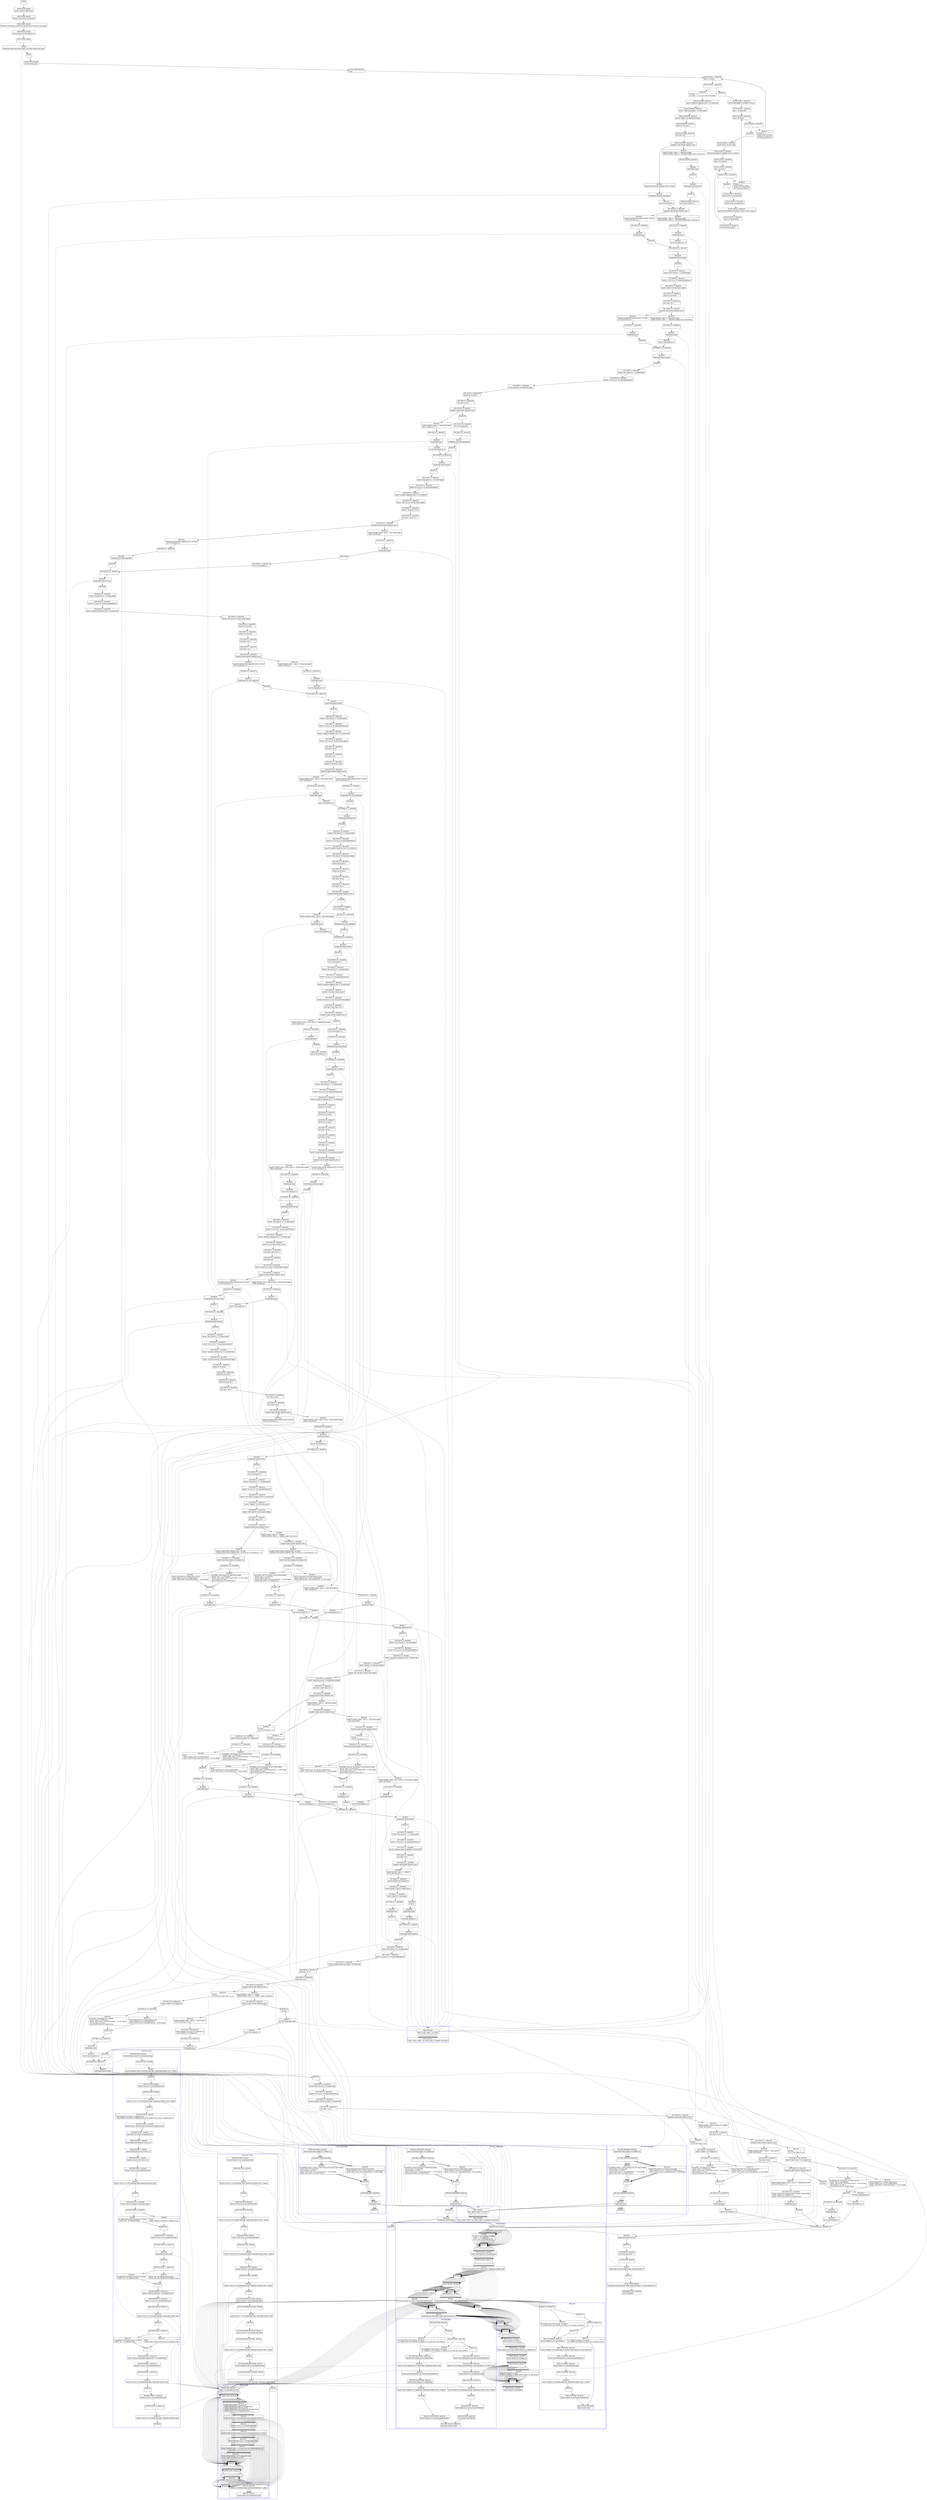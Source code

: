 digraph Cfg {
compound=true;
node [
shape = "record"
]

edge [
arrowtail = "empty"
]
Block0 [
label = "{START|}"
]
Block1 [
label = "{OPEN-FILES. Block1|    OPEN     OUTPUT PRINT-FILE\l}"
]
Block2 [
label = "{OPEN-FILES. Block2|    MOVE CCVS-PGM-ID TO TEST-ID\l}"
]
Block3 [
label = "{OPEN-FILES. Block3|    MOVE CCVS-PGM-ID TO TEST-ID. MOVE CCVS-PGM-ID TO ID-AGAIN\l}"
]
Block4 [
label = "{OPEN-FILES. Block4|    MOVE    SPACE TO TEST-RESULTS\l}"
]
Block5 [
label = "{OPEN-FILES. Block5|}"
]
Block6 [
label = "{Block6|    PERFORM  HEAD-ROUTINE THRU COLUMN-NAMES-ROUTINE\l}"
]
subgraph cluster_1{
color = blue;
label = "HEAD-ROUTINE";
Block51 [
label = "{HEAD-ROUTINE. Block51|    MOVE CCVS-H-1  TO DUMMY-RECORD\l}"
]
Block52 [
label = "{HEAD-ROUTINE. Block52|}"
]
Block53 [
label = "{Block53|    MOVE CCVS-H-1  TO DUMMY-RECORD. PERFORM WRITE-LINE 2 TIMES\l}"
]
subgraph cluster_7{
color = blue;
label = "WRITE-LINE";
Block127 [
label = "{WRITE-LINE. Block127|    ADD 1 TO RECORD-COUNT\l}"
]
Block128 [
label = "{WRITE-LINE. Block128|}"
]
Block129 [
label = "{Block129|    IF RECORD-COUNT GREATER 50\l        MOVE DUMMY-RECORD TO DUMMY-HOLD\l        MOVE SPACE TO DUMMY-RECORD\l        WRITE DUMMY-RECORD AFTER ADVANCING PAGE\l        MOVE CCVS-C-1 TO DUMMY-RECORD\l}"
]
Block130 [
label = "{Block130|        MOVE CCVS-C-1 TO DUMMY-RECORD PERFORM WRT-LN\l}"
]
subgraph cluster_21{
color = blue;
label = "WRT-LN";
Block140 [
label = "{WRT-LN. Block140|    WRITE    DUMMY-RECORD AFTER ADVANCING 1 LINES\l}"
]
Block141 [
label = "{WRT-LN. Block141|    MOVE SPACE TO DUMMY-RECORD\l}"
]
Block140 -> Block141

}
Block130 -> Block140 [style=dashed, arrowhead=none]

Block131 [
label = "{Block131|        MOVE CCVS-C-2 TO DUMMY-RECORD\l}"
]
Block132 [
label = "{Block132|        MOVE CCVS-C-2 TO DUMMY-RECORD PERFORM WRT-LN 2 TIMES\l}"
]
subgraph cluster_22{
color = blue;
label = "WRT-LN";
Block140 [
label = "{WRT-LN. Block140|    WRITE    DUMMY-RECORD AFTER ADVANCING 1 LINES\l}"
]
Block141 [
label = "{WRT-LN. Block141|    MOVE SPACE TO DUMMY-RECORD\l}"
]
Block140 -> Block141

}
Block132 -> Block140 [style=dashed, arrowhead=none]

Block133 [
label = "{Block133|        MOVE HYPHEN-LINE TO DUMMY-RECORD\l}"
]
Block134 [
label = "{Block134|        MOVE HYPHEN-LINE TO DUMMY-RECORD PERFORM WRT-LN\l}"
]
subgraph cluster_23{
color = blue;
label = "WRT-LN";
Block140 [
label = "{WRT-LN. Block140|    WRITE    DUMMY-RECORD AFTER ADVANCING 1 LINES\l}"
]
Block141 [
label = "{WRT-LN. Block141|    MOVE SPACE TO DUMMY-RECORD\l}"
]
Block140 -> Block141

}
Block134 -> Block140 [style=dashed, arrowhead=none]

Block135 [
label = "{Block135|        MOVE DUMMY-HOLD TO DUMMY-RECORD\l        MOVE ZERO TO RECORD-COUNT\l}"
]
Block136 [
label = "{Block136|}"
]
Block137 [
label = "{WRITE-LINE. Block137|}"
]
Block138 [
label = "{Block138|    PERFORM WRT-LN\l}"
]
subgraph cluster_24{
color = blue;
label = "WRT-LN";
Block140 [
label = "{WRT-LN. Block140|    WRITE    DUMMY-RECORD AFTER ADVANCING 1 LINES\l}"
]
Block141 [
label = "{WRT-LN. Block141|    MOVE SPACE TO DUMMY-RECORD\l}"
]
Block140 -> Block141

}
Block138 -> Block140 [style=dashed, arrowhead=none]

Block139 [
label = "{Block139|}"
]
Block127 -> Block128
Block128 -> Block129
Block128 -> Block136
Block129 -> Block130
Block130 -> Block131
Block131 -> Block132
Block132 -> Block133
Block133 -> Block134
Block134 -> Block135
Block135 -> Block136
Block136 -> Block137
Block137 -> Block138
Block138 -> Block139

}
Block53 -> Block127 [style=dashed, arrowhead=none]

Block54 [
label = "{Block54|}"
]
Block55 [
label = "{HEAD-ROUTINE. Block55|    MOVE CCVS-H-2A TO DUMMY-RECORD\l}"
]
Block56 [
label = "{HEAD-ROUTINE. Block56|}"
]
Block57 [
label = "{Block57|    MOVE CCVS-H-2A TO DUMMY-RECORD. PERFORM WRITE-LINE 2 TIMES\l}"
]
subgraph cluster_8{
color = blue;
label = "WRITE-LINE";
Block127 [
label = "{WRITE-LINE. Block127|    ADD 1 TO RECORD-COUNT\l}"
]
Block128 [
label = "{WRITE-LINE. Block128|}"
]
Block129 [
label = "{Block129|    IF RECORD-COUNT GREATER 50\l        MOVE DUMMY-RECORD TO DUMMY-HOLD\l        MOVE SPACE TO DUMMY-RECORD\l        WRITE DUMMY-RECORD AFTER ADVANCING PAGE\l        MOVE CCVS-C-1 TO DUMMY-RECORD\l}"
]
Block130 [
label = "{Block130|        MOVE CCVS-C-1 TO DUMMY-RECORD PERFORM WRT-LN\l}"
]
Block130 -> Block140 [style=dashed, arrowhead=none]

Block131 [
label = "{Block131|        MOVE CCVS-C-2 TO DUMMY-RECORD\l}"
]
Block132 [
label = "{Block132|        MOVE CCVS-C-2 TO DUMMY-RECORD PERFORM WRT-LN 2 TIMES\l}"
]
Block132 -> Block140 [style=dashed, arrowhead=none]

Block133 [
label = "{Block133|        MOVE HYPHEN-LINE TO DUMMY-RECORD\l}"
]
Block134 [
label = "{Block134|        MOVE HYPHEN-LINE TO DUMMY-RECORD PERFORM WRT-LN\l}"
]
Block134 -> Block140 [style=dashed, arrowhead=none]

Block135 [
label = "{Block135|        MOVE DUMMY-HOLD TO DUMMY-RECORD\l        MOVE ZERO TO RECORD-COUNT\l}"
]
Block136 [
label = "{Block136|}"
]
Block137 [
label = "{WRITE-LINE. Block137|}"
]
Block138 [
label = "{Block138|    PERFORM WRT-LN\l}"
]
Block138 -> Block140 [style=dashed, arrowhead=none]

Block139 [
label = "{Block139|}"
]
Block127 -> Block128
Block128 -> Block129
Block128 -> Block136
Block129 -> Block130
Block130 -> Block131
Block131 -> Block132
Block132 -> Block133
Block133 -> Block134
Block134 -> Block135
Block135 -> Block136
Block136 -> Block137
Block137 -> Block138
Block138 -> Block139

}
Block57 -> Block127 [style=dashed, arrowhead=none]

Block58 [
label = "{Block58|}"
]
Block59 [
label = "{HEAD-ROUTINE. Block59|    MOVE CCVS-H-2B TO DUMMY-RECORD\l}"
]
Block60 [
label = "{HEAD-ROUTINE. Block60|}"
]
Block61 [
label = "{Block61|    MOVE CCVS-H-2B TO DUMMY-RECORD. PERFORM WRITE-LINE 3 TIMES\l}"
]
subgraph cluster_9{
color = blue;
label = "WRITE-LINE";
Block127 [
label = "{WRITE-LINE. Block127|    ADD 1 TO RECORD-COUNT\l}"
]
Block128 [
label = "{WRITE-LINE. Block128|}"
]
Block129 [
label = "{Block129|    IF RECORD-COUNT GREATER 50\l        MOVE DUMMY-RECORD TO DUMMY-HOLD\l        MOVE SPACE TO DUMMY-RECORD\l        WRITE DUMMY-RECORD AFTER ADVANCING PAGE\l        MOVE CCVS-C-1 TO DUMMY-RECORD\l}"
]
Block130 [
label = "{Block130|        MOVE CCVS-C-1 TO DUMMY-RECORD PERFORM WRT-LN\l}"
]
Block130 -> Block140 [style=dashed, arrowhead=none]

Block131 [
label = "{Block131|        MOVE CCVS-C-2 TO DUMMY-RECORD\l}"
]
Block132 [
label = "{Block132|        MOVE CCVS-C-2 TO DUMMY-RECORD PERFORM WRT-LN 2 TIMES\l}"
]
Block132 -> Block140 [style=dashed, arrowhead=none]

Block133 [
label = "{Block133|        MOVE HYPHEN-LINE TO DUMMY-RECORD\l}"
]
Block134 [
label = "{Block134|        MOVE HYPHEN-LINE TO DUMMY-RECORD PERFORM WRT-LN\l}"
]
Block134 -> Block140 [style=dashed, arrowhead=none]

Block135 [
label = "{Block135|        MOVE DUMMY-HOLD TO DUMMY-RECORD\l        MOVE ZERO TO RECORD-COUNT\l}"
]
Block136 [
label = "{Block136|}"
]
Block137 [
label = "{WRITE-LINE. Block137|}"
]
Block138 [
label = "{Block138|    PERFORM WRT-LN\l}"
]
Block138 -> Block140 [style=dashed, arrowhead=none]

Block139 [
label = "{Block139|}"
]
Block127 -> Block128
Block128 -> Block129
Block128 -> Block136
Block129 -> Block130
Block130 -> Block131
Block131 -> Block132
Block132 -> Block133
Block133 -> Block134
Block134 -> Block135
Block135 -> Block136
Block136 -> Block137
Block137 -> Block138
Block138 -> Block139

}
Block61 -> Block127 [style=dashed, arrowhead=none]

Block62 [
label = "{Block62|}"
]
Block63 [
label = "{HEAD-ROUTINE. Block63|    MOVE CCVS-H-3  TO DUMMY-RECORD\l}"
]
Block64 [
label = "{HEAD-ROUTINE. Block64|}"
]
Block65 [
label = "{Block65|    MOVE CCVS-H-3  TO DUMMY-RECORD. PERFORM WRITE-LINE 3 TIMES\l}"
]
subgraph cluster_10{
color = blue;
label = "WRITE-LINE";
Block127 [
label = "{WRITE-LINE. Block127|    ADD 1 TO RECORD-COUNT\l}"
]
Block128 [
label = "{WRITE-LINE. Block128|}"
]
Block129 [
label = "{Block129|    IF RECORD-COUNT GREATER 50\l        MOVE DUMMY-RECORD TO DUMMY-HOLD\l        MOVE SPACE TO DUMMY-RECORD\l        WRITE DUMMY-RECORD AFTER ADVANCING PAGE\l        MOVE CCVS-C-1 TO DUMMY-RECORD\l}"
]
Block130 [
label = "{Block130|        MOVE CCVS-C-1 TO DUMMY-RECORD PERFORM WRT-LN\l}"
]
Block130 -> Block140 [style=dashed, arrowhead=none]

Block131 [
label = "{Block131|        MOVE CCVS-C-2 TO DUMMY-RECORD\l}"
]
Block132 [
label = "{Block132|        MOVE CCVS-C-2 TO DUMMY-RECORD PERFORM WRT-LN 2 TIMES\l}"
]
Block132 -> Block140 [style=dashed, arrowhead=none]

Block133 [
label = "{Block133|        MOVE HYPHEN-LINE TO DUMMY-RECORD\l}"
]
Block134 [
label = "{Block134|        MOVE HYPHEN-LINE TO DUMMY-RECORD PERFORM WRT-LN\l}"
]
Block134 -> Block140 [style=dashed, arrowhead=none]

Block135 [
label = "{Block135|        MOVE DUMMY-HOLD TO DUMMY-RECORD\l        MOVE ZERO TO RECORD-COUNT\l}"
]
Block136 [
label = "{Block136|}"
]
Block137 [
label = "{WRITE-LINE. Block137|}"
]
Block138 [
label = "{Block138|    PERFORM WRT-LN\l}"
]
Block138 -> Block140 [style=dashed, arrowhead=none]

Block139 [
label = "{Block139|}"
]
Block127 -> Block128
Block128 -> Block129
Block128 -> Block136
Block129 -> Block130
Block130 -> Block131
Block131 -> Block132
Block132 -> Block133
Block133 -> Block134
Block134 -> Block135
Block135 -> Block136
Block136 -> Block137
Block137 -> Block138
Block138 -> Block139

}
Block65 -> Block127 [style=dashed, arrowhead=none]

Block66 [
label = "{Block66|}"
]
Block67 [
label = "{COLUMN-NAMES-ROUTINE. Block67|    MOVE CCVS-C-1 TO DUMMY-RECORD\l}"
]
Block68 [
label = "{COLUMN-NAMES-ROUTINE. Block68|}"
]
Block69 [
label = "{Block69|    MOVE CCVS-C-1 TO DUMMY-RECORD. PERFORM WRITE-LINE\l}"
]
subgraph cluster_11{
color = blue;
label = "WRITE-LINE";
Block127 [
label = "{WRITE-LINE. Block127|    ADD 1 TO RECORD-COUNT\l}"
]
Block128 [
label = "{WRITE-LINE. Block128|}"
]
Block129 [
label = "{Block129|    IF RECORD-COUNT GREATER 50\l        MOVE DUMMY-RECORD TO DUMMY-HOLD\l        MOVE SPACE TO DUMMY-RECORD\l        WRITE DUMMY-RECORD AFTER ADVANCING PAGE\l        MOVE CCVS-C-1 TO DUMMY-RECORD\l}"
]
Block130 [
label = "{Block130|        MOVE CCVS-C-1 TO DUMMY-RECORD PERFORM WRT-LN\l}"
]
Block130 -> Block140 [style=dashed, arrowhead=none]

Block131 [
label = "{Block131|        MOVE CCVS-C-2 TO DUMMY-RECORD\l}"
]
Block132 [
label = "{Block132|        MOVE CCVS-C-2 TO DUMMY-RECORD PERFORM WRT-LN 2 TIMES\l}"
]
Block132 -> Block140 [style=dashed, arrowhead=none]

Block133 [
label = "{Block133|        MOVE HYPHEN-LINE TO DUMMY-RECORD\l}"
]
Block134 [
label = "{Block134|        MOVE HYPHEN-LINE TO DUMMY-RECORD PERFORM WRT-LN\l}"
]
Block134 -> Block140 [style=dashed, arrowhead=none]

Block135 [
label = "{Block135|        MOVE DUMMY-HOLD TO DUMMY-RECORD\l        MOVE ZERO TO RECORD-COUNT\l}"
]
Block136 [
label = "{Block136|}"
]
Block137 [
label = "{WRITE-LINE. Block137|}"
]
Block138 [
label = "{Block138|    PERFORM WRT-LN\l}"
]
Block138 -> Block140 [style=dashed, arrowhead=none]

Block139 [
label = "{Block139|}"
]
Block127 -> Block128
Block128 -> Block129
Block128 -> Block136
Block129 -> Block130
Block130 -> Block131
Block131 -> Block132
Block132 -> Block133
Block133 -> Block134
Block134 -> Block135
Block135 -> Block136
Block136 -> Block137
Block137 -> Block138
Block138 -> Block139

}
Block69 -> Block127 [style=dashed, arrowhead=none]

Block70 [
label = "{Block70|}"
]
Block71 [
label = "{COLUMN-NAMES-ROUTINE. Block71|    MOVE CCVS-C-2 TO DUMMY-RECORD\l}"
]
Block72 [
label = "{COLUMN-NAMES-ROUTINE. Block72|}"
]
Block73 [
label = "{Block73|    MOVE CCVS-C-2 TO DUMMY-RECORD. PERFORM WRITE-LINE 2 TIMES\l}"
]
subgraph cluster_12{
color = blue;
label = "WRITE-LINE";
Block127 [
label = "{WRITE-LINE. Block127|    ADD 1 TO RECORD-COUNT\l}"
]
Block128 [
label = "{WRITE-LINE. Block128|}"
]
Block129 [
label = "{Block129|    IF RECORD-COUNT GREATER 50\l        MOVE DUMMY-RECORD TO DUMMY-HOLD\l        MOVE SPACE TO DUMMY-RECORD\l        WRITE DUMMY-RECORD AFTER ADVANCING PAGE\l        MOVE CCVS-C-1 TO DUMMY-RECORD\l}"
]
Block130 [
label = "{Block130|        MOVE CCVS-C-1 TO DUMMY-RECORD PERFORM WRT-LN\l}"
]
Block130 -> Block140 [style=dashed, arrowhead=none]

Block131 [
label = "{Block131|        MOVE CCVS-C-2 TO DUMMY-RECORD\l}"
]
Block132 [
label = "{Block132|        MOVE CCVS-C-2 TO DUMMY-RECORD PERFORM WRT-LN 2 TIMES\l}"
]
Block132 -> Block140 [style=dashed, arrowhead=none]

Block133 [
label = "{Block133|        MOVE HYPHEN-LINE TO DUMMY-RECORD\l}"
]
Block134 [
label = "{Block134|        MOVE HYPHEN-LINE TO DUMMY-RECORD PERFORM WRT-LN\l}"
]
Block134 -> Block140 [style=dashed, arrowhead=none]

Block135 [
label = "{Block135|        MOVE DUMMY-HOLD TO DUMMY-RECORD\l        MOVE ZERO TO RECORD-COUNT\l}"
]
Block136 [
label = "{Block136|}"
]
Block137 [
label = "{WRITE-LINE. Block137|}"
]
Block138 [
label = "{Block138|    PERFORM WRT-LN\l}"
]
Block138 -> Block140 [style=dashed, arrowhead=none]

Block139 [
label = "{Block139|}"
]
Block127 -> Block128
Block128 -> Block129
Block128 -> Block136
Block129 -> Block130
Block130 -> Block131
Block131 -> Block132
Block132 -> Block133
Block133 -> Block134
Block134 -> Block135
Block135 -> Block136
Block136 -> Block137
Block137 -> Block138
Block138 -> Block139

}
Block73 -> Block127 [style=dashed, arrowhead=none]

Block74 [
label = "{Block74|}"
]
Block75 [
label = "{COLUMN-NAMES-ROUTINE. Block75|    MOVE HYPHEN-LINE TO DUMMY-RECORD\l}"
]
Block76 [
label = "{COLUMN-NAMES-ROUTINE. Block76|}"
]
Block77 [
label = "{Block77|    MOVE HYPHEN-LINE TO DUMMY-RECORD. PERFORM WRITE-LINE\l}"
]
subgraph cluster_13{
color = blue;
label = "WRITE-LINE";
Block127 [
label = "{WRITE-LINE. Block127|    ADD 1 TO RECORD-COUNT\l}"
]
Block128 [
label = "{WRITE-LINE. Block128|}"
]
Block129 [
label = "{Block129|    IF RECORD-COUNT GREATER 50\l        MOVE DUMMY-RECORD TO DUMMY-HOLD\l        MOVE SPACE TO DUMMY-RECORD\l        WRITE DUMMY-RECORD AFTER ADVANCING PAGE\l        MOVE CCVS-C-1 TO DUMMY-RECORD\l}"
]
Block130 [
label = "{Block130|        MOVE CCVS-C-1 TO DUMMY-RECORD PERFORM WRT-LN\l}"
]
Block130 -> Block140 [style=dashed, arrowhead=none]

Block131 [
label = "{Block131|        MOVE CCVS-C-2 TO DUMMY-RECORD\l}"
]
Block132 [
label = "{Block132|        MOVE CCVS-C-2 TO DUMMY-RECORD PERFORM WRT-LN 2 TIMES\l}"
]
Block132 -> Block140 [style=dashed, arrowhead=none]

Block133 [
label = "{Block133|        MOVE HYPHEN-LINE TO DUMMY-RECORD\l}"
]
Block134 [
label = "{Block134|        MOVE HYPHEN-LINE TO DUMMY-RECORD PERFORM WRT-LN\l}"
]
Block134 -> Block140 [style=dashed, arrowhead=none]

Block135 [
label = "{Block135|        MOVE DUMMY-HOLD TO DUMMY-RECORD\l        MOVE ZERO TO RECORD-COUNT\l}"
]
Block136 [
label = "{Block136|}"
]
Block137 [
label = "{WRITE-LINE. Block137|}"
]
Block138 [
label = "{Block138|    PERFORM WRT-LN\l}"
]
Block138 -> Block140 [style=dashed, arrowhead=none]

Block139 [
label = "{Block139|}"
]
Block127 -> Block128
Block128 -> Block129
Block128 -> Block136
Block129 -> Block130
Block130 -> Block131
Block131 -> Block132
Block132 -> Block133
Block133 -> Block134
Block134 -> Block135
Block135 -> Block136
Block136 -> Block137
Block137 -> Block138
Block138 -> Block139

}
Block77 -> Block127 [style=dashed, arrowhead=none]

Block78 [
label = "{Block78|}"
]
Block51 -> Block52
Block52 -> Block53
Block53 -> Block54
Block54 -> Block55
Block55 -> Block56
Block56 -> Block57
Block57 -> Block58
Block58 -> Block59
Block59 -> Block60
Block60 -> Block61
Block61 -> Block62
Block62 -> Block63
Block63 -> Block64
Block64 -> Block65
Block65 -> Block66
Block66 -> Block67
Block67 -> Block68
Block68 -> Block69
Block69 -> Block70
Block70 -> Block71
Block71 -> Block72
Block72 -> Block73
Block73 -> Block74
Block74 -> Block75
Block75 -> Block76
Block76 -> Block77
Block77 -> Block78

}
Block6 -> Block51 [style=dashed, arrowhead=none]

Block7 [
label = "{Block7|}"
]
Block8 [
label = "{OPEN-FILES. Block8|    GO TO CCVS1-EXIT\l}"
]
Block187 [
label = "{CCVS1-EXIT. Block187|    EXIT\l}"
]
Block188 [
label = "{BUILD-LEVEL-1. Block188|    ADD 1 TO SUB-1\l}"
]
Block189 [
label = "{BUILD-LEVEL-1. Block189|}"
]
Block190 [
label = "{Block190|    IF SUB-1 = 11\l    IF SUB-1 = 11 GO TO CHECK-ENTRIES\l}"
]
Block214 [
label = "{CHECK-ENTRIES. Block214|    MOVE \"SEARCH VARYING LEV 1\" TO FEATURE\l}"
]
Block215 [
label = "{CHECK-ENTRIES. Block215|    MOVE \"CHECK-ENTRIES       \" TO PAR-NAME\l}"
]
Block216 [
label = "{CHECK-ENTRIES. Block216|    MOVE \"GRP02\" TO GRP-HOLD-AREA\l}"
]
Block217 [
label = "{CHECK-ENTRIES. Block217|    MOVE 02 TO SUB-2\l}"
]
Block218 [
label = "{CHECK-ENTRIES. Block218|    SET IDX-1 TO 1\l}"
]
Block219 [
label = "{CHECK-ENTRIES. Block219|    SEARCH GRP-ENTRY VARYING IDX-1\l}"
]
Block220 [
label = "{Block220|    SEARCH GRP-ENTRY VARYING IDX-1 AT END\l}"
]
Block221 [
label = "{Block221|        PERFORM GRP-FAIL-PARGRAPH\l}"
]
subgraph cluster_30{
color = blue;
label = "GRP-FAIL-PARGRAPH";
Block234 [
label = "{GRP-FAIL-PARGRAPH. Block234|    MOVE GRP-HOLD-AREA TO CORRECT-A\l}"
]
Block235 [
label = "{GRP-FAIL-PARGRAPH. Block235|}"
]
Block236 [
label = "{Block236|    IF ENTRY-1 (SUB-2) EQUAL TO GRP-HOLD-AREA\l        MOVE \"IDX-1\" TO END-IDX\l        SET IDX-VALU TO IDX-1\l        MOVE \"SEE NOTE 1 FOR DIAGNOSTIC  \" TO RE-MARK\l        MOVE END-STMT TO COMPUTED-A\l}"
]
Block238 [
label = "{Block238|}"
]
Block239 [
label = "{GRP-FAIL-PARGRAPH. Block239|}"
]
Block240 [
label = "{Block240|    PERFORM FAIL\l}"
]
subgraph cluster_33{
color = blue;
label = "FAIL";
Block22 [
label = "{FAIL. Block22|FAIL.  MOVE \"FAIL*\" TO P-OR-F\l}"
]
Block23 [
label = "{FAIL. Block23|FAIL.  MOVE \"FAIL*\" TO P-OR-F.  ADD 1 TO ERROR-COUNTER\l}"
]
Block22 -> Block23

}
Block240 -> Block22 [style=dashed, arrowhead=none]

Block241 [
label = "{Block241|}"
]
Block242 [
label = "{Block242|    PERFORM PRINT-DETAIL\l}"
]
subgraph cluster_34{
color = blue;
label = "PRINT-DETAIL";
Block27 [
label = "{PRINT-DETAIL. Block27|}"
]
Block28 [
label = "{Block28|    IF REC-CT NOT EQUAL TO ZERO\l            MOVE \".\" TO PARDOT-X\l            MOVE REC-CT TO DOTVALUE\l}"
]
Block29 [
label = "{Block29|}"
]
Block30 [
label = "{PRINT-DETAIL. Block30|    MOVE     TEST-RESULTS TO PRINT-REC\l}"
]
Block31 [
label = "{PRINT-DETAIL. Block31|}"
]
Block32 [
label = "{Block32|    MOVE     TEST-RESULTS TO PRINT-REC. PERFORM WRITE-LINE\l}"
]
subgraph cluster_3{
color = blue;
label = "WRITE-LINE";
Block127 [
label = "{WRITE-LINE. Block127|    ADD 1 TO RECORD-COUNT\l}"
]
Block128 [
label = "{WRITE-LINE. Block128|}"
]
Block129 [
label = "{Block129|    IF RECORD-COUNT GREATER 50\l        MOVE DUMMY-RECORD TO DUMMY-HOLD\l        MOVE SPACE TO DUMMY-RECORD\l        WRITE DUMMY-RECORD AFTER ADVANCING PAGE\l        MOVE CCVS-C-1 TO DUMMY-RECORD\l}"
]
Block130 [
label = "{Block130|        MOVE CCVS-C-1 TO DUMMY-RECORD PERFORM WRT-LN\l}"
]
Block130 -> Block140 [style=dashed, arrowhead=none]

Block131 [
label = "{Block131|        MOVE CCVS-C-2 TO DUMMY-RECORD\l}"
]
Block132 [
label = "{Block132|        MOVE CCVS-C-2 TO DUMMY-RECORD PERFORM WRT-LN 2 TIMES\l}"
]
Block132 -> Block140 [style=dashed, arrowhead=none]

Block133 [
label = "{Block133|        MOVE HYPHEN-LINE TO DUMMY-RECORD\l}"
]
Block134 [
label = "{Block134|        MOVE HYPHEN-LINE TO DUMMY-RECORD PERFORM WRT-LN\l}"
]
Block134 -> Block140 [style=dashed, arrowhead=none]

Block135 [
label = "{Block135|        MOVE DUMMY-HOLD TO DUMMY-RECORD\l        MOVE ZERO TO RECORD-COUNT\l}"
]
Block136 [
label = "{Block136|}"
]
Block137 [
label = "{WRITE-LINE. Block137|}"
]
Block138 [
label = "{Block138|    PERFORM WRT-LN\l}"
]
Block138 -> Block140 [style=dashed, arrowhead=none]

Block139 [
label = "{Block139|}"
]
Block127 -> Block128
Block128 -> Block129
Block128 -> Block136
Block129 -> Block130
Block130 -> Block131
Block131 -> Block132
Block132 -> Block133
Block133 -> Block134
Block134 -> Block135
Block135 -> Block136
Block136 -> Block137
Block137 -> Block138
Block138 -> Block139

}
Block32 -> Block127 [style=dashed, arrowhead=none]

Block33 [
label = "{Block33|}"
]
Block34 [
label = "{PRINT-DETAIL. Block34|}"
]
Block35 [
label = "{Block35|    IF P-OR-F EQUAL TO \"FAIL*\"\l}"
]
Block36 [
label = "{Block36|    IF P-OR-F EQUAL TO \"FAIL*\"  PERFORM WRITE-LINE\l}"
]
subgraph cluster_4{
color = blue;
label = "WRITE-LINE";
Block127 [
label = "{WRITE-LINE. Block127|    ADD 1 TO RECORD-COUNT\l}"
]
Block128 [
label = "{WRITE-LINE. Block128|}"
]
Block129 [
label = "{Block129|    IF RECORD-COUNT GREATER 50\l        MOVE DUMMY-RECORD TO DUMMY-HOLD\l        MOVE SPACE TO DUMMY-RECORD\l        WRITE DUMMY-RECORD AFTER ADVANCING PAGE\l        MOVE CCVS-C-1 TO DUMMY-RECORD\l}"
]
Block130 [
label = "{Block130|        MOVE CCVS-C-1 TO DUMMY-RECORD PERFORM WRT-LN\l}"
]
Block130 -> Block140 [style=dashed, arrowhead=none]

Block131 [
label = "{Block131|        MOVE CCVS-C-2 TO DUMMY-RECORD\l}"
]
Block132 [
label = "{Block132|        MOVE CCVS-C-2 TO DUMMY-RECORD PERFORM WRT-LN 2 TIMES\l}"
]
Block132 -> Block140 [style=dashed, arrowhead=none]

Block133 [
label = "{Block133|        MOVE HYPHEN-LINE TO DUMMY-RECORD\l}"
]
Block134 [
label = "{Block134|        MOVE HYPHEN-LINE TO DUMMY-RECORD PERFORM WRT-LN\l}"
]
Block134 -> Block140 [style=dashed, arrowhead=none]

Block135 [
label = "{Block135|        MOVE DUMMY-HOLD TO DUMMY-RECORD\l        MOVE ZERO TO RECORD-COUNT\l}"
]
Block136 [
label = "{Block136|}"
]
Block137 [
label = "{WRITE-LINE. Block137|}"
]
Block138 [
label = "{Block138|    PERFORM WRT-LN\l}"
]
Block138 -> Block140 [style=dashed, arrowhead=none]

Block139 [
label = "{Block139|}"
]
Block127 -> Block128
Block128 -> Block129
Block128 -> Block136
Block129 -> Block130
Block130 -> Block131
Block131 -> Block132
Block132 -> Block133
Block133 -> Block134
Block134 -> Block135
Block135 -> Block136
Block136 -> Block137
Block137 -> Block138
Block138 -> Block139

}
Block36 -> Block127 [style=dashed, arrowhead=none]

Block37 [
label = "{Block37|}"
]
Block38 [
label = "{Block38|       PERFORM FAIL-ROUTINE THRU FAIL-ROUTINE-EX\l}"
]
subgraph cluster_5{
color = blue;
label = "FAIL-ROUTINE";
Block145 [
label = "{FAIL-ROUTINE. Block145|}"
]
Block146 [
label = "{Block146|    IF   COMPUTED-X NOT EQUAL TO SPACE\l    IF   COMPUTED-X NOT EQUAL TO SPACE GO TO FAIL-ROUTINE-WRITE\l}"
]
Block162 [
label = "{FAIL-ROUTINE-WRITE. Block162|    MOVE   TEST-COMPUTED TO PRINT-REC\l}"
]
Block163 [
label = "{Block163|    MOVE   TEST-COMPUTED TO PRINT-REC PERFORM WRITE-LINE\l}"
]
subgraph cluster_27{
color = blue;
label = "WRITE-LINE";
Block127 [
label = "{WRITE-LINE. Block127|    ADD 1 TO RECORD-COUNT\l}"
]
Block128 [
label = "{WRITE-LINE. Block128|}"
]
Block129 [
label = "{Block129|    IF RECORD-COUNT GREATER 50\l        MOVE DUMMY-RECORD TO DUMMY-HOLD\l        MOVE SPACE TO DUMMY-RECORD\l        WRITE DUMMY-RECORD AFTER ADVANCING PAGE\l        MOVE CCVS-C-1 TO DUMMY-RECORD\l}"
]
Block130 [
label = "{Block130|        MOVE CCVS-C-1 TO DUMMY-RECORD PERFORM WRT-LN\l}"
]
Block130 -> Block140 [style=dashed, arrowhead=none]

Block131 [
label = "{Block131|        MOVE CCVS-C-2 TO DUMMY-RECORD\l}"
]
Block132 [
label = "{Block132|        MOVE CCVS-C-2 TO DUMMY-RECORD PERFORM WRT-LN 2 TIMES\l}"
]
Block132 -> Block140 [style=dashed, arrowhead=none]

Block133 [
label = "{Block133|        MOVE HYPHEN-LINE TO DUMMY-RECORD\l}"
]
Block134 [
label = "{Block134|        MOVE HYPHEN-LINE TO DUMMY-RECORD PERFORM WRT-LN\l}"
]
Block134 -> Block140 [style=dashed, arrowhead=none]

Block135 [
label = "{Block135|        MOVE DUMMY-HOLD TO DUMMY-RECORD\l        MOVE ZERO TO RECORD-COUNT\l}"
]
Block136 [
label = "{Block136|}"
]
Block137 [
label = "{WRITE-LINE. Block137|}"
]
Block138 [
label = "{Block138|    PERFORM WRT-LN\l}"
]
Block138 -> Block140 [style=dashed, arrowhead=none]

Block139 [
label = "{Block139|}"
]
Block127 -> Block128
Block128 -> Block129
Block128 -> Block136
Block129 -> Block130
Block130 -> Block131
Block131 -> Block132
Block132 -> Block133
Block133 -> Block134
Block134 -> Block135
Block135 -> Block136
Block136 -> Block137
Block137 -> Block138
Block138 -> Block139

}
Block163 -> Block127 [style=dashed, arrowhead=none]

Block164 [
label = "{Block164|    MOVE   ANSI-REFERENCE TO COR-ANSI-REFERENCE\l}"
]
Block165 [
label = "{FAIL-ROUTINE-WRITE. Block165|    MOVE   TEST-CORRECT TO PRINT-REC\l}"
]
Block166 [
label = "{Block166|    MOVE   TEST-CORRECT TO PRINT-REC PERFORM WRITE-LINE 2 TIMES\l}"
]
subgraph cluster_28{
color = blue;
label = "WRITE-LINE";
Block127 [
label = "{WRITE-LINE. Block127|    ADD 1 TO RECORD-COUNT\l}"
]
Block128 [
label = "{WRITE-LINE. Block128|}"
]
Block129 [
label = "{Block129|    IF RECORD-COUNT GREATER 50\l        MOVE DUMMY-RECORD TO DUMMY-HOLD\l        MOVE SPACE TO DUMMY-RECORD\l        WRITE DUMMY-RECORD AFTER ADVANCING PAGE\l        MOVE CCVS-C-1 TO DUMMY-RECORD\l}"
]
Block130 [
label = "{Block130|        MOVE CCVS-C-1 TO DUMMY-RECORD PERFORM WRT-LN\l}"
]
Block130 -> Block140 [style=dashed, arrowhead=none]

Block131 [
label = "{Block131|        MOVE CCVS-C-2 TO DUMMY-RECORD\l}"
]
Block132 [
label = "{Block132|        MOVE CCVS-C-2 TO DUMMY-RECORD PERFORM WRT-LN 2 TIMES\l}"
]
Block132 -> Block140 [style=dashed, arrowhead=none]

Block133 [
label = "{Block133|        MOVE HYPHEN-LINE TO DUMMY-RECORD\l}"
]
Block134 [
label = "{Block134|        MOVE HYPHEN-LINE TO DUMMY-RECORD PERFORM WRT-LN\l}"
]
Block134 -> Block140 [style=dashed, arrowhead=none]

Block135 [
label = "{Block135|        MOVE DUMMY-HOLD TO DUMMY-RECORD\l        MOVE ZERO TO RECORD-COUNT\l}"
]
Block136 [
label = "{Block136|}"
]
Block137 [
label = "{WRITE-LINE. Block137|}"
]
Block138 [
label = "{Block138|    PERFORM WRT-LN\l}"
]
Block138 -> Block140 [style=dashed, arrowhead=none]

Block139 [
label = "{Block139|}"
]
Block127 -> Block128
Block128 -> Block129
Block128 -> Block136
Block129 -> Block130
Block130 -> Block131
Block131 -> Block132
Block132 -> Block133
Block133 -> Block134
Block134 -> Block135
Block135 -> Block136
Block136 -> Block137
Block137 -> Block138
Block138 -> Block139

}
Block166 -> Block127 [style=dashed, arrowhead=none]

Block167 [
label = "{Block167|}"
]
Block168 [
label = "{FAIL-ROUTINE-WRITE. Block168|    MOVE   SPACES TO COR-ANSI-REFERENCE\l}"
]
Block169 [
label = "{FAIL-ROUTINE-EX. Block169|FAIL-ROUTINE-EX. EXIT\l}"
]
Block148 [
label = "{Block148|}"
]
Block149 [
label = "{FAIL-ROUTINE. Block149|}"
]
Block150 [
label = "{Block150|    IF     CORRECT-X NOT EQUAL TO SPACE\l    IF     CORRECT-X NOT EQUAL TO SPACE GO TO FAIL-ROUTINE-WRITE\l}"
]
Block152 [
label = "{Block152|}"
]
Block153 [
label = "{FAIL-ROUTINE. Block153|    MOVE   ANSI-REFERENCE TO INF-ANSI-REFERENCE\l}"
]
Block154 [
label = "{FAIL-ROUTINE. Block154|    MOVE  \"NO FURTHER INFORMATION, SEE PROGRAM.\" TO INFO-TEXT\l}"
]
Block155 [
label = "{FAIL-ROUTINE. Block155|    MOVE   XXINFO TO DUMMY-RECORD\l}"
]
Block156 [
label = "{FAIL-ROUTINE. Block156|}"
]
Block157 [
label = "{Block157|    MOVE   XXINFO TO DUMMY-RECORD. PERFORM WRITE-LINE 2 TIMES\l}"
]
subgraph cluster_26{
color = blue;
label = "WRITE-LINE";
Block127 [
label = "{WRITE-LINE. Block127|    ADD 1 TO RECORD-COUNT\l}"
]
Block128 [
label = "{WRITE-LINE. Block128|}"
]
Block129 [
label = "{Block129|    IF RECORD-COUNT GREATER 50\l        MOVE DUMMY-RECORD TO DUMMY-HOLD\l        MOVE SPACE TO DUMMY-RECORD\l        WRITE DUMMY-RECORD AFTER ADVANCING PAGE\l        MOVE CCVS-C-1 TO DUMMY-RECORD\l}"
]
Block130 [
label = "{Block130|        MOVE CCVS-C-1 TO DUMMY-RECORD PERFORM WRT-LN\l}"
]
Block130 -> Block140 [style=dashed, arrowhead=none]

Block131 [
label = "{Block131|        MOVE CCVS-C-2 TO DUMMY-RECORD\l}"
]
Block132 [
label = "{Block132|        MOVE CCVS-C-2 TO DUMMY-RECORD PERFORM WRT-LN 2 TIMES\l}"
]
Block132 -> Block140 [style=dashed, arrowhead=none]

Block133 [
label = "{Block133|        MOVE HYPHEN-LINE TO DUMMY-RECORD\l}"
]
Block134 [
label = "{Block134|        MOVE HYPHEN-LINE TO DUMMY-RECORD PERFORM WRT-LN\l}"
]
Block134 -> Block140 [style=dashed, arrowhead=none]

Block135 [
label = "{Block135|        MOVE DUMMY-HOLD TO DUMMY-RECORD\l        MOVE ZERO TO RECORD-COUNT\l}"
]
Block136 [
label = "{Block136|}"
]
Block137 [
label = "{WRITE-LINE. Block137|}"
]
Block138 [
label = "{Block138|    PERFORM WRT-LN\l}"
]
Block138 -> Block140 [style=dashed, arrowhead=none]

Block139 [
label = "{Block139|}"
]
Block127 -> Block128
Block128 -> Block129
Block128 -> Block136
Block129 -> Block130
Block130 -> Block131
Block131 -> Block132
Block132 -> Block133
Block133 -> Block134
Block134 -> Block135
Block135 -> Block136
Block136 -> Block137
Block137 -> Block138
Block138 -> Block139

}
Block157 -> Block127 [style=dashed, arrowhead=none]

Block158 [
label = "{Block158|}"
]
Block159 [
label = "{FAIL-ROUTINE. Block159|    MOVE   SPACES TO INF-ANSI-REFERENCE\l}"
]
Block160 [
label = "{FAIL-ROUTINE. Block160|    GO TO  FAIL-ROUTINE-EX\l}"
]
Block145 -> Block146
Block145 -> Block148
Block146 -> Block162
Block162 -> Block163
Block163 -> Block164
Block164 -> Block165
Block165 -> Block166
Block166 -> Block167
Block167 -> Block168
Block168 -> Block169
Block148 -> Block149
Block149 -> Block150
Block149 -> Block152
Block150 -> Block162
Block152 -> Block153
Block153 -> Block154
Block154 -> Block155
Block155 -> Block156
Block156 -> Block157
Block157 -> Block158
Block158 -> Block159
Block159 -> Block160
Block160 -> Block169

}
Block38 -> Block145 [style=dashed, arrowhead=none]

Block39 [
label = "{Block39|}"
]
Block43 [
label = "{Block43|}"
]
Block44 [
label = "{PRINT-DETAIL. Block44|    MOVE SPACE TO P-OR-F\l}"
]
Block45 [
label = "{PRINT-DETAIL. Block45|    MOVE SPACE TO P-OR-F. MOVE SPACE TO COMPUTED-X\l}"
]
Block46 [
label = "{PRINT-DETAIL. Block46|    MOVE SPACE TO CORRECT-X\l}"
]
Block47 [
label = "{PRINT-DETAIL. Block47|}"
]
Block48 [
label = "{Block48|    IF     REC-CT EQUAL TO ZERO\l    IF     REC-CT EQUAL TO ZERO  MOVE SPACE TO PAR-NAME\l}"
]
Block49 [
label = "{Block49|}"
]
Block50 [
label = "{PRINT-DETAIL. Block50|    MOVE     SPACE TO RE-MARK\l}"
]
Block40 [
label = "{Block40|         ELSE\l}"
]
Block41 [
label = "{Block41|         ELSE PERFORM BAIL-OUT THRU BAIL-OUT-EX\l}"
]
subgraph cluster_6{
color = blue;
label = "BAIL-OUT";
Block170 [
label = "{BAIL-OUT. Block170|}"
]
Block171 [
label = "{Block171|    IF     COMPUTED-A NOT EQUAL TO SPACE\l    IF     COMPUTED-A NOT EQUAL TO SPACE GO TO BAIL-OUT-WRITE\l}"
]
Block178 [
label = "{BAIL-OUT-WRITE. Block178|    MOVE CORRECT-A TO XXCORRECT\l}"
]
Block179 [
label = "{BAIL-OUT-WRITE. Block179|    MOVE CORRECT-A TO XXCORRECT. MOVE COMPUTED-A TO XXCOMPUTED\l}"
]
Block180 [
label = "{BAIL-OUT-WRITE. Block180|    MOVE   ANSI-REFERENCE TO INF-ANSI-REFERENCE\l}"
]
Block181 [
label = "{BAIL-OUT-WRITE. Block181|    MOVE   XXINFO TO DUMMY-RECORD\l}"
]
Block182 [
label = "{BAIL-OUT-WRITE. Block182|}"
]
Block183 [
label = "{Block183|    MOVE   XXINFO TO DUMMY-RECORD. PERFORM WRITE-LINE 2 TIMES\l}"
]
subgraph cluster_29{
color = blue;
label = "WRITE-LINE";
Block127 [
label = "{WRITE-LINE. Block127|    ADD 1 TO RECORD-COUNT\l}"
]
Block128 [
label = "{WRITE-LINE. Block128|}"
]
Block129 [
label = "{Block129|    IF RECORD-COUNT GREATER 50\l        MOVE DUMMY-RECORD TO DUMMY-HOLD\l        MOVE SPACE TO DUMMY-RECORD\l        WRITE DUMMY-RECORD AFTER ADVANCING PAGE\l        MOVE CCVS-C-1 TO DUMMY-RECORD\l}"
]
Block130 [
label = "{Block130|        MOVE CCVS-C-1 TO DUMMY-RECORD PERFORM WRT-LN\l}"
]
Block130 -> Block140 [style=dashed, arrowhead=none]

Block131 [
label = "{Block131|        MOVE CCVS-C-2 TO DUMMY-RECORD\l}"
]
Block132 [
label = "{Block132|        MOVE CCVS-C-2 TO DUMMY-RECORD PERFORM WRT-LN 2 TIMES\l}"
]
Block132 -> Block140 [style=dashed, arrowhead=none]

Block133 [
label = "{Block133|        MOVE HYPHEN-LINE TO DUMMY-RECORD\l}"
]
Block134 [
label = "{Block134|        MOVE HYPHEN-LINE TO DUMMY-RECORD PERFORM WRT-LN\l}"
]
Block134 -> Block140 [style=dashed, arrowhead=none]

Block135 [
label = "{Block135|        MOVE DUMMY-HOLD TO DUMMY-RECORD\l        MOVE ZERO TO RECORD-COUNT\l}"
]
Block136 [
label = "{Block136|}"
]
Block137 [
label = "{WRITE-LINE. Block137|}"
]
Block138 [
label = "{Block138|    PERFORM WRT-LN\l}"
]
Block138 -> Block140 [style=dashed, arrowhead=none]

Block139 [
label = "{Block139|}"
]
Block127 -> Block128
Block128 -> Block129
Block128 -> Block136
Block129 -> Block130
Block130 -> Block131
Block131 -> Block132
Block132 -> Block133
Block133 -> Block134
Block134 -> Block135
Block135 -> Block136
Block136 -> Block137
Block137 -> Block138
Block138 -> Block139

}
Block183 -> Block127 [style=dashed, arrowhead=none]

Block184 [
label = "{Block184|}"
]
Block185 [
label = "{BAIL-OUT-WRITE. Block185|    MOVE   SPACES TO INF-ANSI-REFERENCE\l}"
]
Block186 [
label = "{BAIL-OUT-EX. Block186|BAIL-OUT-EX. EXIT\l}"
]
Block173 [
label = "{Block173|}"
]
Block174 [
label = "{BAIL-OUT. Block174|}"
]
Block175 [
label = "{Block175|    IF     CORRECT-A EQUAL TO SPACE\l    IF     CORRECT-A EQUAL TO SPACE GO TO BAIL-OUT-EX\l}"
]
Block177 [
label = "{Block177|}"
]
Block170 -> Block171
Block170 -> Block173
Block171 -> Block178
Block178 -> Block179
Block179 -> Block180
Block180 -> Block181
Block181 -> Block182
Block182 -> Block183
Block183 -> Block184
Block184 -> Block185
Block185 -> Block186
Block173 -> Block174
Block174 -> Block175
Block174 -> Block177
Block175 -> Block186
Block177 -> Block178

}
Block41 -> Block170 [style=dashed, arrowhead=none]

Block42 [
label = "{Block42|}"
]
Block27 -> Block28
Block27 -> Block29
Block28 -> Block29
Block29 -> Block30
Block30 -> Block31
Block31 -> Block32
Block32 -> Block33
Block33 -> Block34
Block34 -> Block35
Block34 -> Block40
Block35 -> Block36
Block36 -> Block37
Block37 -> Block38
Block38 -> Block39
Block39 -> Block43
Block43 -> Block44
Block44 -> Block45
Block45 -> Block46
Block46 -> Block47
Block47 -> Block48
Block47 -> Block49
Block48 -> Block49
Block49 -> Block50
Block40 -> Block41
Block41 -> Block42
Block42 -> Block43

}
Block242 -> Block27 [style=dashed, arrowhead=none]

Block243 [
label = "{Block243|}"
]
Block237 [
label = "{Block237|        MOVE END-STMT TO COMPUTED-A  ELSE\l    MOVE ENTRY-1 (SUB-2) TO COMPUTED-A\l    MOVE \"SEE NOTE 2 FOR DIAGNOSTIC  \" TO RE-MARK\l}"
]
Block234 -> Block235
Block235 -> Block236
Block235 -> Block237
Block236 -> Block238
Block238 -> Block239
Block239 -> Block240
Block240 -> Block241
Block241 -> Block242
Block242 -> Block243
Block237 -> Block238

}
Block221 -> Block234 [style=dashed, arrowhead=none]

Block222 [
label = "{Block222|        GO TO TH1-TEST-F1-2\l}"
]
Block249 [
label = "{TH1-TEST-F1-2. Block249|    SEARCH GRP-ENTRY VARYING IDX-1\l}"
]
Block250 [
label = "{Block250|    SEARCH GRP-ENTRY VARYING IDX-1 AT END\l        GO TO TH1-FAIL-F1-2\l}"
]
Block264 [
label = "{TH1-FAIL-F1-2. Block264|}"
]
Block265 [
label = "{Block265|    PERFORM FAIL\l}"
]
subgraph cluster_37{
color = blue;
label = "FAIL";
Block22 [
label = "{FAIL. Block22|FAIL.  MOVE \"FAIL*\" TO P-OR-F\l}"
]
Block23 [
label = "{FAIL. Block23|FAIL.  MOVE \"FAIL*\" TO P-OR-F.  ADD 1 TO ERROR-COUNTER\l}"
]
Block22 -> Block23

}
Block265 -> Block22 [style=dashed, arrowhead=none]

Block266 [
label = "{Block266|}"
]
Block267 [
label = "{TH1-WRITE-F1-2. Block267|}"
]
Block268 [
label = "{Block268|    PERFORM PRINT-DETAIL\l}"
]
subgraph cluster_38{
color = blue;
label = "PRINT-DETAIL";
Block27 [
label = "{PRINT-DETAIL. Block27|}"
]
Block28 [
label = "{Block28|    IF REC-CT NOT EQUAL TO ZERO\l            MOVE \".\" TO PARDOT-X\l            MOVE REC-CT TO DOTVALUE\l}"
]
Block29 [
label = "{Block29|}"
]
Block30 [
label = "{PRINT-DETAIL. Block30|    MOVE     TEST-RESULTS TO PRINT-REC\l}"
]
Block31 [
label = "{PRINT-DETAIL. Block31|}"
]
Block32 [
label = "{Block32|    MOVE     TEST-RESULTS TO PRINT-REC. PERFORM WRITE-LINE\l}"
]
Block32 -> Block127 [style=dashed, arrowhead=none]

Block33 [
label = "{Block33|}"
]
Block34 [
label = "{PRINT-DETAIL. Block34|}"
]
Block35 [
label = "{Block35|    IF P-OR-F EQUAL TO \"FAIL*\"\l}"
]
Block36 [
label = "{Block36|    IF P-OR-F EQUAL TO \"FAIL*\"  PERFORM WRITE-LINE\l}"
]
Block36 -> Block127 [style=dashed, arrowhead=none]

Block37 [
label = "{Block37|}"
]
Block38 [
label = "{Block38|       PERFORM FAIL-ROUTINE THRU FAIL-ROUTINE-EX\l}"
]
Block38 -> Block145 [style=dashed, arrowhead=none]

Block39 [
label = "{Block39|}"
]
Block43 [
label = "{Block43|}"
]
Block44 [
label = "{PRINT-DETAIL. Block44|    MOVE SPACE TO P-OR-F\l}"
]
Block45 [
label = "{PRINT-DETAIL. Block45|    MOVE SPACE TO P-OR-F. MOVE SPACE TO COMPUTED-X\l}"
]
Block46 [
label = "{PRINT-DETAIL. Block46|    MOVE SPACE TO CORRECT-X\l}"
]
Block47 [
label = "{PRINT-DETAIL. Block47|}"
]
Block48 [
label = "{Block48|    IF     REC-CT EQUAL TO ZERO\l    IF     REC-CT EQUAL TO ZERO  MOVE SPACE TO PAR-NAME\l}"
]
Block49 [
label = "{Block49|}"
]
Block50 [
label = "{PRINT-DETAIL. Block50|    MOVE     SPACE TO RE-MARK\l}"
]
Block40 [
label = "{Block40|         ELSE\l}"
]
Block41 [
label = "{Block41|         ELSE PERFORM BAIL-OUT THRU BAIL-OUT-EX\l}"
]
Block41 -> Block170 [style=dashed, arrowhead=none]

Block42 [
label = "{Block42|}"
]
Block27 -> Block28
Block27 -> Block29
Block28 -> Block29
Block29 -> Block30
Block30 -> Block31
Block31 -> Block32
Block32 -> Block33
Block33 -> Block34
Block34 -> Block35
Block34 -> Block40
Block35 -> Block36
Block36 -> Block37
Block37 -> Block38
Block38 -> Block39
Block39 -> Block43
Block43 -> Block44
Block44 -> Block45
Block45 -> Block46
Block46 -> Block47
Block47 -> Block48
Block47 -> Block49
Block48 -> Block49
Block49 -> Block50
Block40 -> Block41
Block41 -> Block42
Block42 -> Block43

}
Block268 -> Block27 [style=dashed, arrowhead=none]

Block269 [
label = "{Block269|}"
]
Block270 [
label = "{TH1-INIT-F1-3. Block270|    MOVE \"TH1-TEST-F1-3      \" TO PAR-NAME\l}"
]
Block271 [
label = "{TH1-INIT-F1-3. Block271|    MOVE \"VI-122 6.21\"   TO ANSI-REFERENCE\l}"
]
Block272 [
label = "{TH1-INIT-F1-3. Block272|    MOVE \"GRP10\" TO GRP-HOLD-AREA\l}"
]
Block273 [
label = "{TH1-INIT-F1-3. Block273|    MOVE 10 TO SUB-2\l}"
]
Block274 [
label = "{TH1-INIT-F1-3. Block274|    SET IDX-1 TO 1\l}"
]
Block275 [
label = "{TH1-TEST-F1-3. Block275|    SEARCH GRP-ENTRY VARYING IDX-1\l}"
]
Block276 [
label = "{Block276|    SEARCH GRP-ENTRY VARYING IDX-1 AT END\l        GO TO TH1-FAIL-F1-3\l}"
]
Block290 [
label = "{TH1-FAIL-F1-3. Block290|}"
]
Block291 [
label = "{Block291|    PERFORM FAIL\l}"
]
subgraph cluster_41{
color = blue;
label = "FAIL";
Block22 [
label = "{FAIL. Block22|FAIL.  MOVE \"FAIL*\" TO P-OR-F\l}"
]
Block23 [
label = "{FAIL. Block23|FAIL.  MOVE \"FAIL*\" TO P-OR-F.  ADD 1 TO ERROR-COUNTER\l}"
]
Block22 -> Block23

}
Block291 -> Block22 [style=dashed, arrowhead=none]

Block292 [
label = "{Block292|}"
]
Block293 [
label = "{TH1-WRITE-F1-3. Block293|}"
]
Block294 [
label = "{Block294|    PERFORM PRINT-DETAIL\l}"
]
subgraph cluster_42{
color = blue;
label = "PRINT-DETAIL";
Block27 [
label = "{PRINT-DETAIL. Block27|}"
]
Block28 [
label = "{Block28|    IF REC-CT NOT EQUAL TO ZERO\l            MOVE \".\" TO PARDOT-X\l            MOVE REC-CT TO DOTVALUE\l}"
]
Block29 [
label = "{Block29|}"
]
Block30 [
label = "{PRINT-DETAIL. Block30|    MOVE     TEST-RESULTS TO PRINT-REC\l}"
]
Block31 [
label = "{PRINT-DETAIL. Block31|}"
]
Block32 [
label = "{Block32|    MOVE     TEST-RESULTS TO PRINT-REC. PERFORM WRITE-LINE\l}"
]
Block32 -> Block127 [style=dashed, arrowhead=none]

Block33 [
label = "{Block33|}"
]
Block34 [
label = "{PRINT-DETAIL. Block34|}"
]
Block35 [
label = "{Block35|    IF P-OR-F EQUAL TO \"FAIL*\"\l}"
]
Block36 [
label = "{Block36|    IF P-OR-F EQUAL TO \"FAIL*\"  PERFORM WRITE-LINE\l}"
]
Block36 -> Block127 [style=dashed, arrowhead=none]

Block37 [
label = "{Block37|}"
]
Block38 [
label = "{Block38|       PERFORM FAIL-ROUTINE THRU FAIL-ROUTINE-EX\l}"
]
Block38 -> Block145 [style=dashed, arrowhead=none]

Block39 [
label = "{Block39|}"
]
Block43 [
label = "{Block43|}"
]
Block44 [
label = "{PRINT-DETAIL. Block44|    MOVE SPACE TO P-OR-F\l}"
]
Block45 [
label = "{PRINT-DETAIL. Block45|    MOVE SPACE TO P-OR-F. MOVE SPACE TO COMPUTED-X\l}"
]
Block46 [
label = "{PRINT-DETAIL. Block46|    MOVE SPACE TO CORRECT-X\l}"
]
Block47 [
label = "{PRINT-DETAIL. Block47|}"
]
Block48 [
label = "{Block48|    IF     REC-CT EQUAL TO ZERO\l    IF     REC-CT EQUAL TO ZERO  MOVE SPACE TO PAR-NAME\l}"
]
Block49 [
label = "{Block49|}"
]
Block50 [
label = "{PRINT-DETAIL. Block50|    MOVE     SPACE TO RE-MARK\l}"
]
Block40 [
label = "{Block40|         ELSE\l}"
]
Block41 [
label = "{Block41|         ELSE PERFORM BAIL-OUT THRU BAIL-OUT-EX\l}"
]
Block41 -> Block170 [style=dashed, arrowhead=none]

Block42 [
label = "{Block42|}"
]
Block27 -> Block28
Block27 -> Block29
Block28 -> Block29
Block29 -> Block30
Block30 -> Block31
Block31 -> Block32
Block32 -> Block33
Block33 -> Block34
Block34 -> Block35
Block34 -> Block40
Block35 -> Block36
Block36 -> Block37
Block37 -> Block38
Block38 -> Block39
Block39 -> Block43
Block43 -> Block44
Block44 -> Block45
Block45 -> Block46
Block46 -> Block47
Block47 -> Block48
Block47 -> Block49
Block48 -> Block49
Block49 -> Block50
Block40 -> Block41
Block41 -> Block42
Block42 -> Block43

}
Block294 -> Block27 [style=dashed, arrowhead=none]

Block295 [
label = "{Block295|}"
]
Block296 [
label = "{TH1-INIT-F1-4. Block296|    MOVE \"TH1-TEST-F1-4      \" TO PAR-NAME\l}"
]
Block297 [
label = "{TH1-INIT-F1-4. Block297|    MOVE \"VI-122 6.21\"   TO ANSI-REFERENCE\l}"
]
Block298 [
label = "{TH1-INIT-F1-4. Block298|    MOVE \"GRP05\" TO GRP-HOLD-AREA\l}"
]
Block299 [
label = "{TH1-INIT-F1-4. Block299|    MOVE 05 TO SUB-2\l}"
]
Block300 [
label = "{TH1-INIT-F1-4. Block300|    SET IDX-1 TO 05\l}"
]
Block301 [
label = "{TH1-TEST-F1-4. Block301|    SEARCH GRP-ENTRY VARYING IDX-1\l}"
]
Block302 [
label = "{Block302|        WHEN ENTRY-1 (IDX-1) = GRP-HOLD-AREA\l            GO TO PASS-TH1-F1-4\l}"
]
Block307 [
label = "{PASS-TH1-F1-4. Block307|}"
]
Block308 [
label = "{Block308|    PERFORM PASS\l}"
]
subgraph cluster_43{
color = blue;
label = "PASS";
Block20 [
label = "{PASS. Block20|PASS.  MOVE \"PASS \" TO P-OR-F\l}"
]
Block21 [
label = "{PASS. Block21|PASS.  MOVE \"PASS \" TO P-OR-F.  ADD 1 TO PASS-COUNTER\l}"
]
Block20 -> Block21

}
Block308 -> Block20 [style=dashed, arrowhead=none]

Block309 [
label = "{Block309|    GO TO TH1-WRITE-F1-4\l}"
]
Block319 [
label = "{TH1-WRITE-F1-4. Block319|}"
]
Block320 [
label = "{Block320|    PERFORM PRINT-DETAIL\l}"
]
subgraph cluster_46{
color = blue;
label = "PRINT-DETAIL";
Block27 [
label = "{PRINT-DETAIL. Block27|}"
]
Block28 [
label = "{Block28|    IF REC-CT NOT EQUAL TO ZERO\l            MOVE \".\" TO PARDOT-X\l            MOVE REC-CT TO DOTVALUE\l}"
]
Block29 [
label = "{Block29|}"
]
Block30 [
label = "{PRINT-DETAIL. Block30|    MOVE     TEST-RESULTS TO PRINT-REC\l}"
]
Block31 [
label = "{PRINT-DETAIL. Block31|}"
]
Block32 [
label = "{Block32|    MOVE     TEST-RESULTS TO PRINT-REC. PERFORM WRITE-LINE\l}"
]
Block32 -> Block127 [style=dashed, arrowhead=none]

Block33 [
label = "{Block33|}"
]
Block34 [
label = "{PRINT-DETAIL. Block34|}"
]
Block35 [
label = "{Block35|    IF P-OR-F EQUAL TO \"FAIL*\"\l}"
]
Block36 [
label = "{Block36|    IF P-OR-F EQUAL TO \"FAIL*\"  PERFORM WRITE-LINE\l}"
]
Block36 -> Block127 [style=dashed, arrowhead=none]

Block37 [
label = "{Block37|}"
]
Block38 [
label = "{Block38|       PERFORM FAIL-ROUTINE THRU FAIL-ROUTINE-EX\l}"
]
Block38 -> Block145 [style=dashed, arrowhead=none]

Block39 [
label = "{Block39|}"
]
Block43 [
label = "{Block43|}"
]
Block44 [
label = "{PRINT-DETAIL. Block44|    MOVE SPACE TO P-OR-F\l}"
]
Block45 [
label = "{PRINT-DETAIL. Block45|    MOVE SPACE TO P-OR-F. MOVE SPACE TO COMPUTED-X\l}"
]
Block46 [
label = "{PRINT-DETAIL. Block46|    MOVE SPACE TO CORRECT-X\l}"
]
Block47 [
label = "{PRINT-DETAIL. Block47|}"
]
Block48 [
label = "{Block48|    IF     REC-CT EQUAL TO ZERO\l    IF     REC-CT EQUAL TO ZERO  MOVE SPACE TO PAR-NAME\l}"
]
Block49 [
label = "{Block49|}"
]
Block50 [
label = "{PRINT-DETAIL. Block50|    MOVE     SPACE TO RE-MARK\l}"
]
Block40 [
label = "{Block40|         ELSE\l}"
]
Block41 [
label = "{Block41|         ELSE PERFORM BAIL-OUT THRU BAIL-OUT-EX\l}"
]
Block41 -> Block170 [style=dashed, arrowhead=none]

Block42 [
label = "{Block42|}"
]
Block27 -> Block28
Block27 -> Block29
Block28 -> Block29
Block29 -> Block30
Block30 -> Block31
Block31 -> Block32
Block32 -> Block33
Block33 -> Block34
Block34 -> Block35
Block34 -> Block40
Block35 -> Block36
Block36 -> Block37
Block37 -> Block38
Block38 -> Block39
Block39 -> Block43
Block43 -> Block44
Block44 -> Block45
Block45 -> Block46
Block46 -> Block47
Block47 -> Block48
Block47 -> Block49
Block48 -> Block49
Block49 -> Block50
Block40 -> Block41
Block41 -> Block42
Block42 -> Block43

}
Block320 -> Block27 [style=dashed, arrowhead=none]

Block321 [
label = "{Block321|}"
]
Block322 [
label = "{TH2-INIT-F1-1. Block322|    MOVE \"TH2-TEST-F1-1      \" TO PAR-NAME\l}"
]
Block323 [
label = "{TH2-INIT-F1-1. Block323|    MOVE \"VI-122 6.21\"   TO ANSI-REFERENCE\l}"
]
Block324 [
label = "{TH2-INIT-F1-1. Block324|    MOVE \"SEARCH VARYING LEV 2\" TO FEATURE\l}"
]
Block325 [
label = "{TH2-INIT-F1-1. Block325|    MOVE \"SEC (01,01)\" TO SEC-HOLD-AREA\l}"
]
Block326 [
label = "{TH2-INIT-F1-1. Block326|    MOVE 1 TO SUB-1 SUB-2\l}"
]
Block327 [
label = "{TH2-INIT-F1-1. Block327|    SET IDX-1 IDX-2 TO 1\l}"
]
Block328 [
label = "{TH2-TEST-F1-1. Block328|    SEARCH GRP2-ENTRY VARYING IDX-2\l}"
]
Block329 [
label = "{Block329|    SEARCH GRP2-ENTRY VARYING IDX-2 AT END\l        GO TO TH2-FAIL-F1-1\l}"
]
Block344 [
label = "{TH2-FAIL-F1-1. Block344|}"
]
Block345 [
label = "{Block345|    PERFORM SEC-FAIL-PARGRAF\l}"
]
subgraph cluster_49{
color = blue;
label = "SEC-FAIL-PARGRAF";
Block436 [
label = "{SEC-FAIL-PARGRAF. Block436|    MOVE SEC-HOLD-AREA TO CORRECT-A\l}"
]
Block437 [
label = "{SEC-FAIL-PARGRAF. Block437|}"
]
Block438 [
label = "{Block438|    IF ENTRY-2 (SUB-1, SUB-2) EQUAL TO SEC-HOLD-AREA\l        MOVE \"IDX-2\" TO END-IDX\l        SET IDX-VALU TO IDX-2\l        MOVE \"SEE NOTE 1 FOR DIAGNOSTIC  \" TO RE-MARK\l        MOVE END-STMT TO COMPUTED-A\l}"
]
Block440 [
label = "{Block440|}"
]
Block441 [
label = "{SEC-FAIL-PARGRAF. Block441|}"
]
Block442 [
label = "{Block442|    PERFORM FAIL\l}"
]
subgraph cluster_63{
color = blue;
label = "FAIL";
Block22 [
label = "{FAIL. Block22|FAIL.  MOVE \"FAIL*\" TO P-OR-F\l}"
]
Block23 [
label = "{FAIL. Block23|FAIL.  MOVE \"FAIL*\" TO P-OR-F.  ADD 1 TO ERROR-COUNTER\l}"
]
Block22 -> Block23

}
Block442 -> Block22 [style=dashed, arrowhead=none]

Block443 [
label = "{Block443|}"
]
Block439 [
label = "{Block439|        MOVE END-STMT TO COMPUTED-A ELSE\l    MOVE ENTRY-2 (SUB-1, SUB-2) TO COMPUTED-A\l    MOVE \"SEE NOTE 2 FOR DIAGNOSTIC  \" TO RE-MARK\l}"
]
Block436 -> Block437
Block437 -> Block438
Block437 -> Block439
Block438 -> Block440
Block440 -> Block441
Block441 -> Block442
Block442 -> Block443
Block439 -> Block440

}
Block345 -> Block436 [style=dashed, arrowhead=none]

Block346 [
label = "{Block346|}"
]
Block347 [
label = "{TH2-WRITE-F1-1. Block347|}"
]
Block348 [
label = "{Block348|    PERFORM PRINT-DETAIL\l}"
]
subgraph cluster_50{
color = blue;
label = "PRINT-DETAIL";
Block27 [
label = "{PRINT-DETAIL. Block27|}"
]
Block28 [
label = "{Block28|    IF REC-CT NOT EQUAL TO ZERO\l            MOVE \".\" TO PARDOT-X\l            MOVE REC-CT TO DOTVALUE\l}"
]
Block29 [
label = "{Block29|}"
]
Block30 [
label = "{PRINT-DETAIL. Block30|    MOVE     TEST-RESULTS TO PRINT-REC\l}"
]
Block31 [
label = "{PRINT-DETAIL. Block31|}"
]
Block32 [
label = "{Block32|    MOVE     TEST-RESULTS TO PRINT-REC. PERFORM WRITE-LINE\l}"
]
Block32 -> Block127 [style=dashed, arrowhead=none]

Block33 [
label = "{Block33|}"
]
Block34 [
label = "{PRINT-DETAIL. Block34|}"
]
Block35 [
label = "{Block35|    IF P-OR-F EQUAL TO \"FAIL*\"\l}"
]
Block36 [
label = "{Block36|    IF P-OR-F EQUAL TO \"FAIL*\"  PERFORM WRITE-LINE\l}"
]
Block36 -> Block127 [style=dashed, arrowhead=none]

Block37 [
label = "{Block37|}"
]
Block38 [
label = "{Block38|       PERFORM FAIL-ROUTINE THRU FAIL-ROUTINE-EX\l}"
]
Block38 -> Block145 [style=dashed, arrowhead=none]

Block39 [
label = "{Block39|}"
]
Block43 [
label = "{Block43|}"
]
Block44 [
label = "{PRINT-DETAIL. Block44|    MOVE SPACE TO P-OR-F\l}"
]
Block45 [
label = "{PRINT-DETAIL. Block45|    MOVE SPACE TO P-OR-F. MOVE SPACE TO COMPUTED-X\l}"
]
Block46 [
label = "{PRINT-DETAIL. Block46|    MOVE SPACE TO CORRECT-X\l}"
]
Block47 [
label = "{PRINT-DETAIL. Block47|}"
]
Block48 [
label = "{Block48|    IF     REC-CT EQUAL TO ZERO\l    IF     REC-CT EQUAL TO ZERO  MOVE SPACE TO PAR-NAME\l}"
]
Block49 [
label = "{Block49|}"
]
Block50 [
label = "{PRINT-DETAIL. Block50|    MOVE     SPACE TO RE-MARK\l}"
]
Block40 [
label = "{Block40|         ELSE\l}"
]
Block41 [
label = "{Block41|         ELSE PERFORM BAIL-OUT THRU BAIL-OUT-EX\l}"
]
Block41 -> Block170 [style=dashed, arrowhead=none]

Block42 [
label = "{Block42|}"
]
Block27 -> Block28
Block27 -> Block29
Block28 -> Block29
Block29 -> Block30
Block30 -> Block31
Block31 -> Block32
Block32 -> Block33
Block33 -> Block34
Block34 -> Block35
Block34 -> Block40
Block35 -> Block36
Block36 -> Block37
Block37 -> Block38
Block38 -> Block39
Block39 -> Block43
Block43 -> Block44
Block44 -> Block45
Block45 -> Block46
Block46 -> Block47
Block47 -> Block48
Block47 -> Block49
Block48 -> Block49
Block49 -> Block50
Block40 -> Block41
Block41 -> Block42
Block42 -> Block43

}
Block348 -> Block27 [style=dashed, arrowhead=none]

Block349 [
label = "{Block349|}"
]
Block350 [
label = "{TH2-INIT-F1-2. Block350|    MOVE \"TH2-TEST-F1-2      \" TO PAR-NAME\l}"
]
Block351 [
label = "{TH2-INIT-F1-2. Block351|    MOVE \"VI-122 6.21\"   TO ANSI-REFERENCE\l}"
]
Block352 [
label = "{TH2-INIT-F1-2. Block352|    MOVE \"SEARCH VARYING LEV 2\" TO FEATURE\l}"
]
Block353 [
label = "{TH2-INIT-F1-2. Block353|    MOVE \"SEC (05,10)\" TO SEC-HOLD-AREA\l}"
]
Block354 [
label = "{TH2-INIT-F1-2. Block354|    MOVE 05 TO SUB-1\l}"
]
Block355 [
label = "{TH2-INIT-F1-2. Block355|    MOVE 10 TO SUB-2\l}"
]
Block356 [
label = "{TH2-INIT-F1-2. Block356|    SET IDX-1 TO 5\l}"
]
Block357 [
label = "{TH2-INIT-F1-2. Block357|    SET IDX-2 TO 1\l}"
]
Block358 [
label = "{TH2-TEST-F1-2. Block358|    SEARCH GRP2-ENTRY VARYING IDX-2\l}"
]
Block359 [
label = "{Block359|    SEARCH GRP2-ENTRY VARYING IDX-2 AT END\l        GO TO TH2-FAIL-F1-2\l}"
]
Block373 [
label = "{TH2-FAIL-F1-2. Block373|}"
]
Block374 [
label = "{Block374|    PERFORM SEC-FAIL-PARGRAF\l}"
]
subgraph cluster_53{
color = blue;
label = "SEC-FAIL-PARGRAF";
Block436 [
label = "{SEC-FAIL-PARGRAF. Block436|    MOVE SEC-HOLD-AREA TO CORRECT-A\l}"
]
Block437 [
label = "{SEC-FAIL-PARGRAF. Block437|}"
]
Block438 [
label = "{Block438|    IF ENTRY-2 (SUB-1, SUB-2) EQUAL TO SEC-HOLD-AREA\l        MOVE \"IDX-2\" TO END-IDX\l        SET IDX-VALU TO IDX-2\l        MOVE \"SEE NOTE 1 FOR DIAGNOSTIC  \" TO RE-MARK\l        MOVE END-STMT TO COMPUTED-A\l}"
]
Block440 [
label = "{Block440|}"
]
Block441 [
label = "{SEC-FAIL-PARGRAF. Block441|}"
]
Block442 [
label = "{Block442|    PERFORM FAIL\l}"
]
Block442 -> Block22 [style=dashed, arrowhead=none]

Block443 [
label = "{Block443|}"
]
Block439 [
label = "{Block439|        MOVE END-STMT TO COMPUTED-A ELSE\l    MOVE ENTRY-2 (SUB-1, SUB-2) TO COMPUTED-A\l    MOVE \"SEE NOTE 2 FOR DIAGNOSTIC  \" TO RE-MARK\l}"
]
Block436 -> Block437
Block437 -> Block438
Block437 -> Block439
Block438 -> Block440
Block440 -> Block441
Block441 -> Block442
Block442 -> Block443
Block439 -> Block440

}
Block374 -> Block436 [style=dashed, arrowhead=none]

Block375 [
label = "{Block375|}"
]
Block376 [
label = "{TH2-WRITE-F1-2. Block376|}"
]
Block377 [
label = "{Block377|    PERFORM PRINT-DETAIL\l}"
]
subgraph cluster_54{
color = blue;
label = "PRINT-DETAIL";
Block27 [
label = "{PRINT-DETAIL. Block27|}"
]
Block28 [
label = "{Block28|    IF REC-CT NOT EQUAL TO ZERO\l            MOVE \".\" TO PARDOT-X\l            MOVE REC-CT TO DOTVALUE\l}"
]
Block29 [
label = "{Block29|}"
]
Block30 [
label = "{PRINT-DETAIL. Block30|    MOVE     TEST-RESULTS TO PRINT-REC\l}"
]
Block31 [
label = "{PRINT-DETAIL. Block31|}"
]
Block32 [
label = "{Block32|    MOVE     TEST-RESULTS TO PRINT-REC. PERFORM WRITE-LINE\l}"
]
Block32 -> Block127 [style=dashed, arrowhead=none]

Block33 [
label = "{Block33|}"
]
Block34 [
label = "{PRINT-DETAIL. Block34|}"
]
Block35 [
label = "{Block35|    IF P-OR-F EQUAL TO \"FAIL*\"\l}"
]
Block36 [
label = "{Block36|    IF P-OR-F EQUAL TO \"FAIL*\"  PERFORM WRITE-LINE\l}"
]
Block36 -> Block127 [style=dashed, arrowhead=none]

Block37 [
label = "{Block37|}"
]
Block38 [
label = "{Block38|       PERFORM FAIL-ROUTINE THRU FAIL-ROUTINE-EX\l}"
]
Block38 -> Block145 [style=dashed, arrowhead=none]

Block39 [
label = "{Block39|}"
]
Block43 [
label = "{Block43|}"
]
Block44 [
label = "{PRINT-DETAIL. Block44|    MOVE SPACE TO P-OR-F\l}"
]
Block45 [
label = "{PRINT-DETAIL. Block45|    MOVE SPACE TO P-OR-F. MOVE SPACE TO COMPUTED-X\l}"
]
Block46 [
label = "{PRINT-DETAIL. Block46|    MOVE SPACE TO CORRECT-X\l}"
]
Block47 [
label = "{PRINT-DETAIL. Block47|}"
]
Block48 [
label = "{Block48|    IF     REC-CT EQUAL TO ZERO\l    IF     REC-CT EQUAL TO ZERO  MOVE SPACE TO PAR-NAME\l}"
]
Block49 [
label = "{Block49|}"
]
Block50 [
label = "{PRINT-DETAIL. Block50|    MOVE     SPACE TO RE-MARK\l}"
]
Block40 [
label = "{Block40|         ELSE\l}"
]
Block41 [
label = "{Block41|         ELSE PERFORM BAIL-OUT THRU BAIL-OUT-EX\l}"
]
Block41 -> Block170 [style=dashed, arrowhead=none]

Block42 [
label = "{Block42|}"
]
Block27 -> Block28
Block27 -> Block29
Block28 -> Block29
Block29 -> Block30
Block30 -> Block31
Block31 -> Block32
Block32 -> Block33
Block33 -> Block34
Block34 -> Block35
Block34 -> Block40
Block35 -> Block36
Block36 -> Block37
Block37 -> Block38
Block38 -> Block39
Block39 -> Block43
Block43 -> Block44
Block44 -> Block45
Block45 -> Block46
Block46 -> Block47
Block47 -> Block48
Block47 -> Block49
Block48 -> Block49
Block49 -> Block50
Block40 -> Block41
Block41 -> Block42
Block42 -> Block43

}
Block377 -> Block27 [style=dashed, arrowhead=none]

Block378 [
label = "{Block378|}"
]
Block379 [
label = "{TH2-INIT-F1-3. Block379|    MOVE \"TH2-TEST-F1-3      \" TO PAR-NAME\l}"
]
Block380 [
label = "{TH2-INIT-F1-3. Block380|    MOVE \"VI-122 6.21\"   TO ANSI-REFERENCE\l}"
]
Block381 [
label = "{TH2-INIT-F1-3. Block381|    MOVE \"SEARCH VARYING LEV 2\" TO FEATURE\l}"
]
Block382 [
label = "{TH2-INIT-F1-3. Block382|    MOVE \"SEC (10,10)\" TO SEC-HOLD-AREA\l}"
]
Block383 [
label = "{TH2-INIT-F1-3. Block383|    SET IDX-1 TO 10\l}"
]
Block384 [
label = "{TH2-INIT-F1-3. Block384|    SET IDX-2 TO 1\l}"
]
Block385 [
label = "{TH2-INIT-F1-3. Block385|    MOVE 10 TO SUB-1  SUB-2\l}"
]
Block386 [
label = "{TH2-TEST-F1-3. Block386|    SEARCH GRP2-ENTRY VARYING IDX-2\l}"
]
Block387 [
label = "{Block387|    SEARCH GRP2-ENTRY VARYING IDX-2 AT END\l        GO TO TH2-FAIL-F1-3\l}"
]
Block401 [
label = "{TH2-FAIL-F1-3. Block401|}"
]
Block402 [
label = "{Block402|    PERFORM SEC-FAIL-PARGRAF\l}"
]
subgraph cluster_57{
color = blue;
label = "SEC-FAIL-PARGRAF";
Block436 [
label = "{SEC-FAIL-PARGRAF. Block436|    MOVE SEC-HOLD-AREA TO CORRECT-A\l}"
]
Block437 [
label = "{SEC-FAIL-PARGRAF. Block437|}"
]
Block438 [
label = "{Block438|    IF ENTRY-2 (SUB-1, SUB-2) EQUAL TO SEC-HOLD-AREA\l        MOVE \"IDX-2\" TO END-IDX\l        SET IDX-VALU TO IDX-2\l        MOVE \"SEE NOTE 1 FOR DIAGNOSTIC  \" TO RE-MARK\l        MOVE END-STMT TO COMPUTED-A\l}"
]
Block440 [
label = "{Block440|}"
]
Block441 [
label = "{SEC-FAIL-PARGRAF. Block441|}"
]
Block442 [
label = "{Block442|    PERFORM FAIL\l}"
]
Block442 -> Block22 [style=dashed, arrowhead=none]

Block443 [
label = "{Block443|}"
]
Block439 [
label = "{Block439|        MOVE END-STMT TO COMPUTED-A ELSE\l    MOVE ENTRY-2 (SUB-1, SUB-2) TO COMPUTED-A\l    MOVE \"SEE NOTE 2 FOR DIAGNOSTIC  \" TO RE-MARK\l}"
]
Block436 -> Block437
Block437 -> Block438
Block437 -> Block439
Block438 -> Block440
Block440 -> Block441
Block441 -> Block442
Block442 -> Block443
Block439 -> Block440

}
Block402 -> Block436 [style=dashed, arrowhead=none]

Block403 [
label = "{Block403|}"
]
Block404 [
label = "{TH2-WRITE-F1-3. Block404|}"
]
Block405 [
label = "{Block405|    PERFORM PRINT-DETAIL\l}"
]
subgraph cluster_58{
color = blue;
label = "PRINT-DETAIL";
Block27 [
label = "{PRINT-DETAIL. Block27|}"
]
Block28 [
label = "{Block28|    IF REC-CT NOT EQUAL TO ZERO\l            MOVE \".\" TO PARDOT-X\l            MOVE REC-CT TO DOTVALUE\l}"
]
Block29 [
label = "{Block29|}"
]
Block30 [
label = "{PRINT-DETAIL. Block30|    MOVE     TEST-RESULTS TO PRINT-REC\l}"
]
Block31 [
label = "{PRINT-DETAIL. Block31|}"
]
Block32 [
label = "{Block32|    MOVE     TEST-RESULTS TO PRINT-REC. PERFORM WRITE-LINE\l}"
]
Block32 -> Block127 [style=dashed, arrowhead=none]

Block33 [
label = "{Block33|}"
]
Block34 [
label = "{PRINT-DETAIL. Block34|}"
]
Block35 [
label = "{Block35|    IF P-OR-F EQUAL TO \"FAIL*\"\l}"
]
Block36 [
label = "{Block36|    IF P-OR-F EQUAL TO \"FAIL*\"  PERFORM WRITE-LINE\l}"
]
Block36 -> Block127 [style=dashed, arrowhead=none]

Block37 [
label = "{Block37|}"
]
Block38 [
label = "{Block38|       PERFORM FAIL-ROUTINE THRU FAIL-ROUTINE-EX\l}"
]
Block38 -> Block145 [style=dashed, arrowhead=none]

Block39 [
label = "{Block39|}"
]
Block43 [
label = "{Block43|}"
]
Block44 [
label = "{PRINT-DETAIL. Block44|    MOVE SPACE TO P-OR-F\l}"
]
Block45 [
label = "{PRINT-DETAIL. Block45|    MOVE SPACE TO P-OR-F. MOVE SPACE TO COMPUTED-X\l}"
]
Block46 [
label = "{PRINT-DETAIL. Block46|    MOVE SPACE TO CORRECT-X\l}"
]
Block47 [
label = "{PRINT-DETAIL. Block47|}"
]
Block48 [
label = "{Block48|    IF     REC-CT EQUAL TO ZERO\l    IF     REC-CT EQUAL TO ZERO  MOVE SPACE TO PAR-NAME\l}"
]
Block49 [
label = "{Block49|}"
]
Block50 [
label = "{PRINT-DETAIL. Block50|    MOVE     SPACE TO RE-MARK\l}"
]
Block40 [
label = "{Block40|         ELSE\l}"
]
Block41 [
label = "{Block41|         ELSE PERFORM BAIL-OUT THRU BAIL-OUT-EX\l}"
]
Block41 -> Block170 [style=dashed, arrowhead=none]

Block42 [
label = "{Block42|}"
]
Block27 -> Block28
Block27 -> Block29
Block28 -> Block29
Block29 -> Block30
Block30 -> Block31
Block31 -> Block32
Block32 -> Block33
Block33 -> Block34
Block34 -> Block35
Block34 -> Block40
Block35 -> Block36
Block36 -> Block37
Block37 -> Block38
Block38 -> Block39
Block39 -> Block43
Block43 -> Block44
Block44 -> Block45
Block45 -> Block46
Block46 -> Block47
Block47 -> Block48
Block47 -> Block49
Block48 -> Block49
Block49 -> Block50
Block40 -> Block41
Block41 -> Block42
Block42 -> Block43

}
Block405 -> Block27 [style=dashed, arrowhead=none]

Block406 [
label = "{Block406|}"
]
Block407 [
label = "{TH2-INIT-F1-4. Block407|    MOVE \"TH2-TEST-F1-4      \" TO PAR-NAME\l}"
]
Block408 [
label = "{TH2-INIT-F1-4. Block408|    MOVE \"VI-122 6.21\"   TO ANSI-REFERENCE\l}"
]
Block409 [
label = "{TH2-INIT-F1-4. Block409|    MOVE \"SEARCH VARYING LEV 2\" TO FEATURE\l}"
]
Block410 [
label = "{TH2-INIT-F1-4. Block410|    MOVE \"SEC (08,02)\" TO SEC-HOLD-AREA\l}"
]
Block411 [
label = "{TH2-INIT-F1-4. Block411|    MOVE 08 TO SUB-1\l}"
]
Block412 [
label = "{TH2-INIT-F1-4. Block412|    MOVE 02 TO SUB-2\l}"
]
Block413 [
label = "{TH2-INIT-F1-4. Block413|    SET IDX-1 TO 08\l}"
]
Block414 [
label = "{TH2-INIT-F1-4. Block414|    SET IDX-2 TO 01\l}"
]
Block415 [
label = "{TH2-TEST-F1-4. Block415|    SEARCH GRP2-ENTRY VARYING IDX-2\l}"
]
Block416 [
label = "{Block416|        WHEN ENTRY-2 (IDX-1, IDX-2) = SEC-HOLD-AREA\l}"
]
Block417 [
label = "{Block417|            PERFORM PASS\l}"
]
subgraph cluster_59{
color = blue;
label = "PASS";
Block20 [
label = "{PASS. Block20|PASS.  MOVE \"PASS \" TO P-OR-F\l}"
]
Block21 [
label = "{PASS. Block21|PASS.  MOVE \"PASS \" TO P-OR-F.  ADD 1 TO PASS-COUNTER\l}"
]
Block20 -> Block21

}
Block417 -> Block20 [style=dashed, arrowhead=none]

Block418 [
label = "{Block418|            GO TO TH2-WRITE-F1-4\l}"
]
Block431 [
label = "{TH2-WRITE-F1-4. Block431|}"
]
Block432 [
label = "{Block432|    PERFORM PRINT-DETAIL\l}"
]
subgraph cluster_62{
color = blue;
label = "PRINT-DETAIL";
Block27 [
label = "{PRINT-DETAIL. Block27|}"
]
Block28 [
label = "{Block28|    IF REC-CT NOT EQUAL TO ZERO\l            MOVE \".\" TO PARDOT-X\l            MOVE REC-CT TO DOTVALUE\l}"
]
Block29 [
label = "{Block29|}"
]
Block30 [
label = "{PRINT-DETAIL. Block30|    MOVE     TEST-RESULTS TO PRINT-REC\l}"
]
Block31 [
label = "{PRINT-DETAIL. Block31|}"
]
Block32 [
label = "{Block32|    MOVE     TEST-RESULTS TO PRINT-REC. PERFORM WRITE-LINE\l}"
]
Block32 -> Block127 [style=dashed, arrowhead=none]

Block33 [
label = "{Block33|}"
]
Block34 [
label = "{PRINT-DETAIL. Block34|}"
]
Block35 [
label = "{Block35|    IF P-OR-F EQUAL TO \"FAIL*\"\l}"
]
Block36 [
label = "{Block36|    IF P-OR-F EQUAL TO \"FAIL*\"  PERFORM WRITE-LINE\l}"
]
Block36 -> Block127 [style=dashed, arrowhead=none]

Block37 [
label = "{Block37|}"
]
Block38 [
label = "{Block38|       PERFORM FAIL-ROUTINE THRU FAIL-ROUTINE-EX\l}"
]
Block38 -> Block145 [style=dashed, arrowhead=none]

Block39 [
label = "{Block39|}"
]
Block43 [
label = "{Block43|}"
]
Block44 [
label = "{PRINT-DETAIL. Block44|    MOVE SPACE TO P-OR-F\l}"
]
Block45 [
label = "{PRINT-DETAIL. Block45|    MOVE SPACE TO P-OR-F. MOVE SPACE TO COMPUTED-X\l}"
]
Block46 [
label = "{PRINT-DETAIL. Block46|    MOVE SPACE TO CORRECT-X\l}"
]
Block47 [
label = "{PRINT-DETAIL. Block47|}"
]
Block48 [
label = "{Block48|    IF     REC-CT EQUAL TO ZERO\l    IF     REC-CT EQUAL TO ZERO  MOVE SPACE TO PAR-NAME\l}"
]
Block49 [
label = "{Block49|}"
]
Block50 [
label = "{PRINT-DETAIL. Block50|    MOVE     SPACE TO RE-MARK\l}"
]
Block40 [
label = "{Block40|         ELSE\l}"
]
Block41 [
label = "{Block41|         ELSE PERFORM BAIL-OUT THRU BAIL-OUT-EX\l}"
]
Block41 -> Block170 [style=dashed, arrowhead=none]

Block42 [
label = "{Block42|}"
]
Block27 -> Block28
Block27 -> Block29
Block28 -> Block29
Block29 -> Block30
Block30 -> Block31
Block31 -> Block32
Block32 -> Block33
Block33 -> Block34
Block34 -> Block35
Block34 -> Block40
Block35 -> Block36
Block36 -> Block37
Block37 -> Block38
Block38 -> Block39
Block39 -> Block43
Block43 -> Block44
Block44 -> Block45
Block45 -> Block46
Block46 -> Block47
Block47 -> Block48
Block47 -> Block49
Block48 -> Block49
Block49 -> Block50
Block40 -> Block41
Block41 -> Block42
Block42 -> Block43

}
Block432 -> Block27 [style=dashed, arrowhead=none]

Block433 [
label = "{Block433|}"
]
Block434 [
label = "{TH2-WRITE-F1-4. Block434|    GO TO TH3-INIT-F1-1\l}"
]
Block444 [
label = "{TH3-INIT-F1-1. Block444|    MOVE \"TH3-TEST-F1-1      \" TO PAR-NAME\l}"
]
Block445 [
label = "{TH3-INIT-F1-1. Block445|    MOVE \"VI-122 6.21\"   TO ANSI-REFERENCE\l}"
]
Block446 [
label = "{TH3-INIT-F1-1. Block446|    MOVE \"SEARCH VARYING LEV 3\" TO FEATURE\l}"
]
Block447 [
label = "{TH3-INIT-F1-1. Block447|    MOVE 1 TO SUB-1  SUB-2  SUB-3\l}"
]
Block448 [
label = "{TH3-INIT-F1-1. Block448|    MOVE \"ELEM (01,01,01)\" TO ELEM-HOLD-AREA\l}"
]
Block449 [
label = "{TH3-INIT-F1-1. Block449|    SET IDX-1 IDX-2 IDX-3 TO 1\l}"
]
Block450 [
label = "{TH3-TEST-F1-1. Block450|    SEARCH GRP3-ENTRY VARYING IDX-3\l}"
]
Block451 [
label = "{Block451|        WHEN ENTRY-3 (IDX-1, IDX-2, IDX-3) = ELEM-HOLD-AREA\l            GO TO PASS-TH3-1\l}"
]
Block456 [
label = "{PASS-TH3-1. Block456|}"
]
Block457 [
label = "{Block457|    PERFORM PASS\l}"
]
subgraph cluster_64{
color = blue;
label = "PASS";
Block20 [
label = "{PASS. Block20|PASS.  MOVE \"PASS \" TO P-OR-F\l}"
]
Block21 [
label = "{PASS. Block21|PASS.  MOVE \"PASS \" TO P-OR-F.  ADD 1 TO PASS-COUNTER\l}"
]
Block20 -> Block21

}
Block457 -> Block20 [style=dashed, arrowhead=none]

Block458 [
label = "{Block458|}"
]
Block459 [
label = "{PASS-TH3-1. Block459|    GO TO TH3-WRITE-F1-1\l}"
]
Block469 [
label = "{TH3-WRITE-F1-1. Block469|}"
]
Block470 [
label = "{Block470|    PERFORM PRINT-DETAIL\l}"
]
subgraph cluster_67{
color = blue;
label = "PRINT-DETAIL";
Block27 [
label = "{PRINT-DETAIL. Block27|}"
]
Block28 [
label = "{Block28|    IF REC-CT NOT EQUAL TO ZERO\l            MOVE \".\" TO PARDOT-X\l            MOVE REC-CT TO DOTVALUE\l}"
]
Block29 [
label = "{Block29|}"
]
Block30 [
label = "{PRINT-DETAIL. Block30|    MOVE     TEST-RESULTS TO PRINT-REC\l}"
]
Block31 [
label = "{PRINT-DETAIL. Block31|}"
]
Block32 [
label = "{Block32|    MOVE     TEST-RESULTS TO PRINT-REC. PERFORM WRITE-LINE\l}"
]
Block32 -> Block127 [style=dashed, arrowhead=none]

Block33 [
label = "{Block33|}"
]
Block34 [
label = "{PRINT-DETAIL. Block34|}"
]
Block35 [
label = "{Block35|    IF P-OR-F EQUAL TO \"FAIL*\"\l}"
]
Block36 [
label = "{Block36|    IF P-OR-F EQUAL TO \"FAIL*\"  PERFORM WRITE-LINE\l}"
]
Block36 -> Block127 [style=dashed, arrowhead=none]

Block37 [
label = "{Block37|}"
]
Block38 [
label = "{Block38|       PERFORM FAIL-ROUTINE THRU FAIL-ROUTINE-EX\l}"
]
Block38 -> Block145 [style=dashed, arrowhead=none]

Block39 [
label = "{Block39|}"
]
Block43 [
label = "{Block43|}"
]
Block44 [
label = "{PRINT-DETAIL. Block44|    MOVE SPACE TO P-OR-F\l}"
]
Block45 [
label = "{PRINT-DETAIL. Block45|    MOVE SPACE TO P-OR-F. MOVE SPACE TO COMPUTED-X\l}"
]
Block46 [
label = "{PRINT-DETAIL. Block46|    MOVE SPACE TO CORRECT-X\l}"
]
Block47 [
label = "{PRINT-DETAIL. Block47|}"
]
Block48 [
label = "{Block48|    IF     REC-CT EQUAL TO ZERO\l    IF     REC-CT EQUAL TO ZERO  MOVE SPACE TO PAR-NAME\l}"
]
Block49 [
label = "{Block49|}"
]
Block50 [
label = "{PRINT-DETAIL. Block50|    MOVE     SPACE TO RE-MARK\l}"
]
Block40 [
label = "{Block40|         ELSE\l}"
]
Block41 [
label = "{Block41|         ELSE PERFORM BAIL-OUT THRU BAIL-OUT-EX\l}"
]
Block41 -> Block170 [style=dashed, arrowhead=none]

Block42 [
label = "{Block42|}"
]
Block27 -> Block28
Block27 -> Block29
Block28 -> Block29
Block29 -> Block30
Block30 -> Block31
Block31 -> Block32
Block32 -> Block33
Block33 -> Block34
Block34 -> Block35
Block34 -> Block40
Block35 -> Block36
Block36 -> Block37
Block37 -> Block38
Block38 -> Block39
Block39 -> Block43
Block43 -> Block44
Block44 -> Block45
Block45 -> Block46
Block46 -> Block47
Block47 -> Block48
Block47 -> Block49
Block48 -> Block49
Block49 -> Block50
Block40 -> Block41
Block41 -> Block42
Block42 -> Block43

}
Block470 -> Block27 [style=dashed, arrowhead=none]

Block471 [
label = "{Block471|}"
]
Block472 [
label = "{TH3-INIT-F1-2. Block472|    MOVE \"TH3-TEST-F1-2      \" TO PAR-NAME\l}"
]
Block473 [
label = "{TH3-INIT-F1-2. Block473|    MOVE \"VI-122 6.21\"   TO ANSI-REFERENCE\l}"
]
Block474 [
label = "{TH3-INIT-F1-2. Block474|    MOVE \"SEARCH VARYING LEV 3\" TO FEATURE\l}"
]
Block475 [
label = "{TH3-INIT-F1-2. Block475|    MOVE 05 TO SUB-1\l}"
]
Block476 [
label = "{TH3-INIT-F1-2. Block476|    MOVE 06 TO SUB-2\l}"
]
Block477 [
label = "{TH3-INIT-F1-2. Block477|    MOVE 07 TO SUB-3\l}"
]
Block478 [
label = "{TH3-INIT-F1-2. Block478|    SET IDX-1 TO 05\l}"
]
Block479 [
label = "{TH3-INIT-F1-2. Block479|    SET IDX-2 TO 06\l}"
]
Block480 [
label = "{TH3-INIT-F1-2. Block480|    SET IDX-3 TO 1\l}"
]
Block481 [
label = "{TH3-INIT-F1-2. Block481|    MOVE \"ELEM (05,06,07)\" TO ELEM-HOLD-AREA\l}"
]
Block482 [
label = "{TH3-TEST-F1-2. Block482|    SEARCH GRP3-ENTRY VARYING IDX-3\l}"
]
Block483 [
label = "{Block483|    SEARCH GRP3-ENTRY VARYING IDX-3 AT END\l        GO TO TH3-FAIL-F1-2\l}"
]
Block497 [
label = "{TH3-FAIL-F1-2. Block497|}"
]
Block498 [
label = "{Block498|    PERFORM ELEM-FAIL-PARA\l}"
]
subgraph cluster_70{
color = blue;
label = "ELEM-FAIL-PARA";
Block564 [
label = "{ELEM-FAIL-PARA. Block564|    MOVE ELEM-HOLD-AREA TO CORRECT-A\l}"
]
Block565 [
label = "{ELEM-FAIL-PARA. Block565|}"
]
Block566 [
label = "{Block566|    IF ENTRY-3 (SUB-1, SUB-2, SUB-3) EQUAL TO ELEM-HOLD-AREA\l        MOVE \"IDX-3\" TO END-IDX\l        SET IDX-VALU TO IDX-3\l        MOVE \"SEE NOTE 1 FOR DIAGNOSTIC  \" TO RE-MARK\l        MOVE END-STMT TO COMPUTED-A\l}"
]
Block568 [
label = "{Block568|}"
]
Block569 [
label = "{ELEM-FAIL-PARA. Block569|}"
]
Block570 [
label = "{Block570|    PERFORM FAIL\l}"
]
subgraph cluster_80{
color = blue;
label = "FAIL";
Block22 [
label = "{FAIL. Block22|FAIL.  MOVE \"FAIL*\" TO P-OR-F\l}"
]
Block23 [
label = "{FAIL. Block23|FAIL.  MOVE \"FAIL*\" TO P-OR-F.  ADD 1 TO ERROR-COUNTER\l}"
]
Block22 -> Block23

}
Block570 -> Block22 [style=dashed, arrowhead=none]

Block571 [
label = "{Block571|}"
]
Block567 [
label = "{Block567|        MOVE END-STMT TO COMPUTED-A  ELSE\l    MOVE ENTRY-3 (SUB-1, SUB-2, SUB-3) TO COMPUTED-A\l    MOVE \"SEE NOTE 2 FOR DIAGNOSTIC  \" TO RE-MARK\l}"
]
Block564 -> Block565
Block565 -> Block566
Block565 -> Block567
Block566 -> Block568
Block568 -> Block569
Block569 -> Block570
Block570 -> Block571
Block567 -> Block568

}
Block498 -> Block564 [style=dashed, arrowhead=none]

Block499 [
label = "{Block499|}"
]
Block500 [
label = "{TH3-WRITE-F1-2. Block500|}"
]
Block501 [
label = "{Block501|    PERFORM PRINT-DETAIL\l}"
]
subgraph cluster_71{
color = blue;
label = "PRINT-DETAIL";
Block27 [
label = "{PRINT-DETAIL. Block27|}"
]
Block28 [
label = "{Block28|    IF REC-CT NOT EQUAL TO ZERO\l            MOVE \".\" TO PARDOT-X\l            MOVE REC-CT TO DOTVALUE\l}"
]
Block29 [
label = "{Block29|}"
]
Block30 [
label = "{PRINT-DETAIL. Block30|    MOVE     TEST-RESULTS TO PRINT-REC\l}"
]
Block31 [
label = "{PRINT-DETAIL. Block31|}"
]
Block32 [
label = "{Block32|    MOVE     TEST-RESULTS TO PRINT-REC. PERFORM WRITE-LINE\l}"
]
Block32 -> Block127 [style=dashed, arrowhead=none]

Block33 [
label = "{Block33|}"
]
Block34 [
label = "{PRINT-DETAIL. Block34|}"
]
Block35 [
label = "{Block35|    IF P-OR-F EQUAL TO \"FAIL*\"\l}"
]
Block36 [
label = "{Block36|    IF P-OR-F EQUAL TO \"FAIL*\"  PERFORM WRITE-LINE\l}"
]
Block36 -> Block127 [style=dashed, arrowhead=none]

Block37 [
label = "{Block37|}"
]
Block38 [
label = "{Block38|       PERFORM FAIL-ROUTINE THRU FAIL-ROUTINE-EX\l}"
]
Block38 -> Block145 [style=dashed, arrowhead=none]

Block39 [
label = "{Block39|}"
]
Block43 [
label = "{Block43|}"
]
Block44 [
label = "{PRINT-DETAIL. Block44|    MOVE SPACE TO P-OR-F\l}"
]
Block45 [
label = "{PRINT-DETAIL. Block45|    MOVE SPACE TO P-OR-F. MOVE SPACE TO COMPUTED-X\l}"
]
Block46 [
label = "{PRINT-DETAIL. Block46|    MOVE SPACE TO CORRECT-X\l}"
]
Block47 [
label = "{PRINT-DETAIL. Block47|}"
]
Block48 [
label = "{Block48|    IF     REC-CT EQUAL TO ZERO\l    IF     REC-CT EQUAL TO ZERO  MOVE SPACE TO PAR-NAME\l}"
]
Block49 [
label = "{Block49|}"
]
Block50 [
label = "{PRINT-DETAIL. Block50|    MOVE     SPACE TO RE-MARK\l}"
]
Block40 [
label = "{Block40|         ELSE\l}"
]
Block41 [
label = "{Block41|         ELSE PERFORM BAIL-OUT THRU BAIL-OUT-EX\l}"
]
Block41 -> Block170 [style=dashed, arrowhead=none]

Block42 [
label = "{Block42|}"
]
Block27 -> Block28
Block27 -> Block29
Block28 -> Block29
Block29 -> Block30
Block30 -> Block31
Block31 -> Block32
Block32 -> Block33
Block33 -> Block34
Block34 -> Block35
Block34 -> Block40
Block35 -> Block36
Block36 -> Block37
Block37 -> Block38
Block38 -> Block39
Block39 -> Block43
Block43 -> Block44
Block44 -> Block45
Block45 -> Block46
Block46 -> Block47
Block47 -> Block48
Block47 -> Block49
Block48 -> Block49
Block49 -> Block50
Block40 -> Block41
Block41 -> Block42
Block42 -> Block43

}
Block501 -> Block27 [style=dashed, arrowhead=none]

Block502 [
label = "{Block502|}"
]
Block503 [
label = "{TH3-INIT-F1-3. Block503|    MOVE \"TH3-TEST-F1-3      \" TO PAR-NAME\l}"
]
Block504 [
label = "{TH3-INIT-F1-3. Block504|    MOVE \"VI-122 6.21\"   TO ANSI-REFERENCE\l}"
]
Block505 [
label = "{TH3-INIT-F1-3. Block505|    MOVE \"SEARCH VARYING LEV 3\" TO FEATURE\l}"
]
Block506 [
label = "{TH3-INIT-F1-3. Block506|    MOVE 10 TO SUB-1 SUB-2 SUB-3\l}"
]
Block507 [
label = "{TH3-INIT-F1-3. Block507|    SET IDX-1 IDX-2 TO 10\l}"
]
Block508 [
label = "{TH3-INIT-F1-3. Block508|    SET IDX-3 TO 1\l}"
]
Block509 [
label = "{TH3-TEST-F1-3. Block509|    MOVE \"ELEM (10,10,10)\" TO ELEM-HOLD-AREA\l}"
]
Block510 [
label = "{TH3-TEST-F1-3. Block510|    SEARCH GRP3-ENTRY VARYING IDX-3\l}"
]
Block511 [
label = "{Block511|    SEARCH GRP3-ENTRY VARYING IDX-3 AT END\l        GO TO TH3-FAIL-F1-3\l}"
]
Block525 [
label = "{TH3-FAIL-F1-3. Block525|}"
]
Block526 [
label = "{Block526|    PERFORM ELEM-FAIL-PARA\l}"
]
subgraph cluster_74{
color = blue;
label = "ELEM-FAIL-PARA";
Block564 [
label = "{ELEM-FAIL-PARA. Block564|    MOVE ELEM-HOLD-AREA TO CORRECT-A\l}"
]
Block565 [
label = "{ELEM-FAIL-PARA. Block565|}"
]
Block566 [
label = "{Block566|    IF ENTRY-3 (SUB-1, SUB-2, SUB-3) EQUAL TO ELEM-HOLD-AREA\l        MOVE \"IDX-3\" TO END-IDX\l        SET IDX-VALU TO IDX-3\l        MOVE \"SEE NOTE 1 FOR DIAGNOSTIC  \" TO RE-MARK\l        MOVE END-STMT TO COMPUTED-A\l}"
]
Block568 [
label = "{Block568|}"
]
Block569 [
label = "{ELEM-FAIL-PARA. Block569|}"
]
Block570 [
label = "{Block570|    PERFORM FAIL\l}"
]
Block570 -> Block22 [style=dashed, arrowhead=none]

Block571 [
label = "{Block571|}"
]
Block567 [
label = "{Block567|        MOVE END-STMT TO COMPUTED-A  ELSE\l    MOVE ENTRY-3 (SUB-1, SUB-2, SUB-3) TO COMPUTED-A\l    MOVE \"SEE NOTE 2 FOR DIAGNOSTIC  \" TO RE-MARK\l}"
]
Block564 -> Block565
Block565 -> Block566
Block565 -> Block567
Block566 -> Block568
Block568 -> Block569
Block569 -> Block570
Block570 -> Block571
Block567 -> Block568

}
Block526 -> Block564 [style=dashed, arrowhead=none]

Block527 [
label = "{Block527|}"
]
Block528 [
label = "{TH3-WRITE-F1-3. Block528|}"
]
Block529 [
label = "{Block529|    PERFORM PRINT-DETAIL\l}"
]
subgraph cluster_75{
color = blue;
label = "PRINT-DETAIL";
Block27 [
label = "{PRINT-DETAIL. Block27|}"
]
Block28 [
label = "{Block28|    IF REC-CT NOT EQUAL TO ZERO\l            MOVE \".\" TO PARDOT-X\l            MOVE REC-CT TO DOTVALUE\l}"
]
Block29 [
label = "{Block29|}"
]
Block30 [
label = "{PRINT-DETAIL. Block30|    MOVE     TEST-RESULTS TO PRINT-REC\l}"
]
Block31 [
label = "{PRINT-DETAIL. Block31|}"
]
Block32 [
label = "{Block32|    MOVE     TEST-RESULTS TO PRINT-REC. PERFORM WRITE-LINE\l}"
]
Block32 -> Block127 [style=dashed, arrowhead=none]

Block33 [
label = "{Block33|}"
]
Block34 [
label = "{PRINT-DETAIL. Block34|}"
]
Block35 [
label = "{Block35|    IF P-OR-F EQUAL TO \"FAIL*\"\l}"
]
Block36 [
label = "{Block36|    IF P-OR-F EQUAL TO \"FAIL*\"  PERFORM WRITE-LINE\l}"
]
Block36 -> Block127 [style=dashed, arrowhead=none]

Block37 [
label = "{Block37|}"
]
Block38 [
label = "{Block38|       PERFORM FAIL-ROUTINE THRU FAIL-ROUTINE-EX\l}"
]
Block38 -> Block145 [style=dashed, arrowhead=none]

Block39 [
label = "{Block39|}"
]
Block43 [
label = "{Block43|}"
]
Block44 [
label = "{PRINT-DETAIL. Block44|    MOVE SPACE TO P-OR-F\l}"
]
Block45 [
label = "{PRINT-DETAIL. Block45|    MOVE SPACE TO P-OR-F. MOVE SPACE TO COMPUTED-X\l}"
]
Block46 [
label = "{PRINT-DETAIL. Block46|    MOVE SPACE TO CORRECT-X\l}"
]
Block47 [
label = "{PRINT-DETAIL. Block47|}"
]
Block48 [
label = "{Block48|    IF     REC-CT EQUAL TO ZERO\l    IF     REC-CT EQUAL TO ZERO  MOVE SPACE TO PAR-NAME\l}"
]
Block49 [
label = "{Block49|}"
]
Block50 [
label = "{PRINT-DETAIL. Block50|    MOVE     SPACE TO RE-MARK\l}"
]
Block40 [
label = "{Block40|         ELSE\l}"
]
Block41 [
label = "{Block41|         ELSE PERFORM BAIL-OUT THRU BAIL-OUT-EX\l}"
]
Block41 -> Block170 [style=dashed, arrowhead=none]

Block42 [
label = "{Block42|}"
]
Block27 -> Block28
Block27 -> Block29
Block28 -> Block29
Block29 -> Block30
Block30 -> Block31
Block31 -> Block32
Block32 -> Block33
Block33 -> Block34
Block34 -> Block35
Block34 -> Block40
Block35 -> Block36
Block36 -> Block37
Block37 -> Block38
Block38 -> Block39
Block39 -> Block43
Block43 -> Block44
Block44 -> Block45
Block45 -> Block46
Block46 -> Block47
Block47 -> Block48
Block47 -> Block49
Block48 -> Block49
Block49 -> Block50
Block40 -> Block41
Block41 -> Block42
Block42 -> Block43

}
Block529 -> Block27 [style=dashed, arrowhead=none]

Block530 [
label = "{Block530|}"
]
Block531 [
label = "{TH3-INIT-F1-4. Block531|    MOVE \"TH3-TEST-F1-4      \" TO PAR-NAME\l}"
]
Block532 [
label = "{TH3-INIT-F1-4. Block532|    MOVE \"VI-122 6.21\"   TO ANSI-REFERENCE\l}"
]
Block533 [
label = "{TH3-INIT-F1-4. Block533|    MOVE \"SEARCH VARYING LEV 3\" TO FEATURE\l}"
]
Block534 [
label = "{TH3-INIT-F1-4. Block534|    MOVE \"ELEM (07,06,05)\" TO ELEM-HOLD-AREA\l}"
]
Block535 [
label = "{TH3-INIT-F1-4. Block535|    MOVE 07 TO SUB-1\l}"
]
Block536 [
label = "{TH3-INIT-F1-4. Block536|    MOVE 06 TO SUB-2\l}"
]
Block537 [
label = "{TH3-INIT-F1-4. Block537|    MOVE 05 TO SUB-3\l}"
]
Block538 [
label = "{TH3-INIT-F1-4. Block538|    SET IDX-1 TO 07\l}"
]
Block539 [
label = "{TH3-INIT-F1-4. Block539|    SET IDX-2 TO 06\l}"
]
Block540 [
label = "{TH3-INIT-F1-4. Block540|    SET IDX-3 TO 03\l}"
]
Block541 [
label = "{TH3-TEST-F1-4. Block541|    SEARCH GRP3-ENTRY VARYING IDX-3\l}"
]
Block542 [
label = "{Block542|    SEARCH GRP3-ENTRY VARYING IDX-3 AT END\l        GO TO TH3-TEST-F1-4\l}"
]
Block544 [
label = "{Block544|        WHEN ENTRY-3 (IDX-1, IDX-2, IDX-3) = ELEM-HOLD-AREA\l        NEXT SENTENCE\l}"
]
Block547 [
label = "{TH3-TEST-F1-4. Block547|}"
]
Block548 [
label = "{Block548|    PERFORM PASS\l}"
]
subgraph cluster_76{
color = blue;
label = "PASS";
Block20 [
label = "{PASS. Block20|PASS.  MOVE \"PASS \" TO P-OR-F\l}"
]
Block21 [
label = "{PASS. Block21|PASS.  MOVE \"PASS \" TO P-OR-F.  ADD 1 TO PASS-COUNTER\l}"
]
Block20 -> Block21

}
Block548 -> Block20 [style=dashed, arrowhead=none]

Block549 [
label = "{Block549|    GO TO TH3-WRITE-F1-4\l}"
]
Block559 [
label = "{TH3-WRITE-F1-4. Block559|}"
]
Block560 [
label = "{Block560|    PERFORM PRINT-DETAIL\l}"
]
subgraph cluster_79{
color = blue;
label = "PRINT-DETAIL";
Block27 [
label = "{PRINT-DETAIL. Block27|}"
]
Block28 [
label = "{Block28|    IF REC-CT NOT EQUAL TO ZERO\l            MOVE \".\" TO PARDOT-X\l            MOVE REC-CT TO DOTVALUE\l}"
]
Block29 [
label = "{Block29|}"
]
Block30 [
label = "{PRINT-DETAIL. Block30|    MOVE     TEST-RESULTS TO PRINT-REC\l}"
]
Block31 [
label = "{PRINT-DETAIL. Block31|}"
]
Block32 [
label = "{Block32|    MOVE     TEST-RESULTS TO PRINT-REC. PERFORM WRITE-LINE\l}"
]
Block32 -> Block127 [style=dashed, arrowhead=none]

Block33 [
label = "{Block33|}"
]
Block34 [
label = "{PRINT-DETAIL. Block34|}"
]
Block35 [
label = "{Block35|    IF P-OR-F EQUAL TO \"FAIL*\"\l}"
]
Block36 [
label = "{Block36|    IF P-OR-F EQUAL TO \"FAIL*\"  PERFORM WRITE-LINE\l}"
]
Block36 -> Block127 [style=dashed, arrowhead=none]

Block37 [
label = "{Block37|}"
]
Block38 [
label = "{Block38|       PERFORM FAIL-ROUTINE THRU FAIL-ROUTINE-EX\l}"
]
Block38 -> Block145 [style=dashed, arrowhead=none]

Block39 [
label = "{Block39|}"
]
Block43 [
label = "{Block43|}"
]
Block44 [
label = "{PRINT-DETAIL. Block44|    MOVE SPACE TO P-OR-F\l}"
]
Block45 [
label = "{PRINT-DETAIL. Block45|    MOVE SPACE TO P-OR-F. MOVE SPACE TO COMPUTED-X\l}"
]
Block46 [
label = "{PRINT-DETAIL. Block46|    MOVE SPACE TO CORRECT-X\l}"
]
Block47 [
label = "{PRINT-DETAIL. Block47|}"
]
Block48 [
label = "{Block48|    IF     REC-CT EQUAL TO ZERO\l    IF     REC-CT EQUAL TO ZERO  MOVE SPACE TO PAR-NAME\l}"
]
Block49 [
label = "{Block49|}"
]
Block50 [
label = "{PRINT-DETAIL. Block50|    MOVE     SPACE TO RE-MARK\l}"
]
Block40 [
label = "{Block40|         ELSE\l}"
]
Block41 [
label = "{Block41|         ELSE PERFORM BAIL-OUT THRU BAIL-OUT-EX\l}"
]
Block41 -> Block170 [style=dashed, arrowhead=none]

Block42 [
label = "{Block42|}"
]
Block27 -> Block28
Block27 -> Block29
Block28 -> Block29
Block29 -> Block30
Block30 -> Block31
Block31 -> Block32
Block32 -> Block33
Block33 -> Block34
Block34 -> Block35
Block34 -> Block40
Block35 -> Block36
Block36 -> Block37
Block37 -> Block38
Block38 -> Block39
Block39 -> Block43
Block43 -> Block44
Block44 -> Block45
Block45 -> Block46
Block46 -> Block47
Block47 -> Block48
Block47 -> Block49
Block48 -> Block49
Block49 -> Block50
Block40 -> Block41
Block41 -> Block42
Block42 -> Block43

}
Block560 -> Block27 [style=dashed, arrowhead=none]

Block561 [
label = "{Block561|}"
]
Block562 [
label = "{TH3-WRITE-F1-4. Block562|    GO TO SCH-INIT-F1-1\l}"
]
Block572 [
label = "{SCH-INIT-F1-1. Block572|    MOVE \"SCH-TEST-F1-1  \" TO PAR-NAME\l}"
]
Block573 [
label = "{SCH-INIT-F1-1. Block573|    MOVE \"VI-122 6.21\"   TO ANSI-REFERENCE\l}"
]
Block574 [
label = "{SCH-INIT-F1-1. Block574|    MOVE \"MULTIPLE SEARCH STMT\" TO FEATURE\l}"
]
Block575 [
label = "{SCH-INIT-F1-1. Block575|    MOVE \"GRP08\" TO GRP-HOLD-AREA\l}"
]
Block576 [
label = "{SCH-INIT-F1-1. Block576|    MOVE \"SEC (08,07)\" TO SEC-HOLD-AREA\l}"
]
Block577 [
label = "{SCH-INIT-F1-1. Block577|    SET IDX-1 IDX-2 TO 1\l}"
]
Block578 [
label = "{SCH-TEST-F1-1. Block578|    SEARCH GRP-ENTRY VARYING IDX-1\l}"
]
Block579 [
label = "{Block579|    SEARCH GRP-ENTRY VARYING IDX-1 AT END\l    SEARCH GRP-ENTRY VARYING IDX-1 AT END GO TO SCH-FAIL-F1-1-A\l}"
]
Block599 [
label = "{SCH-FAIL-F1-1-A. Block599|    MOVE GRP-HOLD-AREA TO CORRECT-A\l}"
]
Block600 [
label = "{SCH-FAIL-F1-1-A. Block600|}"
]
Block601 [
label = "{Block601|    IF ENTRY-1 (08) EQUAL TO GRP-HOLD-AREA\l        MOVE \"IDX-1\" TO END-IDX\l        MOVE \"SEE NOTE 1 FOR DIAGNOSTIC  \" TO RE-MARK\l        SET IDX-VALU TO IDX-1\l        MOVE END-STMT TO COMPUTED-A\l}"
]
Block603 [
label = "{Block603|}"
]
Block604 [
label = "{SCH-FAIL-F1-1-A. Block604|}"
]
Block605 [
label = "{Block605|    PERFORM FAIL\l}"
]
subgraph cluster_83{
color = blue;
label = "FAIL";
Block22 [
label = "{FAIL. Block22|FAIL.  MOVE \"FAIL*\" TO P-OR-F\l}"
]
Block23 [
label = "{FAIL. Block23|FAIL.  MOVE \"FAIL*\" TO P-OR-F.  ADD 1 TO ERROR-COUNTER\l}"
]
Block22 -> Block23

}
Block605 -> Block22 [style=dashed, arrowhead=none]

Block606 [
label = "{Block606|    GO TO SCH-WRITE-F1-1\l}"
]
Block616 [
label = "{SCH-WRITE-F1-1. Block616|}"
]
Block617 [
label = "{Block617|    PERFORM PRINT-DETAIL\l}"
]
subgraph cluster_85{
color = blue;
label = "PRINT-DETAIL";
Block27 [
label = "{PRINT-DETAIL. Block27|}"
]
Block28 [
label = "{Block28|    IF REC-CT NOT EQUAL TO ZERO\l            MOVE \".\" TO PARDOT-X\l            MOVE REC-CT TO DOTVALUE\l}"
]
Block29 [
label = "{Block29|}"
]
Block30 [
label = "{PRINT-DETAIL. Block30|    MOVE     TEST-RESULTS TO PRINT-REC\l}"
]
Block31 [
label = "{PRINT-DETAIL. Block31|}"
]
Block32 [
label = "{Block32|    MOVE     TEST-RESULTS TO PRINT-REC. PERFORM WRITE-LINE\l}"
]
Block32 -> Block127 [style=dashed, arrowhead=none]

Block33 [
label = "{Block33|}"
]
Block34 [
label = "{PRINT-DETAIL. Block34|}"
]
Block35 [
label = "{Block35|    IF P-OR-F EQUAL TO \"FAIL*\"\l}"
]
Block36 [
label = "{Block36|    IF P-OR-F EQUAL TO \"FAIL*\"  PERFORM WRITE-LINE\l}"
]
Block36 -> Block127 [style=dashed, arrowhead=none]

Block37 [
label = "{Block37|}"
]
Block38 [
label = "{Block38|       PERFORM FAIL-ROUTINE THRU FAIL-ROUTINE-EX\l}"
]
Block38 -> Block145 [style=dashed, arrowhead=none]

Block39 [
label = "{Block39|}"
]
Block43 [
label = "{Block43|}"
]
Block44 [
label = "{PRINT-DETAIL. Block44|    MOVE SPACE TO P-OR-F\l}"
]
Block45 [
label = "{PRINT-DETAIL. Block45|    MOVE SPACE TO P-OR-F. MOVE SPACE TO COMPUTED-X\l}"
]
Block46 [
label = "{PRINT-DETAIL. Block46|    MOVE SPACE TO CORRECT-X\l}"
]
Block47 [
label = "{PRINT-DETAIL. Block47|}"
]
Block48 [
label = "{Block48|    IF     REC-CT EQUAL TO ZERO\l    IF     REC-CT EQUAL TO ZERO  MOVE SPACE TO PAR-NAME\l}"
]
Block49 [
label = "{Block49|}"
]
Block50 [
label = "{PRINT-DETAIL. Block50|    MOVE     SPACE TO RE-MARK\l}"
]
Block40 [
label = "{Block40|         ELSE\l}"
]
Block41 [
label = "{Block41|         ELSE PERFORM BAIL-OUT THRU BAIL-OUT-EX\l}"
]
Block41 -> Block170 [style=dashed, arrowhead=none]

Block42 [
label = "{Block42|}"
]
Block27 -> Block28
Block27 -> Block29
Block28 -> Block29
Block29 -> Block30
Block30 -> Block31
Block31 -> Block32
Block32 -> Block33
Block33 -> Block34
Block34 -> Block35
Block34 -> Block40
Block35 -> Block36
Block36 -> Block37
Block37 -> Block38
Block38 -> Block39
Block39 -> Block43
Block43 -> Block44
Block44 -> Block45
Block45 -> Block46
Block46 -> Block47
Block47 -> Block48
Block47 -> Block49
Block48 -> Block49
Block49 -> Block50
Block40 -> Block41
Block41 -> Block42
Block42 -> Block43

}
Block617 -> Block27 [style=dashed, arrowhead=none]

Block618 [
label = "{Block618|}"
]
Block619 [
label = "{SCH-INIT-F1-2. Block619|    MOVE \"SCH-TEST-F1-2  \" TO PAR-NAME\l}"
]
Block620 [
label = "{SCH-INIT-F1-2. Block620|    MOVE \"VI-122 6.21\"   TO ANSI-REFERENCE\l}"
]
Block621 [
label = "{SCH-INIT-F1-2. Block621|    MOVE \"MULTIPLE SEARCH STMT\" TO FEATURE\l}"
]
Block622 [
label = "{SCH-INIT-F1-2. Block622|    MOVE \"GRP04\" TO GRP-HOLD-AREA\l}"
]
Block623 [
label = "{SCH-INIT-F1-2. Block623|    MOVE \"SEC (04,04)\" TO SEC-HOLD-AREA\l}"
]
Block624 [
label = "{SCH-INIT-F1-2. Block624|    MOVE \"ELEM (04,04,04)\" TO ELEM-HOLD-AREA\l}"
]
Block625 [
label = "{SCH-INIT-F1-2. Block625|    SET IDX-1 IDX-2 IDX-3 TO 1\l}"
]
Block626 [
label = "{SCH-TEST-F1-2. Block626|    SEARCH GRP-ENTRY VARYING IDX-1\l}"
]
Block627 [
label = "{Block627|        AT END\l             GO TO SCH-FAIL-F1-2-A\l}"
]
Block648 [
label = "{SCH-FAIL-F1-2-A. Block648|    MOVE GRP-HOLD-AREA TO CORRECT-A\l}"
]
Block649 [
label = "{SCH-FAIL-F1-2-A. Block649|}"
]
Block650 [
label = "{Block650|    IF ENTRY-1 (04) EQUAL TO GRP-HOLD-AREA\l        MOVE \"IDX-1\" TO END-IDX\l        MOVE \"SEE NOTE 1 FOR DIAGNOSTIC  \" TO RE-MARK\l        SET IDX-VALU TO IDX-1\l        MOVE END-STMT TO COMPUTED-A\l}"
]
Block652 [
label = "{Block652|}"
]
Block653 [
label = "{SCH-FAIL-F1-2-A. Block653|}"
]
Block654 [
label = "{Block654|    PERFORM FAIL\l}"
]
subgraph cluster_87{
color = blue;
label = "FAIL";
Block22 [
label = "{FAIL. Block22|FAIL.  MOVE \"FAIL*\" TO P-OR-F\l}"
]
Block23 [
label = "{FAIL. Block23|FAIL.  MOVE \"FAIL*\" TO P-OR-F.  ADD 1 TO ERROR-COUNTER\l}"
]
Block22 -> Block23

}
Block654 -> Block22 [style=dashed, arrowhead=none]

Block655 [
label = "{Block655|}"
]
Block656 [
label = "{SCH-FAIL-F1-2-A. Block656|    GO TO SCH-WRITE-F1-2\l}"
]
Block675 [
label = "{SCH-WRITE-F1-2. Block675|}"
]
Block676 [
label = "{Block676|    PERFORM PRINT-DETAIL\l}"
]
subgraph cluster_90{
color = blue;
label = "PRINT-DETAIL";
Block27 [
label = "{PRINT-DETAIL. Block27|}"
]
Block28 [
label = "{Block28|    IF REC-CT NOT EQUAL TO ZERO\l            MOVE \".\" TO PARDOT-X\l            MOVE REC-CT TO DOTVALUE\l}"
]
Block29 [
label = "{Block29|}"
]
Block30 [
label = "{PRINT-DETAIL. Block30|    MOVE     TEST-RESULTS TO PRINT-REC\l}"
]
Block31 [
label = "{PRINT-DETAIL. Block31|}"
]
Block32 [
label = "{Block32|    MOVE     TEST-RESULTS TO PRINT-REC. PERFORM WRITE-LINE\l}"
]
Block32 -> Block127 [style=dashed, arrowhead=none]

Block33 [
label = "{Block33|}"
]
Block34 [
label = "{PRINT-DETAIL. Block34|}"
]
Block35 [
label = "{Block35|    IF P-OR-F EQUAL TO \"FAIL*\"\l}"
]
Block36 [
label = "{Block36|    IF P-OR-F EQUAL TO \"FAIL*\"  PERFORM WRITE-LINE\l}"
]
Block36 -> Block127 [style=dashed, arrowhead=none]

Block37 [
label = "{Block37|}"
]
Block38 [
label = "{Block38|       PERFORM FAIL-ROUTINE THRU FAIL-ROUTINE-EX\l}"
]
Block38 -> Block145 [style=dashed, arrowhead=none]

Block39 [
label = "{Block39|}"
]
Block43 [
label = "{Block43|}"
]
Block44 [
label = "{PRINT-DETAIL. Block44|    MOVE SPACE TO P-OR-F\l}"
]
Block45 [
label = "{PRINT-DETAIL. Block45|    MOVE SPACE TO P-OR-F. MOVE SPACE TO COMPUTED-X\l}"
]
Block46 [
label = "{PRINT-DETAIL. Block46|    MOVE SPACE TO CORRECT-X\l}"
]
Block47 [
label = "{PRINT-DETAIL. Block47|}"
]
Block48 [
label = "{Block48|    IF     REC-CT EQUAL TO ZERO\l    IF     REC-CT EQUAL TO ZERO  MOVE SPACE TO PAR-NAME\l}"
]
Block49 [
label = "{Block49|}"
]
Block50 [
label = "{PRINT-DETAIL. Block50|    MOVE     SPACE TO RE-MARK\l}"
]
Block40 [
label = "{Block40|         ELSE\l}"
]
Block41 [
label = "{Block41|         ELSE PERFORM BAIL-OUT THRU BAIL-OUT-EX\l}"
]
Block41 -> Block170 [style=dashed, arrowhead=none]

Block42 [
label = "{Block42|}"
]
Block27 -> Block28
Block27 -> Block29
Block28 -> Block29
Block29 -> Block30
Block30 -> Block31
Block31 -> Block32
Block32 -> Block33
Block33 -> Block34
Block34 -> Block35
Block34 -> Block40
Block35 -> Block36
Block36 -> Block37
Block37 -> Block38
Block38 -> Block39
Block39 -> Block43
Block43 -> Block44
Block44 -> Block45
Block45 -> Block46
Block46 -> Block47
Block47 -> Block48
Block47 -> Block49
Block48 -> Block49
Block49 -> Block50
Block40 -> Block41
Block41 -> Block42
Block42 -> Block43

}
Block676 -> Block27 [style=dashed, arrowhead=none]

Block677 [
label = "{Block677|}"
]
Block678 [
label = "{SPC-INIT-F1-1. Block678|    MOVE \"SPC-TEST-F1-1      \" TO PAR-NAME\l}"
]
Block679 [
label = "{SPC-INIT-F1-1. Block679|    MOVE \"VI-122 6.21\"   TO ANSI-REFERENCE\l}"
]
Block680 [
label = "{SPC-INIT-F1-1. Block680|    MOVE \"SEARCH WITH HI INDEX\" TO FEATURE\l}"
]
Block681 [
label = "{SPC-INIT-F1-1. Block681|    SET IDX-1 TO 4\l}"
]
Block682 [
label = "{SPC-TEST-F1-1. Block682|    SEARCH GRP-ENTRY VARYING IDX-1\l}"
]
Block683 [
label = "{Block683|        AT END\l}"
]
Block684 [
label = "{Block684|             PERFORM PASS\l}"
]
subgraph cluster_91{
color = blue;
label = "PASS";
Block20 [
label = "{PASS. Block20|PASS.  MOVE \"PASS \" TO P-OR-F\l}"
]
Block21 [
label = "{PASS. Block21|PASS.  MOVE \"PASS \" TO P-OR-F.  ADD 1 TO PASS-COUNTER\l}"
]
Block20 -> Block21

}
Block684 -> Block20 [style=dashed, arrowhead=none]

Block685 [
label = "{Block685|             GO TO SPC-WRITE-F1-1\l}"
]
Block701 [
label = "{SPC-WRITE-F1-1. Block701|}"
]
Block702 [
label = "{Block702|    PERFORM PRINT-DETAIL\l}"
]
subgraph cluster_94{
color = blue;
label = "PRINT-DETAIL";
Block27 [
label = "{PRINT-DETAIL. Block27|}"
]
Block28 [
label = "{Block28|    IF REC-CT NOT EQUAL TO ZERO\l            MOVE \".\" TO PARDOT-X\l            MOVE REC-CT TO DOTVALUE\l}"
]
Block29 [
label = "{Block29|}"
]
Block30 [
label = "{PRINT-DETAIL. Block30|    MOVE     TEST-RESULTS TO PRINT-REC\l}"
]
Block31 [
label = "{PRINT-DETAIL. Block31|}"
]
Block32 [
label = "{Block32|    MOVE     TEST-RESULTS TO PRINT-REC. PERFORM WRITE-LINE\l}"
]
Block32 -> Block127 [style=dashed, arrowhead=none]

Block33 [
label = "{Block33|}"
]
Block34 [
label = "{PRINT-DETAIL. Block34|}"
]
Block35 [
label = "{Block35|    IF P-OR-F EQUAL TO \"FAIL*\"\l}"
]
Block36 [
label = "{Block36|    IF P-OR-F EQUAL TO \"FAIL*\"  PERFORM WRITE-LINE\l}"
]
Block36 -> Block127 [style=dashed, arrowhead=none]

Block37 [
label = "{Block37|}"
]
Block38 [
label = "{Block38|       PERFORM FAIL-ROUTINE THRU FAIL-ROUTINE-EX\l}"
]
Block38 -> Block145 [style=dashed, arrowhead=none]

Block39 [
label = "{Block39|}"
]
Block43 [
label = "{Block43|}"
]
Block44 [
label = "{PRINT-DETAIL. Block44|    MOVE SPACE TO P-OR-F\l}"
]
Block45 [
label = "{PRINT-DETAIL. Block45|    MOVE SPACE TO P-OR-F. MOVE SPACE TO COMPUTED-X\l}"
]
Block46 [
label = "{PRINT-DETAIL. Block46|    MOVE SPACE TO CORRECT-X\l}"
]
Block47 [
label = "{PRINT-DETAIL. Block47|}"
]
Block48 [
label = "{Block48|    IF     REC-CT EQUAL TO ZERO\l    IF     REC-CT EQUAL TO ZERO  MOVE SPACE TO PAR-NAME\l}"
]
Block49 [
label = "{Block49|}"
]
Block50 [
label = "{PRINT-DETAIL. Block50|    MOVE     SPACE TO RE-MARK\l}"
]
Block40 [
label = "{Block40|         ELSE\l}"
]
Block41 [
label = "{Block41|         ELSE PERFORM BAIL-OUT THRU BAIL-OUT-EX\l}"
]
Block41 -> Block170 [style=dashed, arrowhead=none]

Block42 [
label = "{Block42|}"
]
Block27 -> Block28
Block27 -> Block29
Block28 -> Block29
Block29 -> Block30
Block30 -> Block31
Block31 -> Block32
Block32 -> Block33
Block33 -> Block34
Block34 -> Block35
Block34 -> Block40
Block35 -> Block36
Block36 -> Block37
Block37 -> Block38
Block38 -> Block39
Block39 -> Block43
Block43 -> Block44
Block44 -> Block45
Block45 -> Block46
Block46 -> Block47
Block47 -> Block48
Block47 -> Block49
Block48 -> Block49
Block49 -> Block50
Block40 -> Block41
Block41 -> Block42
Block42 -> Block43

}
Block702 -> Block27 [style=dashed, arrowhead=none]

Block703 [
label = "{Block703|}"
]
Block704 [
label = "{SPC-INIT-F1-2. Block704|    MOVE \"SPC-TEST-F1-2\" TO PAR-NAME\l}"
]
Block705 [
label = "{SPC-INIT-F1-2. Block705|    MOVE \"VI-122 6.21\"   TO ANSI-REFERENCE\l}"
]
Block706 [
label = "{SPC-INIT-F1-2. Block706|    MOVE \"SEARCH WITH HI INDEX\" TO FEATURE\l}"
]
Block707 [
label = "{SPC-INIT-F1-2. Block707|    SET IDX-1 TO 4\l}"
]
Block708 [
label = "{SPC-INIT-F1-2. Block708|    SET IDX-2 TO 5\l}"
]
Block709 [
label = "{SPC-TEST-F1-2. Block709|    SEARCH GRP-ENTRY VARYING IDX-1\l}"
]
Block710 [
label = "{Block710|        AT END\l        AT END GO TO SPC-FAIL-F1-2-A\l}"
]
Block728 [
label = "{SPC-FAIL-F1-2-A. Block728|    MOVE \"GRP04\" TO CORRECT-A\l}"
]
Block729 [
label = "{SPC-FAIL-F1-2-A. Block729|}"
]
Block730 [
label = "{Block730|    IF ENTRY-1 (04) EQUAL TO \"GRP04\"\l        MOVE \"IDX-2\" TO END-IDX\l        MOVE \"SEE NOTE 1 FOR DIAGNOSTIC  \" TO RE-MARK\l        SET IDX-VALU TO IDX-2\l        MOVE END-STMT TO COMPUTED-A\l}"
]
Block732 [
label = "{Block732|}"
]
Block733 [
label = "{SPC-FAIL-F1-2-A. Block733|}"
]
Block734 [
label = "{Block734|    PERFORM FAIL\l}"
]
subgraph cluster_97{
color = blue;
label = "FAIL";
Block22 [
label = "{FAIL. Block22|FAIL.  MOVE \"FAIL*\" TO P-OR-F\l}"
]
Block23 [
label = "{FAIL. Block23|FAIL.  MOVE \"FAIL*\" TO P-OR-F.  ADD 1 TO ERROR-COUNTER\l}"
]
Block22 -> Block23

}
Block734 -> Block22 [style=dashed, arrowhead=none]

Block735 [
label = "{Block735|    GO TO SPC-WRITE-F1-2\l}"
]
Block741 [
label = "{SPC-WRITE-F1-2. Block741|}"
]
Block742 [
label = "{Block742|    PERFORM PRINT-DETAIL\l}"
]
subgraph cluster_99{
color = blue;
label = "PRINT-DETAIL";
Block27 [
label = "{PRINT-DETAIL. Block27|}"
]
Block28 [
label = "{Block28|    IF REC-CT NOT EQUAL TO ZERO\l            MOVE \".\" TO PARDOT-X\l            MOVE REC-CT TO DOTVALUE\l}"
]
Block29 [
label = "{Block29|}"
]
Block30 [
label = "{PRINT-DETAIL. Block30|    MOVE     TEST-RESULTS TO PRINT-REC\l}"
]
Block31 [
label = "{PRINT-DETAIL. Block31|}"
]
Block32 [
label = "{Block32|    MOVE     TEST-RESULTS TO PRINT-REC. PERFORM WRITE-LINE\l}"
]
Block32 -> Block127 [style=dashed, arrowhead=none]

Block33 [
label = "{Block33|}"
]
Block34 [
label = "{PRINT-DETAIL. Block34|}"
]
Block35 [
label = "{Block35|    IF P-OR-F EQUAL TO \"FAIL*\"\l}"
]
Block36 [
label = "{Block36|    IF P-OR-F EQUAL TO \"FAIL*\"  PERFORM WRITE-LINE\l}"
]
Block36 -> Block127 [style=dashed, arrowhead=none]

Block37 [
label = "{Block37|}"
]
Block38 [
label = "{Block38|       PERFORM FAIL-ROUTINE THRU FAIL-ROUTINE-EX\l}"
]
Block38 -> Block145 [style=dashed, arrowhead=none]

Block39 [
label = "{Block39|}"
]
Block43 [
label = "{Block43|}"
]
Block44 [
label = "{PRINT-DETAIL. Block44|    MOVE SPACE TO P-OR-F\l}"
]
Block45 [
label = "{PRINT-DETAIL. Block45|    MOVE SPACE TO P-OR-F. MOVE SPACE TO COMPUTED-X\l}"
]
Block46 [
label = "{PRINT-DETAIL. Block46|    MOVE SPACE TO CORRECT-X\l}"
]
Block47 [
label = "{PRINT-DETAIL. Block47|}"
]
Block48 [
label = "{Block48|    IF     REC-CT EQUAL TO ZERO\l    IF     REC-CT EQUAL TO ZERO  MOVE SPACE TO PAR-NAME\l}"
]
Block49 [
label = "{Block49|}"
]
Block50 [
label = "{PRINT-DETAIL. Block50|    MOVE     SPACE TO RE-MARK\l}"
]
Block40 [
label = "{Block40|         ELSE\l}"
]
Block41 [
label = "{Block41|         ELSE PERFORM BAIL-OUT THRU BAIL-OUT-EX\l}"
]
Block41 -> Block170 [style=dashed, arrowhead=none]

Block42 [
label = "{Block42|}"
]
Block27 -> Block28
Block27 -> Block29
Block28 -> Block29
Block29 -> Block30
Block30 -> Block31
Block31 -> Block32
Block32 -> Block33
Block33 -> Block34
Block34 -> Block35
Block34 -> Block40
Block35 -> Block36
Block36 -> Block37
Block37 -> Block38
Block38 -> Block39
Block39 -> Block43
Block43 -> Block44
Block44 -> Block45
Block45 -> Block46
Block46 -> Block47
Block47 -> Block48
Block47 -> Block49
Block48 -> Block49
Block49 -> Block50
Block40 -> Block41
Block41 -> Block42
Block42 -> Block43

}
Block742 -> Block27 [style=dashed, arrowhead=none]

Block743 [
label = "{Block743|}"
]
Block744 [
label = "{SPC-INIT-F1-3. Block744|    MOVE \"SPC-TEST-F1-3\" TO PAR-NAME\l}"
]
Block745 [
label = "{SPC-INIT-F1-3. Block745|    MOVE \"VI-122 6.21\"   TO ANSI-REFERENCE\l}"
]
Block746 [
label = "{SPC-INIT-F1-3. Block746|    MOVE \"SEARCH WITH HI INDEX\" TO FEATURE\l}"
]
Block747 [
label = "{SPC-INIT-F1-3. Block747|    SET IDX-1 TO 02\l}"
]
Block748 [
label = "{SPC-TEST-F1-3. Block748|    SEARCH GRP-ENTRY VARYING IDX-1\l}"
]
Block749 [
label = "{Block749|        AT END\l               GO TO SPC-FAIL-F1-3-A\l}"
]
Block770 [
label = "{SPC-FAIL-F1-3-A. Block770|    MOVE \"GRP02\" TO CORRECT-A\l}"
]
Block771 [
label = "{SPC-FAIL-F1-3-A. Block771|}"
]
Block772 [
label = "{Block772|    IF ENTRY-1 (02) EQUAL TO \"GRP02\"\l        MOVE \"IDX-1\" TO END-IDX\l        MOVE \"SEE NOTE 1 FOR DIAGNOSTIC  \" TO RE-MARK\l        SET IDX-VALU TO IDX-1\l        MOVE END-STMT TO COMPUTED-A\l}"
]
Block774 [
label = "{Block774|}"
]
Block775 [
label = "{SPC-FAIL-F1-3-A. Block775|}"
]
Block776 [
label = "{Block776|    PERFORM FAIL\l}"
]
subgraph cluster_101{
color = blue;
label = "FAIL";
Block22 [
label = "{FAIL. Block22|FAIL.  MOVE \"FAIL*\" TO P-OR-F\l}"
]
Block23 [
label = "{FAIL. Block23|FAIL.  MOVE \"FAIL*\" TO P-OR-F.  ADD 1 TO ERROR-COUNTER\l}"
]
Block22 -> Block23

}
Block776 -> Block22 [style=dashed, arrowhead=none]

Block777 [
label = "{Block777|    GO TO SPC-WRITE-F1-3\l}"
]
Block791 [
label = "{SPC-WRITE-F1-3. Block791|}"
]
Block792 [
label = "{Block792|    PERFORM PRINT-DETAIL\l}"
]
subgraph cluster_104{
color = blue;
label = "PRINT-DETAIL";
Block27 [
label = "{PRINT-DETAIL. Block27|}"
]
Block28 [
label = "{Block28|    IF REC-CT NOT EQUAL TO ZERO\l            MOVE \".\" TO PARDOT-X\l            MOVE REC-CT TO DOTVALUE\l}"
]
Block29 [
label = "{Block29|}"
]
Block30 [
label = "{PRINT-DETAIL. Block30|    MOVE     TEST-RESULTS TO PRINT-REC\l}"
]
Block31 [
label = "{PRINT-DETAIL. Block31|}"
]
Block32 [
label = "{Block32|    MOVE     TEST-RESULTS TO PRINT-REC. PERFORM WRITE-LINE\l}"
]
Block32 -> Block127 [style=dashed, arrowhead=none]

Block33 [
label = "{Block33|}"
]
Block34 [
label = "{PRINT-DETAIL. Block34|}"
]
Block35 [
label = "{Block35|    IF P-OR-F EQUAL TO \"FAIL*\"\l}"
]
Block36 [
label = "{Block36|    IF P-OR-F EQUAL TO \"FAIL*\"  PERFORM WRITE-LINE\l}"
]
Block36 -> Block127 [style=dashed, arrowhead=none]

Block37 [
label = "{Block37|}"
]
Block38 [
label = "{Block38|       PERFORM FAIL-ROUTINE THRU FAIL-ROUTINE-EX\l}"
]
Block38 -> Block145 [style=dashed, arrowhead=none]

Block39 [
label = "{Block39|}"
]
Block43 [
label = "{Block43|}"
]
Block44 [
label = "{PRINT-DETAIL. Block44|    MOVE SPACE TO P-OR-F\l}"
]
Block45 [
label = "{PRINT-DETAIL. Block45|    MOVE SPACE TO P-OR-F. MOVE SPACE TO COMPUTED-X\l}"
]
Block46 [
label = "{PRINT-DETAIL. Block46|    MOVE SPACE TO CORRECT-X\l}"
]
Block47 [
label = "{PRINT-DETAIL. Block47|}"
]
Block48 [
label = "{Block48|    IF     REC-CT EQUAL TO ZERO\l    IF     REC-CT EQUAL TO ZERO  MOVE SPACE TO PAR-NAME\l}"
]
Block49 [
label = "{Block49|}"
]
Block50 [
label = "{PRINT-DETAIL. Block50|    MOVE     SPACE TO RE-MARK\l}"
]
Block40 [
label = "{Block40|         ELSE\l}"
]
Block41 [
label = "{Block41|         ELSE PERFORM BAIL-OUT THRU BAIL-OUT-EX\l}"
]
Block41 -> Block170 [style=dashed, arrowhead=none]

Block42 [
label = "{Block42|}"
]
Block27 -> Block28
Block27 -> Block29
Block28 -> Block29
Block29 -> Block30
Block30 -> Block31
Block31 -> Block32
Block32 -> Block33
Block33 -> Block34
Block34 -> Block35
Block34 -> Block40
Block35 -> Block36
Block36 -> Block37
Block37 -> Block38
Block38 -> Block39
Block39 -> Block43
Block43 -> Block44
Block44 -> Block45
Block45 -> Block46
Block46 -> Block47
Block47 -> Block48
Block47 -> Block49
Block48 -> Block49
Block49 -> Block50
Block40 -> Block41
Block41 -> Block42
Block42 -> Block43

}
Block792 -> Block27 [style=dashed, arrowhead=none]

Block793 [
label = "{Block793|}"
]
Block794 [
label = "{CCVS-999999. Block794|    GO TO CLOSE-FILES\l}"
]
Block10 [
label = "{CLOSE-FILES. Block10|}"
]
Block11 [
label = "{Block11|    PERFORM END-ROUTINE THRU END-ROUTINE-13\l}"
]
subgraph cluster_2{
color = blue;
label = "END-ROUTINE";
Block79 [
label = "{END-ROUTINE. Block79|    MOVE HYPHEN-LINE TO DUMMY-RECORD\l}"
]
Block80 [
label = "{END-ROUTINE. Block80|}"
]
Block81 [
label = "{Block81|    MOVE HYPHEN-LINE TO DUMMY-RECORD. PERFORM WRITE-LINE 5 TIMES\l}"
]
subgraph cluster_14{
color = blue;
label = "WRITE-LINE";
Block127 [
label = "{WRITE-LINE. Block127|    ADD 1 TO RECORD-COUNT\l}"
]
Block128 [
label = "{WRITE-LINE. Block128|}"
]
Block129 [
label = "{Block129|    IF RECORD-COUNT GREATER 50\l        MOVE DUMMY-RECORD TO DUMMY-HOLD\l        MOVE SPACE TO DUMMY-RECORD\l        WRITE DUMMY-RECORD AFTER ADVANCING PAGE\l        MOVE CCVS-C-1 TO DUMMY-RECORD\l}"
]
Block130 [
label = "{Block130|        MOVE CCVS-C-1 TO DUMMY-RECORD PERFORM WRT-LN\l}"
]
Block130 -> Block140 [style=dashed, arrowhead=none]

Block131 [
label = "{Block131|        MOVE CCVS-C-2 TO DUMMY-RECORD\l}"
]
Block132 [
label = "{Block132|        MOVE CCVS-C-2 TO DUMMY-RECORD PERFORM WRT-LN 2 TIMES\l}"
]
Block132 -> Block140 [style=dashed, arrowhead=none]

Block133 [
label = "{Block133|        MOVE HYPHEN-LINE TO DUMMY-RECORD\l}"
]
Block134 [
label = "{Block134|        MOVE HYPHEN-LINE TO DUMMY-RECORD PERFORM WRT-LN\l}"
]
Block134 -> Block140 [style=dashed, arrowhead=none]

Block135 [
label = "{Block135|        MOVE DUMMY-HOLD TO DUMMY-RECORD\l        MOVE ZERO TO RECORD-COUNT\l}"
]
Block136 [
label = "{Block136|}"
]
Block137 [
label = "{WRITE-LINE. Block137|}"
]
Block138 [
label = "{Block138|    PERFORM WRT-LN\l}"
]
Block138 -> Block140 [style=dashed, arrowhead=none]

Block139 [
label = "{Block139|}"
]
Block127 -> Block128
Block128 -> Block129
Block128 -> Block136
Block129 -> Block130
Block130 -> Block131
Block131 -> Block132
Block132 -> Block133
Block133 -> Block134
Block134 -> Block135
Block135 -> Block136
Block136 -> Block137
Block137 -> Block138
Block138 -> Block139

}
Block81 -> Block127 [style=dashed, arrowhead=none]

Block82 [
label = "{Block82|}"
]
Block83 [
label = "{END-RTN-EXIT. Block83|    MOVE CCVS-E-1 TO DUMMY-RECORD\l}"
]
Block84 [
label = "{END-RTN-EXIT. Block84|}"
]
Block85 [
label = "{Block85|    MOVE CCVS-E-1 TO DUMMY-RECORD. PERFORM WRITE-LINE 2 TIMES\l}"
]
subgraph cluster_15{
color = blue;
label = "WRITE-LINE";
Block127 [
label = "{WRITE-LINE. Block127|    ADD 1 TO RECORD-COUNT\l}"
]
Block128 [
label = "{WRITE-LINE. Block128|}"
]
Block129 [
label = "{Block129|    IF RECORD-COUNT GREATER 50\l        MOVE DUMMY-RECORD TO DUMMY-HOLD\l        MOVE SPACE TO DUMMY-RECORD\l        WRITE DUMMY-RECORD AFTER ADVANCING PAGE\l        MOVE CCVS-C-1 TO DUMMY-RECORD\l}"
]
Block130 [
label = "{Block130|        MOVE CCVS-C-1 TO DUMMY-RECORD PERFORM WRT-LN\l}"
]
Block130 -> Block140 [style=dashed, arrowhead=none]

Block131 [
label = "{Block131|        MOVE CCVS-C-2 TO DUMMY-RECORD\l}"
]
Block132 [
label = "{Block132|        MOVE CCVS-C-2 TO DUMMY-RECORD PERFORM WRT-LN 2 TIMES\l}"
]
Block132 -> Block140 [style=dashed, arrowhead=none]

Block133 [
label = "{Block133|        MOVE HYPHEN-LINE TO DUMMY-RECORD\l}"
]
Block134 [
label = "{Block134|        MOVE HYPHEN-LINE TO DUMMY-RECORD PERFORM WRT-LN\l}"
]
Block134 -> Block140 [style=dashed, arrowhead=none]

Block135 [
label = "{Block135|        MOVE DUMMY-HOLD TO DUMMY-RECORD\l        MOVE ZERO TO RECORD-COUNT\l}"
]
Block136 [
label = "{Block136|}"
]
Block137 [
label = "{WRITE-LINE. Block137|}"
]
Block138 [
label = "{Block138|    PERFORM WRT-LN\l}"
]
Block138 -> Block140 [style=dashed, arrowhead=none]

Block139 [
label = "{Block139|}"
]
Block127 -> Block128
Block128 -> Block129
Block128 -> Block136
Block129 -> Block130
Block130 -> Block131
Block131 -> Block132
Block132 -> Block133
Block133 -> Block134
Block134 -> Block135
Block135 -> Block136
Block136 -> Block137
Block137 -> Block138
Block138 -> Block139

}
Block85 -> Block127 [style=dashed, arrowhead=none]

Block86 [
label = "{Block86|}"
]
Block87 [
label = "{END-ROUTINE-1. Block87|     ADD ERROR-COUNTER TO ERROR-HOLD\l     ADD ERROR-COUNTER TO ERROR-HOLD ADD INSPECT-COUNTER TO       ERROR-HOLD\l}"
]
Block88 [
label = "{END-ROUTINE-1. Block88|     ERROR-HOLD. ADD DELETE-COUNTER TO ERROR-HOLD\l}"
]
Block89 [
label = "{END-ROUTINE-1. Block89|     ADD PASS-COUNTER TO ERROR-HOLD\l}"
]
Block90 [
label = "{END-ROUTINE-1. Block90|     MOVE PASS-COUNTER TO CCVS-E-4-1\l}"
]
Block91 [
label = "{END-ROUTINE-1. Block91|     MOVE ERROR-HOLD TO CCVS-E-4-2\l}"
]
Block92 [
label = "{END-ROUTINE-1. Block92|     MOVE CCVS-E-4 TO CCVS-E-2-2\l}"
]
Block93 [
label = "{END-ROUTINE-1. Block93|     MOVE CCVS-E-2 TO DUMMY-RECORD\l}"
]
Block94 [
label = "{Block94|     MOVE CCVS-E-2 TO DUMMY-RECORD PERFORM WRITE-LINE\l}"
]
subgraph cluster_16{
color = blue;
label = "WRITE-LINE";
Block127 [
label = "{WRITE-LINE. Block127|    ADD 1 TO RECORD-COUNT\l}"
]
Block128 [
label = "{WRITE-LINE. Block128|}"
]
Block129 [
label = "{Block129|    IF RECORD-COUNT GREATER 50\l        MOVE DUMMY-RECORD TO DUMMY-HOLD\l        MOVE SPACE TO DUMMY-RECORD\l        WRITE DUMMY-RECORD AFTER ADVANCING PAGE\l        MOVE CCVS-C-1 TO DUMMY-RECORD\l}"
]
Block130 [
label = "{Block130|        MOVE CCVS-C-1 TO DUMMY-RECORD PERFORM WRT-LN\l}"
]
Block130 -> Block140 [style=dashed, arrowhead=none]

Block131 [
label = "{Block131|        MOVE CCVS-C-2 TO DUMMY-RECORD\l}"
]
Block132 [
label = "{Block132|        MOVE CCVS-C-2 TO DUMMY-RECORD PERFORM WRT-LN 2 TIMES\l}"
]
Block132 -> Block140 [style=dashed, arrowhead=none]

Block133 [
label = "{Block133|        MOVE HYPHEN-LINE TO DUMMY-RECORD\l}"
]
Block134 [
label = "{Block134|        MOVE HYPHEN-LINE TO DUMMY-RECORD PERFORM WRT-LN\l}"
]
Block134 -> Block140 [style=dashed, arrowhead=none]

Block135 [
label = "{Block135|        MOVE DUMMY-HOLD TO DUMMY-RECORD\l        MOVE ZERO TO RECORD-COUNT\l}"
]
Block136 [
label = "{Block136|}"
]
Block137 [
label = "{WRITE-LINE. Block137|}"
]
Block138 [
label = "{Block138|    PERFORM WRT-LN\l}"
]
Block138 -> Block140 [style=dashed, arrowhead=none]

Block139 [
label = "{Block139|}"
]
Block127 -> Block128
Block128 -> Block129
Block128 -> Block136
Block129 -> Block130
Block130 -> Block131
Block131 -> Block132
Block132 -> Block133
Block133 -> Block134
Block134 -> Block135
Block135 -> Block136
Block136 -> Block137
Block137 -> Block138
Block138 -> Block139

}
Block94 -> Block127 [style=dashed, arrowhead=none]

Block95 [
label = "{Block95|}"
]
Block96 [
label = "{END-ROUTINE-12. Block96|     MOVE \"TEST(S) FAILED\" TO ENDER-DESC\l}"
]
Block97 [
label = "{END-ROUTINE-12. Block97|}"
]
Block98 [
label = "{Block98|    IF       ERROR-COUNTER IS EQUAL TO ZERO\l        MOVE \"NO \" TO ERROR-TOTAL\l}"
]
Block100 [
label = "{Block100|}"
]
Block101 [
label = "{END-ROUTINE-12. Block101|    MOVE     CCVS-E-2 TO DUMMY-RECORD\l}"
]
Block102 [
label = "{END-ROUTINE-12. Block102|}"
]
Block103 [
label = "{Block103|    PERFORM WRITE-LINE\l}"
]
subgraph cluster_17{
color = blue;
label = "WRITE-LINE";
Block127 [
label = "{WRITE-LINE. Block127|    ADD 1 TO RECORD-COUNT\l}"
]
Block128 [
label = "{WRITE-LINE. Block128|}"
]
Block129 [
label = "{Block129|    IF RECORD-COUNT GREATER 50\l        MOVE DUMMY-RECORD TO DUMMY-HOLD\l        MOVE SPACE TO DUMMY-RECORD\l        WRITE DUMMY-RECORD AFTER ADVANCING PAGE\l        MOVE CCVS-C-1 TO DUMMY-RECORD\l}"
]
Block130 [
label = "{Block130|        MOVE CCVS-C-1 TO DUMMY-RECORD PERFORM WRT-LN\l}"
]
Block130 -> Block140 [style=dashed, arrowhead=none]

Block131 [
label = "{Block131|        MOVE CCVS-C-2 TO DUMMY-RECORD\l}"
]
Block132 [
label = "{Block132|        MOVE CCVS-C-2 TO DUMMY-RECORD PERFORM WRT-LN 2 TIMES\l}"
]
Block132 -> Block140 [style=dashed, arrowhead=none]

Block133 [
label = "{Block133|        MOVE HYPHEN-LINE TO DUMMY-RECORD\l}"
]
Block134 [
label = "{Block134|        MOVE HYPHEN-LINE TO DUMMY-RECORD PERFORM WRT-LN\l}"
]
Block134 -> Block140 [style=dashed, arrowhead=none]

Block135 [
label = "{Block135|        MOVE DUMMY-HOLD TO DUMMY-RECORD\l        MOVE ZERO TO RECORD-COUNT\l}"
]
Block136 [
label = "{Block136|}"
]
Block137 [
label = "{WRITE-LINE. Block137|}"
]
Block138 [
label = "{Block138|    PERFORM WRT-LN\l}"
]
Block138 -> Block140 [style=dashed, arrowhead=none]

Block139 [
label = "{Block139|}"
]
Block127 -> Block128
Block128 -> Block129
Block128 -> Block136
Block129 -> Block130
Block130 -> Block131
Block131 -> Block132
Block132 -> Block133
Block133 -> Block134
Block134 -> Block135
Block135 -> Block136
Block136 -> Block137
Block137 -> Block138
Block138 -> Block139

}
Block103 -> Block127 [style=dashed, arrowhead=none]

Block104 [
label = "{Block104|}"
]
Block105 [
label = "{END-ROUTINE-13. Block105|}"
]
Block106 [
label = "{Block106|    IF DELETE-COUNTER IS EQUAL TO ZERO\l        MOVE \"NO \" TO ERROR-TOTAL\l}"
]
Block108 [
label = "{Block108|}"
]
Block109 [
label = "{END-ROUTINE-13. Block109|    MOVE \"TEST(S) DELETED     \" TO ENDER-DESC\l}"
]
Block110 [
label = "{END-ROUTINE-13. Block110|    MOVE CCVS-E-2 TO DUMMY-RECORD\l}"
]
Block111 [
label = "{END-ROUTINE-13. Block111|}"
]
Block112 [
label = "{Block112|    MOVE CCVS-E-2 TO DUMMY-RECORD. PERFORM WRITE-LINE\l}"
]
subgraph cluster_18{
color = blue;
label = "WRITE-LINE";
Block127 [
label = "{WRITE-LINE. Block127|    ADD 1 TO RECORD-COUNT\l}"
]
Block128 [
label = "{WRITE-LINE. Block128|}"
]
Block129 [
label = "{Block129|    IF RECORD-COUNT GREATER 50\l        MOVE DUMMY-RECORD TO DUMMY-HOLD\l        MOVE SPACE TO DUMMY-RECORD\l        WRITE DUMMY-RECORD AFTER ADVANCING PAGE\l        MOVE CCVS-C-1 TO DUMMY-RECORD\l}"
]
Block130 [
label = "{Block130|        MOVE CCVS-C-1 TO DUMMY-RECORD PERFORM WRT-LN\l}"
]
Block130 -> Block140 [style=dashed, arrowhead=none]

Block131 [
label = "{Block131|        MOVE CCVS-C-2 TO DUMMY-RECORD\l}"
]
Block132 [
label = "{Block132|        MOVE CCVS-C-2 TO DUMMY-RECORD PERFORM WRT-LN 2 TIMES\l}"
]
Block132 -> Block140 [style=dashed, arrowhead=none]

Block133 [
label = "{Block133|        MOVE HYPHEN-LINE TO DUMMY-RECORD\l}"
]
Block134 [
label = "{Block134|        MOVE HYPHEN-LINE TO DUMMY-RECORD PERFORM WRT-LN\l}"
]
Block134 -> Block140 [style=dashed, arrowhead=none]

Block135 [
label = "{Block135|        MOVE DUMMY-HOLD TO DUMMY-RECORD\l        MOVE ZERO TO RECORD-COUNT\l}"
]
Block136 [
label = "{Block136|}"
]
Block137 [
label = "{WRITE-LINE. Block137|}"
]
Block138 [
label = "{Block138|    PERFORM WRT-LN\l}"
]
Block138 -> Block140 [style=dashed, arrowhead=none]

Block139 [
label = "{Block139|}"
]
Block127 -> Block128
Block128 -> Block129
Block128 -> Block136
Block129 -> Block130
Block130 -> Block131
Block131 -> Block132
Block132 -> Block133
Block133 -> Block134
Block134 -> Block135
Block135 -> Block136
Block136 -> Block137
Block137 -> Block138
Block138 -> Block139

}
Block112 -> Block127 [style=dashed, arrowhead=none]

Block113 [
label = "{Block113|}"
]
Block114 [
label = "{END-ROUTINE-13. Block114|}"
]
Block115 [
label = "{Block115|     IF   INSPECT-COUNTER EQUAL TO ZERO\l         MOVE \"NO \" TO ERROR-TOTAL\l}"
]
Block117 [
label = "{Block117|}"
]
Block118 [
label = "{END-ROUTINE-13. Block118|     MOVE \"TEST(S) REQUIRE INSPECTION\" TO ENDER-DESC\l}"
]
Block119 [
label = "{END-ROUTINE-13. Block119|     MOVE CCVS-E-2 TO DUMMY-RECORD\l}"
]
Block120 [
label = "{END-ROUTINE-13. Block120|}"
]
Block121 [
label = "{Block121|     MOVE CCVS-E-2 TO DUMMY-RECORD. PERFORM WRITE-LINE\l}"
]
subgraph cluster_19{
color = blue;
label = "WRITE-LINE";
Block127 [
label = "{WRITE-LINE. Block127|    ADD 1 TO RECORD-COUNT\l}"
]
Block128 [
label = "{WRITE-LINE. Block128|}"
]
Block129 [
label = "{Block129|    IF RECORD-COUNT GREATER 50\l        MOVE DUMMY-RECORD TO DUMMY-HOLD\l        MOVE SPACE TO DUMMY-RECORD\l        WRITE DUMMY-RECORD AFTER ADVANCING PAGE\l        MOVE CCVS-C-1 TO DUMMY-RECORD\l}"
]
Block130 [
label = "{Block130|        MOVE CCVS-C-1 TO DUMMY-RECORD PERFORM WRT-LN\l}"
]
Block130 -> Block140 [style=dashed, arrowhead=none]

Block131 [
label = "{Block131|        MOVE CCVS-C-2 TO DUMMY-RECORD\l}"
]
Block132 [
label = "{Block132|        MOVE CCVS-C-2 TO DUMMY-RECORD PERFORM WRT-LN 2 TIMES\l}"
]
Block132 -> Block140 [style=dashed, arrowhead=none]

Block133 [
label = "{Block133|        MOVE HYPHEN-LINE TO DUMMY-RECORD\l}"
]
Block134 [
label = "{Block134|        MOVE HYPHEN-LINE TO DUMMY-RECORD PERFORM WRT-LN\l}"
]
Block134 -> Block140 [style=dashed, arrowhead=none]

Block135 [
label = "{Block135|        MOVE DUMMY-HOLD TO DUMMY-RECORD\l        MOVE ZERO TO RECORD-COUNT\l}"
]
Block136 [
label = "{Block136|}"
]
Block137 [
label = "{WRITE-LINE. Block137|}"
]
Block138 [
label = "{Block138|    PERFORM WRT-LN\l}"
]
Block138 -> Block140 [style=dashed, arrowhead=none]

Block139 [
label = "{Block139|}"
]
Block127 -> Block128
Block128 -> Block129
Block128 -> Block136
Block129 -> Block130
Block130 -> Block131
Block131 -> Block132
Block132 -> Block133
Block133 -> Block134
Block134 -> Block135
Block135 -> Block136
Block136 -> Block137
Block137 -> Block138
Block138 -> Block139

}
Block121 -> Block127 [style=dashed, arrowhead=none]

Block122 [
label = "{Block122|}"
]
Block123 [
label = "{END-ROUTINE-13. Block123|    MOVE CCVS-E-3 TO DUMMY-RECORD\l}"
]
Block124 [
label = "{END-ROUTINE-13. Block124|}"
]
Block125 [
label = "{Block125|    MOVE CCVS-E-3 TO DUMMY-RECORD. PERFORM WRITE-LINE\l}"
]
subgraph cluster_20{
color = blue;
label = "WRITE-LINE";
Block127 [
label = "{WRITE-LINE. Block127|    ADD 1 TO RECORD-COUNT\l}"
]
Block128 [
label = "{WRITE-LINE. Block128|}"
]
Block129 [
label = "{Block129|    IF RECORD-COUNT GREATER 50\l        MOVE DUMMY-RECORD TO DUMMY-HOLD\l        MOVE SPACE TO DUMMY-RECORD\l        WRITE DUMMY-RECORD AFTER ADVANCING PAGE\l        MOVE CCVS-C-1 TO DUMMY-RECORD\l}"
]
Block130 [
label = "{Block130|        MOVE CCVS-C-1 TO DUMMY-RECORD PERFORM WRT-LN\l}"
]
Block130 -> Block140 [style=dashed, arrowhead=none]

Block131 [
label = "{Block131|        MOVE CCVS-C-2 TO DUMMY-RECORD\l}"
]
Block132 [
label = "{Block132|        MOVE CCVS-C-2 TO DUMMY-RECORD PERFORM WRT-LN 2 TIMES\l}"
]
Block132 -> Block140 [style=dashed, arrowhead=none]

Block133 [
label = "{Block133|        MOVE HYPHEN-LINE TO DUMMY-RECORD\l}"
]
Block134 [
label = "{Block134|        MOVE HYPHEN-LINE TO DUMMY-RECORD PERFORM WRT-LN\l}"
]
Block134 -> Block140 [style=dashed, arrowhead=none]

Block135 [
label = "{Block135|        MOVE DUMMY-HOLD TO DUMMY-RECORD\l        MOVE ZERO TO RECORD-COUNT\l}"
]
Block136 [
label = "{Block136|}"
]
Block137 [
label = "{WRITE-LINE. Block137|}"
]
Block138 [
label = "{Block138|    PERFORM WRT-LN\l}"
]
Block138 -> Block140 [style=dashed, arrowhead=none]

Block139 [
label = "{Block139|}"
]
Block127 -> Block128
Block128 -> Block129
Block128 -> Block136
Block129 -> Block130
Block130 -> Block131
Block131 -> Block132
Block132 -> Block133
Block133 -> Block134
Block134 -> Block135
Block135 -> Block136
Block136 -> Block137
Block137 -> Block138
Block138 -> Block139

}
Block125 -> Block127 [style=dashed, arrowhead=none]

Block126 [
label = "{Block126|}"
]
Block116 [
label = "{Block116|     ELSE\l     ELSE MOVE INSPECT-COUNTER TO ERROR-TOTAL\l}"
]
Block107 [
label = "{Block107|        MOVE \"NO \" TO ERROR-TOTAL  ELSE\l        MOVE DELETE-COUNTER TO ERROR-TOTAL\l}"
]
Block99 [
label = "{Block99|        ELSE\l        MOVE ERROR-COUNTER TO ERROR-TOTAL\l}"
]
Block79 -> Block80
Block80 -> Block81
Block81 -> Block82
Block82 -> Block83
Block83 -> Block84
Block84 -> Block85
Block85 -> Block86
Block86 -> Block87
Block87 -> Block88
Block88 -> Block89
Block89 -> Block90
Block90 -> Block91
Block91 -> Block92
Block92 -> Block93
Block93 -> Block94
Block94 -> Block95
Block95 -> Block96
Block96 -> Block97
Block97 -> Block98
Block97 -> Block99
Block98 -> Block100
Block100 -> Block101
Block101 -> Block102
Block102 -> Block103
Block103 -> Block104
Block104 -> Block105
Block105 -> Block106
Block105 -> Block107
Block106 -> Block108
Block108 -> Block109
Block109 -> Block110
Block110 -> Block111
Block111 -> Block112
Block112 -> Block113
Block113 -> Block114
Block114 -> Block115
Block114 -> Block116
Block115 -> Block117
Block117 -> Block118
Block118 -> Block119
Block119 -> Block120
Block120 -> Block121
Block121 -> Block122
Block122 -> Block123
Block123 -> Block124
Block124 -> Block125
Block125 -> Block126
Block116 -> Block117
Block107 -> Block108
Block99 -> Block100

}
Block11 -> Block79 [style=dashed, arrowhead=none]

Block12 [
label = "{Block12|}"
]
Block13 [
label = "{CLOSE-FILES. Block13|    PERFORM END-ROUTINE THRU END-ROUTINE-13. CLOSE PRINT-FILE\l}"
]
Block14 [
label = "{TERMINATE-CCVS. Block14|    EXIT PROGRAM\l}"
]
Block773 [
label = "{Block773|        MOVE END-STMT TO COMPUTED-A  ELSE\l    MOVE ENTRY-1 (02) TO COMPUTED-A\l    MOVE \"SEE NOTE 2 FOR DIAGNOSTIC  \" TO RE-MARK\l}"
]
Block751 [
label = "{Block751|        WHEN ENTRY-1 (IDX-1) EQUAL TO \"GRP02\"\l               NEXT SENTENCE\l}"
]
Block754 [
label = "{SPC-TEST-F1-3. Block754|    SET IDX-2 TO 01\l}"
]
Block755 [
label = "{SPC-TEST-F1-3. Block755|    SEARCH GRP2-ENTRY VARYING IDX-2\l}"
]
Block756 [
label = "{Block756|        AT END\l               GO TO SPC-FAIL-F1-3-B\l}"
]
Block779 [
label = "{SPC-FAIL-F1-3-B. Block779|    MOVE \"SEC (02,03)\" TO CORRECT-A\l}"
]
Block780 [
label = "{SPC-FAIL-F1-3-B. Block780|}"
]
Block781 [
label = "{Block781|    IF ENTRY-2 (02, 03) EQUAL TO \"SEC (02,03)\"\l        MOVE \"IDX-2\" TO END-IDX\l        MOVE \"SEE NOTE 1 FOR DIAGNOSTIC  \" TO RE-MARK\l        SET IDX-VALU TO IDX-2\l        MOVE END-STMT TO COMPUTED-A\l}"
]
Block783 [
label = "{Block783|}"
]
Block784 [
label = "{SPC-FAIL-F1-3-B. Block784|}"
]
Block785 [
label = "{Block785|    PERFORM FAIL\l}"
]
subgraph cluster_102{
color = blue;
label = "FAIL";
Block22 [
label = "{FAIL. Block22|FAIL.  MOVE \"FAIL*\" TO P-OR-F\l}"
]
Block23 [
label = "{FAIL. Block23|FAIL.  MOVE \"FAIL*\" TO P-OR-F.  ADD 1 TO ERROR-COUNTER\l}"
]
Block22 -> Block23

}
Block785 -> Block22 [style=dashed, arrowhead=none]

Block786 [
label = "{Block786|    GO TO SPC-WRITE-F1-3\l}"
]
Block782 [
label = "{Block782|        MOVE END-STMT TO COMPUTED-A  ELSE\l    MOVE ENTRY-2 (02, 03) TO COMPUTED-A\l    MOVE \"SEE NOTE 2 FOR DIAGNOSTIC  \" TO RE-MARK\l}"
]
Block758 [
label = "{Block758|        WHEN ENTRY-2 (IDX-1, IDX-2) = \"SEC (02,03)\"\l               NEXT SENTENCE\l}"
]
Block761 [
label = "{SPC-TEST-F1-3. Block761|    SET IDX-3 TO 05\l}"
]
Block762 [
label = "{SPC-TEST-F1-3. Block762|    SEARCH GRP3-ENTRY VARYING IDX-3\l}"
]
Block763 [
label = "{Block763|        AT END\l}"
]
Block764 [
label = "{Block764|        AT END PERFORM PASS\l}"
]
subgraph cluster_100{
color = blue;
label = "PASS";
Block20 [
label = "{PASS. Block20|PASS.  MOVE \"PASS \" TO P-OR-F\l}"
]
Block21 [
label = "{PASS. Block21|PASS.  MOVE \"PASS \" TO P-OR-F.  ADD 1 TO PASS-COUNTER\l}"
]
Block20 -> Block21

}
Block764 -> Block20 [style=dashed, arrowhead=none]

Block765 [
label = "{Block765|               GO TO SPC-WRITE-F1-3\l}"
]
Block767 [
label = "{Block767|        WHEN ENTRY-3 (IDX-1, IDX-2, IDX-3) = \"ELEM (02,03,04)\"\l               GO TO SPC-FAIL-F1-3-C\l}"
]
Block788 [
label = "{SPC-FAIL-F1-3-C. Block788|    MOVE \"INDEX SET HIGHER THAN ENTRY\" TO RE-MARK\l    MOVE SPACES TO CORRECT-A\l    MOVE \"ELEM (02,03,04)\" TO COMPUTED-A\l}"
]
Block789 [
label = "{Block789|    PERFORM FAIL\l}"
]
subgraph cluster_103{
color = blue;
label = "FAIL";
Block22 [
label = "{FAIL. Block22|FAIL.  MOVE \"FAIL*\" TO P-OR-F\l}"
]
Block23 [
label = "{FAIL. Block23|FAIL.  MOVE \"FAIL*\" TO P-OR-F.  ADD 1 TO ERROR-COUNTER\l}"
]
Block22 -> Block23

}
Block789 -> Block22 [style=dashed, arrowhead=none]

Block790 [
label = "{Block790|}"
]
Block731 [
label = "{Block731|        MOVE END-STMT TO COMPUTED-A  ELSE\l    MOVE ENTRY-1 (04) TO COMPUTED-A\l    MOVE \"SEE NOTE 2 FOR DIAGNOSTIC  \" TO RE-MARK\l}"
]
Block712 [
label = "{Block712|        WHEN ENTRY-1 (IDX-1) = \"GRP04\"\l        WHEN ENTRY-1 (IDX-1) = \"GRP04\" NEXT SENTENCE\l}"
]
Block715 [
label = "{SPC-TEST-F1-2. Block715|    SEARCH GRP2-ENTRY VARYING IDX-2\l}"
]
Block716 [
label = "{Block716|        AT END\l}"
]
Block717 [
label = "{Block717|        AT END PERFORM PASS\l}"
]
subgraph cluster_95{
color = blue;
label = "PASS";
Block20 [
label = "{PASS. Block20|PASS.  MOVE \"PASS \" TO P-OR-F\l}"
]
Block21 [
label = "{PASS. Block21|PASS.  MOVE \"PASS \" TO P-OR-F.  ADD 1 TO PASS-COUNTER\l}"
]
Block20 -> Block21

}
Block717 -> Block20 [style=dashed, arrowhead=none]

Block718 [
label = "{Block718|               GO TO SPC-WRITE-F1-2\l}"
]
Block720 [
label = "{Block720|        WHEN ENTRY-2 (IDX-1, IDX-2) = \"SEC (04,04)\"\l               GO TO SPC-FAIL-F1-2-B\l}"
]
Block737 [
label = "{SPC-FAIL-F1-2-B. Block737|    MOVE ENTRY-2 (04, 04) TO COMPUTED-A\l    MOVE SPACES TO CORRECT-A\l}"
]
Block738 [
label = "{SPC-FAIL-F1-2-B. Block738|}"
]
Block739 [
label = "{Block739|    PERFORM FAIL\l}"
]
subgraph cluster_98{
color = blue;
label = "FAIL";
Block22 [
label = "{FAIL. Block22|FAIL.  MOVE \"FAIL*\" TO P-OR-F\l}"
]
Block23 [
label = "{FAIL. Block23|FAIL.  MOVE \"FAIL*\" TO P-OR-F.  ADD 1 TO ERROR-COUNTER\l}"
]
Block22 -> Block23

}
Block739 -> Block22 [style=dashed, arrowhead=none]

Block740 [
label = "{Block740|}"
]
Block687 [
label = "{Block687|        WHEN ENTRY-1 (IDX-1) = \"GRP03\"\l             GO TO SPC-FAIL-F1-1\l}"
]
Block695 [
label = "{SPC-FAIL-F1-1. Block695|    MOVE SPACES TO CORRECT-A\l}"
]
Block696 [
label = "{SPC-FAIL-F1-1. Block696|    MOVE ENTRY-1 (03) TO COMPUTED-A\l}"
]
Block697 [
label = "{SPC-FAIL-F1-1. Block697|    MOVE SPACES TO RE-MARK\l}"
]
Block698 [
label = "{SPC-FAIL-F1-1. Block698|}"
]
Block699 [
label = "{Block699|    PERFORM FAIL\l}"
]
subgraph cluster_93{
color = blue;
label = "FAIL";
Block22 [
label = "{FAIL. Block22|FAIL.  MOVE \"FAIL*\" TO P-OR-F\l}"
]
Block23 [
label = "{FAIL. Block23|FAIL.  MOVE \"FAIL*\" TO P-OR-F.  ADD 1 TO ERROR-COUNTER\l}"
]
Block22 -> Block23

}
Block699 -> Block22 [style=dashed, arrowhead=none]

Block700 [
label = "{Block700|}"
]
Block651 [
label = "{Block651|    ELSE\l        MOVE ENTRY-1 (04) TO COMPUTED-A\l        MOVE \"SEE NOTE 2 FOR DIAGNOSTIC  \" TO RE-MARK\l}"
]
Block629 [
label = "{Block629|        WHEN ENTRY-1 (IDX-1) = GRP-HOLD-AREA\l             NEXT SENTENCE\l}"
]
Block632 [
label = "{SCH-TEST-F1-2. Block632|    SEARCH GRP2-ENTRY VARYING IDX-2\l}"
]
Block633 [
label = "{Block633|        AT END\l             GO TO SCH-FAIL-F1-2-B\l}"
]
Block658 [
label = "{SCH-FAIL-F1-2-B. Block658|    MOVE  SEC-HOLD-AREA TO CORRECT-A\l}"
]
Block659 [
label = "{SCH-FAIL-F1-2-B. Block659|}"
]
Block660 [
label = "{Block660|    IF ENTRY-2 (04, 04) EQUAL TO SEC-HOLD-AREA\l        MOVE \"IDX-2\" TO END-IDX\l        MOVE \"SEE NOTE 1 FOR DIAGNOSTIC  \" TO RE-MARK\l        SET IDX-VALU TO IDX-2\l        MOVE END-STMT TO COMPUTED-A\l}"
]
Block662 [
label = "{Block662|}"
]
Block663 [
label = "{SCH-FAIL-F1-2-B. Block663|}"
]
Block664 [
label = "{Block664|    PERFORM FAIL\l}"
]
subgraph cluster_88{
color = blue;
label = "FAIL";
Block22 [
label = "{FAIL. Block22|FAIL.  MOVE \"FAIL*\" TO P-OR-F\l}"
]
Block23 [
label = "{FAIL. Block23|FAIL.  MOVE \"FAIL*\" TO P-OR-F.  ADD 1 TO ERROR-COUNTER\l}"
]
Block22 -> Block23

}
Block664 -> Block22 [style=dashed, arrowhead=none]

Block665 [
label = "{Block665|    GO TO SCH-WRITE-F1-2\l}"
]
Block661 [
label = "{Block661|    ELSE\l        MOVE ENTRY-2 (04, 04) TO COMPUTED-A\l        MOVE \"SEE NOTE 2 FOR DIAGNOSTIC  \" TO RE-MARK\l}"
]
Block635 [
label = "{Block635|        WHEN ENTRY-2 (IDX-1, IDX-2) = SEC-HOLD-AREA\l             NEXT SENTENCE\l}"
]
Block638 [
label = "{SCH-TEST-F1-2. Block638|    SEARCH GRP3-ENTRY VARYING IDX-3\l}"
]
Block639 [
label = "{Block639|        AT END\l             GO TO SCH-FAIL-F1-2-C\l}"
]
Block667 [
label = "{SCH-FAIL-F1-2-C. Block667|    MOVE ELEM-HOLD-AREA TO CORRECT-A\l}"
]
Block668 [
label = "{SCH-FAIL-F1-2-C. Block668|}"
]
Block669 [
label = "{Block669|    IF ENTRY-3 (04, 04, 04) EQUAL TO ELEM-HOLD-AREA\l        MOVE \"IDX-3\" TO END-IDX\l        MOVE \"SEE NOTE 1 FOR DIAGNOSTIC  \" TO RE-MARK\l        SET IDX-VALU TO IDX-3\l        MOVE END-STMT TO COMPUTED-A\l}"
]
Block671 [
label = "{Block671|}"
]
Block672 [
label = "{SCH-FAIL-F1-2-C. Block672|}"
]
Block673 [
label = "{Block673|    PERFORM FAIL\l}"
]
subgraph cluster_89{
color = blue;
label = "FAIL";
Block22 [
label = "{FAIL. Block22|FAIL.  MOVE \"FAIL*\" TO P-OR-F\l}"
]
Block23 [
label = "{FAIL. Block23|FAIL.  MOVE \"FAIL*\" TO P-OR-F.  ADD 1 TO ERROR-COUNTER\l}"
]
Block22 -> Block23

}
Block673 -> Block22 [style=dashed, arrowhead=none]

Block674 [
label = "{Block674|}"
]
Block670 [
label = "{Block670|    ELSE\l        MOVE ENTRY-3 (04, 04, 04) TO COMPUTED-A\l        MOVE \"SEE NOTE 2 FOR DIAGNOSTIC  \" TO RE-MARK\l}"
]
Block641 [
label = "{Block641|        WHEN ENTRY-3 (IDX-1, IDX-2, IDX-3) = ELEM-HOLD-AREA\l             NEXT SENTENCE\l}"
]
Block644 [
label = "{SCH-TEST-F1-2. Block644|}"
]
Block645 [
label = "{Block645|    PERFORM PASS\l}"
]
subgraph cluster_86{
color = blue;
label = "PASS";
Block20 [
label = "{PASS. Block20|PASS.  MOVE \"PASS \" TO P-OR-F\l}"
]
Block21 [
label = "{PASS. Block21|PASS.  MOVE \"PASS \" TO P-OR-F.  ADD 1 TO PASS-COUNTER\l}"
]
Block20 -> Block21

}
Block645 -> Block20 [style=dashed, arrowhead=none]

Block646 [
label = "{Block646|    GO TO SCH-WRITE-F1-2\l}"
]
Block602 [
label = "{Block602|        MOVE END-STMT TO COMPUTED-A  ELSE\l    MOVE ENTRY-1 (08) TO COMPUTED-A\l    MOVE \"SEE NOTE 2 FOR DIAGNOSTIC  \" TO RE-MARK\l}"
]
Block581 [
label = "{Block581|        WHEN ENTRY-1 (IDX-1) = \"GRP08\"\l        WHEN ENTRY-1 (IDX-1) = \"GRP08\" NEXT SENTENCE\l}"
]
Block584 [
label = "{SCH-TEST-F1-1. Block584|    SEARCH GRP2-ENTRY VARYING IDX-2\l}"
]
Block585 [
label = "{Block585|    SEARCH GRP2-ENTRY VARYING IDX-2 AT END\l    SEARCH GRP2-ENTRY VARYING IDX-2 AT END GO TO SCH-FAIL-F1-1-B\l}"
]
Block608 [
label = "{SCH-FAIL-F1-1-B. Block608|    MOVE SEC-HOLD-AREA TO CORRECT-A\l}"
]
Block609 [
label = "{SCH-FAIL-F1-1-B. Block609|}"
]
Block610 [
label = "{Block610|    IF ENTRY-2 (08, 07) EQUAL TO SEC-HOLD-AREA\l        MOVE \"IDX-2\" TO END-IDX\l        SET IDX-VALU TO IDX-2\l        MOVE \"SEE NOTE 1 FOR DIAGNOSTIC  \" TO RE-MARK\l        MOVE END-STMT TO COMPUTED-A\l}"
]
Block612 [
label = "{Block612|}"
]
Block613 [
label = "{SCH-FAIL-F1-1-B. Block613|}"
]
Block614 [
label = "{Block614|    PERFORM FAIL\l}"
]
subgraph cluster_84{
color = blue;
label = "FAIL";
Block22 [
label = "{FAIL. Block22|FAIL.  MOVE \"FAIL*\" TO P-OR-F\l}"
]
Block23 [
label = "{FAIL. Block23|FAIL.  MOVE \"FAIL*\" TO P-OR-F.  ADD 1 TO ERROR-COUNTER\l}"
]
Block22 -> Block23

}
Block614 -> Block22 [style=dashed, arrowhead=none]

Block615 [
label = "{Block615|}"
]
Block611 [
label = "{Block611|        MOVE END-STMT TO COMPUTED-A  ELSE\l    MOVE ENTRY-2 (08, 07) TO COMPUTED-A\l    MOVE \"SEE NOTE 2 FOR DIAGNOSTIC  \" TO RE-MARK\l}"
]
Block587 [
label = "{Block587|        WHEN ENTRY-2 (IDX-1, IDX-2) = SEC-HOLD-AREA\l            NEXT SENTENCE\l}"
]
Block590 [
label = "{SCH-TEST-F1-1. Block590|}"
]
Block591 [
label = "{Block591|    PERFORM PASS\l}"
]
subgraph cluster_81{
color = blue;
label = "PASS";
Block20 [
label = "{PASS. Block20|PASS.  MOVE \"PASS \" TO P-OR-F\l}"
]
Block21 [
label = "{PASS. Block21|PASS.  MOVE \"PASS \" TO P-OR-F.  ADD 1 TO PASS-COUNTER\l}"
]
Block20 -> Block21

}
Block591 -> Block20 [style=dashed, arrowhead=none]

Block592 [
label = "{Block592|    GO TO SCH-WRITE-F1-1\l}"
]
Block513 [
label = "{Block513|        WHEN ENTRY-3 (IDX-1, IDX-2, IDX-3) = ELEM-HOLD-AREA\l            NEXT SENTENCE\l}"
]
Block516 [
label = "{TH3-TEST-F1-3. Block516|}"
]
Block517 [
label = "{Block517|    PERFORM PASS\l}"
]
subgraph cluster_72{
color = blue;
label = "PASS";
Block20 [
label = "{PASS. Block20|PASS.  MOVE \"PASS \" TO P-OR-F\l}"
]
Block21 [
label = "{PASS. Block21|PASS.  MOVE \"PASS \" TO P-OR-F.  ADD 1 TO PASS-COUNTER\l}"
]
Block20 -> Block21

}
Block517 -> Block20 [style=dashed, arrowhead=none]

Block518 [
label = "{Block518|    GO TO TH3-WRITE-F1-3\l}"
]
Block485 [
label = "{Block485|        WHEN ENTRY-3 (IDX-1, IDX-2, IDX-3) = ELEM-HOLD-AREA\l            NEXT SENTENCE\l}"
]
Block488 [
label = "{TH3-TEST-F1-2. Block488|}"
]
Block489 [
label = "{Block489|    PERFORM PASS\l}"
]
subgraph cluster_68{
color = blue;
label = "PASS";
Block20 [
label = "{PASS. Block20|PASS.  MOVE \"PASS \" TO P-OR-F\l}"
]
Block21 [
label = "{PASS. Block21|PASS.  MOVE \"PASS \" TO P-OR-F.  ADD 1 TO PASS-COUNTER\l}"
]
Block20 -> Block21

}
Block489 -> Block20 [style=dashed, arrowhead=none]

Block490 [
label = "{Block490|    GO TO TH3-WRITE-F1-2\l}"
]
Block453 [
label = "{Block453|}"
]
Block454 [
label = "{TH3-TEST-F1-1. Block454|    GO TO TH3-FAIL-F1-1\l}"
]
Block466 [
label = "{TH3-FAIL-F1-1. Block466|}"
]
Block467 [
label = "{Block467|    PERFORM ELEM-FAIL-PARA\l}"
]
subgraph cluster_66{
color = blue;
label = "ELEM-FAIL-PARA";
Block564 [
label = "{ELEM-FAIL-PARA. Block564|    MOVE ELEM-HOLD-AREA TO CORRECT-A\l}"
]
Block565 [
label = "{ELEM-FAIL-PARA. Block565|}"
]
Block566 [
label = "{Block566|    IF ENTRY-3 (SUB-1, SUB-2, SUB-3) EQUAL TO ELEM-HOLD-AREA\l        MOVE \"IDX-3\" TO END-IDX\l        SET IDX-VALU TO IDX-3\l        MOVE \"SEE NOTE 1 FOR DIAGNOSTIC  \" TO RE-MARK\l        MOVE END-STMT TO COMPUTED-A\l}"
]
Block568 [
label = "{Block568|}"
]
Block569 [
label = "{ELEM-FAIL-PARA. Block569|}"
]
Block570 [
label = "{Block570|    PERFORM FAIL\l}"
]
Block570 -> Block22 [style=dashed, arrowhead=none]

Block571 [
label = "{Block571|}"
]
Block567 [
label = "{Block567|        MOVE END-STMT TO COMPUTED-A  ELSE\l    MOVE ENTRY-3 (SUB-1, SUB-2, SUB-3) TO COMPUTED-A\l    MOVE \"SEE NOTE 2 FOR DIAGNOSTIC  \" TO RE-MARK\l}"
]
Block564 -> Block565
Block565 -> Block566
Block565 -> Block567
Block566 -> Block568
Block568 -> Block569
Block569 -> Block570
Block570 -> Block571
Block567 -> Block568

}
Block467 -> Block564 [style=dashed, arrowhead=none]

Block468 [
label = "{Block468|}"
]
Block420 [
label = "{Block420|}"
]
Block421 [
label = "{TH2-TEST-F1-4. Block421|    GO TO TH2-FAIL-F1-4\l}"
]
Block428 [
label = "{TH2-FAIL-F1-4. Block428|}"
]
Block429 [
label = "{Block429|    PERFORM SEC-FAIL-PARGRAF\l}"
]
subgraph cluster_61{
color = blue;
label = "SEC-FAIL-PARGRAF";
Block436 [
label = "{SEC-FAIL-PARGRAF. Block436|    MOVE SEC-HOLD-AREA TO CORRECT-A\l}"
]
Block437 [
label = "{SEC-FAIL-PARGRAF. Block437|}"
]
Block438 [
label = "{Block438|    IF ENTRY-2 (SUB-1, SUB-2) EQUAL TO SEC-HOLD-AREA\l        MOVE \"IDX-2\" TO END-IDX\l        SET IDX-VALU TO IDX-2\l        MOVE \"SEE NOTE 1 FOR DIAGNOSTIC  \" TO RE-MARK\l        MOVE END-STMT TO COMPUTED-A\l}"
]
Block440 [
label = "{Block440|}"
]
Block441 [
label = "{SEC-FAIL-PARGRAF. Block441|}"
]
Block442 [
label = "{Block442|    PERFORM FAIL\l}"
]
Block442 -> Block22 [style=dashed, arrowhead=none]

Block443 [
label = "{Block443|}"
]
Block439 [
label = "{Block439|        MOVE END-STMT TO COMPUTED-A ELSE\l    MOVE ENTRY-2 (SUB-1, SUB-2) TO COMPUTED-A\l    MOVE \"SEE NOTE 2 FOR DIAGNOSTIC  \" TO RE-MARK\l}"
]
Block436 -> Block437
Block437 -> Block438
Block437 -> Block439
Block438 -> Block440
Block440 -> Block441
Block441 -> Block442
Block442 -> Block443
Block439 -> Block440

}
Block429 -> Block436 [style=dashed, arrowhead=none]

Block430 [
label = "{Block430|}"
]
Block389 [
label = "{Block389|        WHEN ENTRY-2 (IDX-1, IDX-2) = SEC-HOLD-AREA\l            NEXT SENTENCE\l}"
]
Block392 [
label = "{TH2-TEST-F1-3. Block392|}"
]
Block393 [
label = "{Block393|    PERFORM PASS\l}"
]
subgraph cluster_55{
color = blue;
label = "PASS";
Block20 [
label = "{PASS. Block20|PASS.  MOVE \"PASS \" TO P-OR-F\l}"
]
Block21 [
label = "{PASS. Block21|PASS.  MOVE \"PASS \" TO P-OR-F.  ADD 1 TO PASS-COUNTER\l}"
]
Block20 -> Block21

}
Block393 -> Block20 [style=dashed, arrowhead=none]

Block394 [
label = "{Block394|    GO TO TH2-WRITE-F1-3\l}"
]
Block361 [
label = "{Block361|        WHEN ENTRY-2 (IDX-1, IDX-2) = SEC-HOLD-AREA\l            NEXT SENTENCE\l}"
]
Block364 [
label = "{TH2-TEST-F1-2. Block364|}"
]
Block365 [
label = "{Block365|    PERFORM PASS\l}"
]
subgraph cluster_51{
color = blue;
label = "PASS";
Block20 [
label = "{PASS. Block20|PASS.  MOVE \"PASS \" TO P-OR-F\l}"
]
Block21 [
label = "{PASS. Block21|PASS.  MOVE \"PASS \" TO P-OR-F.  ADD 1 TO PASS-COUNTER\l}"
]
Block20 -> Block21

}
Block365 -> Block20 [style=dashed, arrowhead=none]

Block366 [
label = "{Block366|    GO TO TH2-WRITE-F1-2\l}"
]
Block331 [
label = "{Block331|        WHEN ENTRY-2 (IDX-1, IDX-2) = SEC-HOLD-AREA\l            NEXT SENTENCE\l}"
]
Block334 [
label = "{TH2-TEST-F1-1. Block334|}"
]
Block335 [
label = "{Block335|    PERFORM PASS\l}"
]
subgraph cluster_47{
color = blue;
label = "PASS";
Block20 [
label = "{PASS. Block20|PASS.  MOVE \"PASS \" TO P-OR-F\l}"
]
Block21 [
label = "{PASS. Block21|PASS.  MOVE \"PASS \" TO P-OR-F.  ADD 1 TO PASS-COUNTER\l}"
]
Block20 -> Block21

}
Block335 -> Block20 [style=dashed, arrowhead=none]

Block336 [
label = "{Block336|}"
]
Block337 [
label = "{TH2-TEST-F1-1. Block337|    GO TO TH2-WRITE-F1-1\l}"
]
Block304 [
label = "{Block304|}"
]
Block305 [
label = "{TH1-TEST-F1-4. Block305|    GO TO TH1-FAIL-F1-4\l}"
]
Block316 [
label = "{TH1-FAIL-F1-4. Block316|}"
]
Block317 [
label = "{Block317|    PERFORM GRP-FAIL-PARGRAPH\l}"
]
subgraph cluster_45{
color = blue;
label = "GRP-FAIL-PARGRAPH";
Block234 [
label = "{GRP-FAIL-PARGRAPH. Block234|    MOVE GRP-HOLD-AREA TO CORRECT-A\l}"
]
Block235 [
label = "{GRP-FAIL-PARGRAPH. Block235|}"
]
Block236 [
label = "{Block236|    IF ENTRY-1 (SUB-2) EQUAL TO GRP-HOLD-AREA\l        MOVE \"IDX-1\" TO END-IDX\l        SET IDX-VALU TO IDX-1\l        MOVE \"SEE NOTE 1 FOR DIAGNOSTIC  \" TO RE-MARK\l        MOVE END-STMT TO COMPUTED-A\l}"
]
Block238 [
label = "{Block238|}"
]
Block239 [
label = "{GRP-FAIL-PARGRAPH. Block239|}"
]
Block240 [
label = "{Block240|    PERFORM FAIL\l}"
]
Block240 -> Block22 [style=dashed, arrowhead=none]

Block241 [
label = "{Block241|}"
]
Block242 [
label = "{Block242|    PERFORM PRINT-DETAIL\l}"
]
Block242 -> Block27 [style=dashed, arrowhead=none]

Block243 [
label = "{Block243|}"
]
Block237 [
label = "{Block237|        MOVE END-STMT TO COMPUTED-A  ELSE\l    MOVE ENTRY-1 (SUB-2) TO COMPUTED-A\l    MOVE \"SEE NOTE 2 FOR DIAGNOSTIC  \" TO RE-MARK\l}"
]
Block234 -> Block235
Block235 -> Block236
Block235 -> Block237
Block236 -> Block238
Block238 -> Block239
Block239 -> Block240
Block240 -> Block241
Block241 -> Block242
Block242 -> Block243
Block237 -> Block238

}
Block317 -> Block234 [style=dashed, arrowhead=none]

Block318 [
label = "{Block318|}"
]
Block278 [
label = "{Block278|        WHEN ENTRY-1 (IDX-1) = GRP-HOLD-AREA\l        WHEN ENTRY-1 (IDX-1) = GRP-HOLD-AREA NEXT SENTENCE\l}"
]
Block281 [
label = "{TH1-TEST-F1-3. Block281|}"
]
Block282 [
label = "{Block282|    PERFORM PASS\l}"
]
subgraph cluster_39{
color = blue;
label = "PASS";
Block20 [
label = "{PASS. Block20|PASS.  MOVE \"PASS \" TO P-OR-F\l}"
]
Block21 [
label = "{PASS. Block21|PASS.  MOVE \"PASS \" TO P-OR-F.  ADD 1 TO PASS-COUNTER\l}"
]
Block20 -> Block21

}
Block282 -> Block20 [style=dashed, arrowhead=none]

Block283 [
label = "{Block283|    GO TO TH1-WRITE-F1-3\l}"
]
Block252 [
label = "{Block252|        WHEN ENTRY-1 (IDX-1) = GRP-HOLD-AREA\l        WHEN ENTRY-1 (IDX-1) = GRP-HOLD-AREA NEXT SENTENCE\l}"
]
Block255 [
label = "{TH1-TEST-F1-2. Block255|}"
]
Block256 [
label = "{Block256|    PERFORM PASS\l}"
]
subgraph cluster_35{
color = blue;
label = "PASS";
Block20 [
label = "{PASS. Block20|PASS.  MOVE \"PASS \" TO P-OR-F\l}"
]
Block21 [
label = "{PASS. Block21|PASS.  MOVE \"PASS \" TO P-OR-F.  ADD 1 TO PASS-COUNTER\l}"
]
Block20 -> Block21

}
Block256 -> Block20 [style=dashed, arrowhead=none]

Block257 [
label = "{Block257|    GO TO TH1-WRITE-F1-2\l}"
]
Block224 [
label = "{Block224|        WHEN ENTRY-1 (IDX-1) = GRP-HOLD-AREA\l        WHEN ENTRY-1 (IDX-1) = GRP-HOLD-AREA NEXT SENTENCE\l}"
]
Block227 [
label = "{CHECK-ENTRIES. Block227|}"
]
Block228 [
label = "{Block228|    PERFORM PASS\l}"
]
subgraph cluster_31{
color = blue;
label = "PASS";
Block20 [
label = "{PASS. Block20|PASS.  MOVE \"PASS \" TO P-OR-F\l}"
]
Block21 [
label = "{PASS. Block21|PASS.  MOVE \"PASS \" TO P-OR-F.  ADD 1 TO PASS-COUNTER\l}"
]
Block20 -> Block21

}
Block228 -> Block20 [style=dashed, arrowhead=none]

Block229 [
label = "{Block229|}"
]
Block230 [
label = "{Block230|    PERFORM PRINT-DETAIL\l}"
]
subgraph cluster_32{
color = blue;
label = "PRINT-DETAIL";
Block27 [
label = "{PRINT-DETAIL. Block27|}"
]
Block28 [
label = "{Block28|    IF REC-CT NOT EQUAL TO ZERO\l            MOVE \".\" TO PARDOT-X\l            MOVE REC-CT TO DOTVALUE\l}"
]
Block29 [
label = "{Block29|}"
]
Block30 [
label = "{PRINT-DETAIL. Block30|    MOVE     TEST-RESULTS TO PRINT-REC\l}"
]
Block31 [
label = "{PRINT-DETAIL. Block31|}"
]
Block32 [
label = "{Block32|    MOVE     TEST-RESULTS TO PRINT-REC. PERFORM WRITE-LINE\l}"
]
Block32 -> Block127 [style=dashed, arrowhead=none]

Block33 [
label = "{Block33|}"
]
Block34 [
label = "{PRINT-DETAIL. Block34|}"
]
Block35 [
label = "{Block35|    IF P-OR-F EQUAL TO \"FAIL*\"\l}"
]
Block36 [
label = "{Block36|    IF P-OR-F EQUAL TO \"FAIL*\"  PERFORM WRITE-LINE\l}"
]
Block36 -> Block127 [style=dashed, arrowhead=none]

Block37 [
label = "{Block37|}"
]
Block38 [
label = "{Block38|       PERFORM FAIL-ROUTINE THRU FAIL-ROUTINE-EX\l}"
]
Block38 -> Block145 [style=dashed, arrowhead=none]

Block39 [
label = "{Block39|}"
]
Block43 [
label = "{Block43|}"
]
Block44 [
label = "{PRINT-DETAIL. Block44|    MOVE SPACE TO P-OR-F\l}"
]
Block45 [
label = "{PRINT-DETAIL. Block45|    MOVE SPACE TO P-OR-F. MOVE SPACE TO COMPUTED-X\l}"
]
Block46 [
label = "{PRINT-DETAIL. Block46|    MOVE SPACE TO CORRECT-X\l}"
]
Block47 [
label = "{PRINT-DETAIL. Block47|}"
]
Block48 [
label = "{Block48|    IF     REC-CT EQUAL TO ZERO\l    IF     REC-CT EQUAL TO ZERO  MOVE SPACE TO PAR-NAME\l}"
]
Block49 [
label = "{Block49|}"
]
Block50 [
label = "{PRINT-DETAIL. Block50|    MOVE     SPACE TO RE-MARK\l}"
]
Block40 [
label = "{Block40|         ELSE\l}"
]
Block41 [
label = "{Block41|         ELSE PERFORM BAIL-OUT THRU BAIL-OUT-EX\l}"
]
Block41 -> Block170 [style=dashed, arrowhead=none]

Block42 [
label = "{Block42|}"
]
Block27 -> Block28
Block27 -> Block29
Block28 -> Block29
Block29 -> Block30
Block30 -> Block31
Block31 -> Block32
Block32 -> Block33
Block33 -> Block34
Block34 -> Block35
Block34 -> Block40
Block35 -> Block36
Block36 -> Block37
Block37 -> Block38
Block38 -> Block39
Block39 -> Block43
Block43 -> Block44
Block44 -> Block45
Block45 -> Block46
Block46 -> Block47
Block47 -> Block48
Block47 -> Block49
Block48 -> Block49
Block49 -> Block50
Block40 -> Block41
Block41 -> Block42
Block42 -> Block43

}
Block230 -> Block27 [style=dashed, arrowhead=none]

Block231 [
label = "{Block231|}"
]
Block232 [
label = "{CHECK-ENTRIES. Block232|    GO TO TH1-TEST-F1-2\l}"
]
Block192 [
label = "{Block192|}"
]
Block193 [
label = "{BUILD-LEVEL-1. Block193|    MOVE GRP-NAME TO ENTRY-1 (SUB-1)\l}"
]
Block194 [
label = "{BUILD-LEVEL-1. Block194|    ADD 1 TO ADD-GRP\l}"
]
Block195 [
label = "{BUILD-LEVEL-2. Block195|    ADD 1 TO SUB-2\l}"
]
Block196 [
label = "{BUILD-LEVEL-2. Block196|}"
]
Block197 [
label = "{Block197|    IF SUB-2 = 11\l        MOVE ZERO TO SUB-2\l        MOVE 01 TO ADD-SEC\l        GO TO BUILD-LEVEL-1\l}"
]
Block199 [
label = "{Block199|}"
]
Block200 [
label = "{BUILD-LEVEL-2. Block200|    MOVE SUB-1 TO SEC-GRP\l}"
]
Block201 [
label = "{BUILD-LEVEL-2. Block201|    MOVE SEC-NAME TO ENTRY-2 (SUB-1, SUB-2)\l}"
]
Block202 [
label = "{BUILD-LEVEL-2. Block202|    ADD 1 TO ADD-SEC\l}"
]
Block203 [
label = "{BUILD-LEVEL-3. Block203|    ADD 1 TO SUB-3\l}"
]
Block204 [
label = "{BUILD-LEVEL-3. Block204|}"
]
Block205 [
label = "{Block205|    IF SUB-3 = 11\l        MOVE ZERO TO SUB-3\l             MOVE 01 TO ADD-ELEM\l             GO TO BUILD-LEVEL-2\l}"
]
Block207 [
label = "{Block207|}"
]
Block208 [
label = "{BUILD-LEVEL-3. Block208|    MOVE SUB-1 TO ELEM-GRP\l}"
]
Block209 [
label = "{BUILD-LEVEL-3. Block209|    MOVE SUB-2 TO ELEM-SEC\l}"
]
Block210 [
label = "{BUILD-LEVEL-3. Block210|    MOVE ELEM-NAME TO ENTRY-3 (SUB-1, SUB-2, SUB-3)\l}"
]
Block211 [
label = "{BUILD-LEVEL-3. Block211|    ADD 1 TO ADD-ELEM\l}"
]
Block212 [
label = "{BUILD-LEVEL-3. Block212|    GO TO BUILD-LEVEL-3\l}"
]
Block0 -> Block1
Block1 -> Block2
Block2 -> Block3
Block3 -> Block4
Block4 -> Block5
Block5 -> Block6
Block6 -> Block7
Block7 -> Block8
Block8 -> Block187
Block187 -> Block188
Block188 -> Block189
Block189 -> Block190
Block189 -> Block192
Block190 -> Block214
Block214 -> Block215
Block215 -> Block216
Block216 -> Block217
Block217 -> Block218
Block218 -> Block219
Block219 -> Block220
Block219 -> Block224
Block220 -> Block221
Block221 -> Block222
Block222 -> Block249
Block249 -> Block250
Block249 -> Block252
Block250 -> Block264
Block264 -> Block265
Block265 -> Block266
Block266 -> Block267
Block267 -> Block268
Block268 -> Block269
Block269 -> Block270
Block270 -> Block271
Block271 -> Block272
Block272 -> Block273
Block273 -> Block274
Block274 -> Block275
Block275 -> Block276
Block275 -> Block278
Block276 -> Block290
Block290 -> Block291
Block291 -> Block292
Block292 -> Block293
Block293 -> Block294
Block294 -> Block295
Block295 -> Block296
Block296 -> Block297
Block297 -> Block298
Block298 -> Block299
Block299 -> Block300
Block300 -> Block301
Block301 -> Block302
Block301 -> Block304
Block302 -> Block307
Block307 -> Block308
Block308 -> Block309
Block309 -> Block319
Block319 -> Block320
Block320 -> Block321
Block321 -> Block322
Block322 -> Block323
Block323 -> Block324
Block324 -> Block325
Block325 -> Block326
Block326 -> Block327
Block327 -> Block328
Block328 -> Block329
Block328 -> Block331
Block329 -> Block344
Block344 -> Block345
Block345 -> Block346
Block346 -> Block347
Block347 -> Block348
Block348 -> Block349
Block349 -> Block350
Block350 -> Block351
Block351 -> Block352
Block352 -> Block353
Block353 -> Block354
Block354 -> Block355
Block355 -> Block356
Block356 -> Block357
Block357 -> Block358
Block358 -> Block359
Block358 -> Block361
Block359 -> Block373
Block373 -> Block374
Block374 -> Block375
Block375 -> Block376
Block376 -> Block377
Block377 -> Block378
Block378 -> Block379
Block379 -> Block380
Block380 -> Block381
Block381 -> Block382
Block382 -> Block383
Block383 -> Block384
Block384 -> Block385
Block385 -> Block386
Block386 -> Block387
Block386 -> Block389
Block387 -> Block401
Block401 -> Block402
Block402 -> Block403
Block403 -> Block404
Block404 -> Block405
Block405 -> Block406
Block406 -> Block407
Block407 -> Block408
Block408 -> Block409
Block409 -> Block410
Block410 -> Block411
Block411 -> Block412
Block412 -> Block413
Block413 -> Block414
Block414 -> Block415
Block415 -> Block416
Block415 -> Block420
Block416 -> Block417
Block417 -> Block418
Block418 -> Block431
Block431 -> Block432
Block432 -> Block433
Block433 -> Block434
Block434 -> Block444
Block444 -> Block445
Block445 -> Block446
Block446 -> Block447
Block447 -> Block448
Block448 -> Block449
Block449 -> Block450
Block450 -> Block451
Block450 -> Block453
Block451 -> Block456
Block456 -> Block457
Block457 -> Block458
Block458 -> Block459
Block459 -> Block469
Block469 -> Block470
Block470 -> Block471
Block471 -> Block472
Block472 -> Block473
Block473 -> Block474
Block474 -> Block475
Block475 -> Block476
Block476 -> Block477
Block477 -> Block478
Block478 -> Block479
Block479 -> Block480
Block480 -> Block481
Block481 -> Block482
Block482 -> Block483
Block482 -> Block485
Block483 -> Block497
Block497 -> Block498
Block498 -> Block499
Block499 -> Block500
Block500 -> Block501
Block501 -> Block502
Block502 -> Block503
Block503 -> Block504
Block504 -> Block505
Block505 -> Block506
Block506 -> Block507
Block507 -> Block508
Block508 -> Block509
Block509 -> Block510
Block510 -> Block511
Block510 -> Block513
Block511 -> Block525
Block525 -> Block526
Block526 -> Block527
Block527 -> Block528
Block528 -> Block529
Block529 -> Block530
Block530 -> Block531
Block531 -> Block532
Block532 -> Block533
Block533 -> Block534
Block534 -> Block535
Block535 -> Block536
Block536 -> Block537
Block537 -> Block538
Block538 -> Block539
Block539 -> Block540
Block540 -> Block541
Block541 -> Block542
Block541 -> Block544
Block542 -> Block541
Block544 -> Block547
Block547 -> Block548
Block548 -> Block549
Block549 -> Block559
Block559 -> Block560
Block560 -> Block561
Block561 -> Block562
Block562 -> Block572
Block572 -> Block573
Block573 -> Block574
Block574 -> Block575
Block575 -> Block576
Block576 -> Block577
Block577 -> Block578
Block578 -> Block579
Block578 -> Block581
Block579 -> Block599
Block599 -> Block600
Block600 -> Block601
Block600 -> Block602
Block601 -> Block603
Block603 -> Block604
Block604 -> Block605
Block605 -> Block606
Block606 -> Block616
Block616 -> Block617
Block617 -> Block618
Block618 -> Block619
Block619 -> Block620
Block620 -> Block621
Block621 -> Block622
Block622 -> Block623
Block623 -> Block624
Block624 -> Block625
Block625 -> Block626
Block626 -> Block627
Block626 -> Block629
Block627 -> Block648
Block648 -> Block649
Block649 -> Block650
Block649 -> Block651
Block650 -> Block652
Block652 -> Block653
Block653 -> Block654
Block654 -> Block655
Block655 -> Block656
Block656 -> Block675
Block675 -> Block676
Block676 -> Block677
Block677 -> Block678
Block678 -> Block679
Block679 -> Block680
Block680 -> Block681
Block681 -> Block682
Block682 -> Block683
Block682 -> Block687
Block683 -> Block684
Block684 -> Block685
Block685 -> Block701
Block701 -> Block702
Block702 -> Block703
Block703 -> Block704
Block704 -> Block705
Block705 -> Block706
Block706 -> Block707
Block707 -> Block708
Block708 -> Block709
Block709 -> Block710
Block709 -> Block712
Block710 -> Block728
Block728 -> Block729
Block729 -> Block730
Block729 -> Block731
Block730 -> Block732
Block732 -> Block733
Block733 -> Block734
Block734 -> Block735
Block735 -> Block741
Block741 -> Block742
Block742 -> Block743
Block743 -> Block744
Block744 -> Block745
Block745 -> Block746
Block746 -> Block747
Block747 -> Block748
Block748 -> Block749
Block748 -> Block751
Block749 -> Block770
Block770 -> Block771
Block771 -> Block772
Block771 -> Block773
Block772 -> Block774
Block774 -> Block775
Block775 -> Block776
Block776 -> Block777
Block777 -> Block791
Block791 -> Block792
Block792 -> Block793
Block793 -> Block794
Block794 -> Block10
Block10 -> Block11
Block11 -> Block12
Block12 -> Block13
Block13 -> Block14
Block773 -> Block774
Block751 -> Block754
Block754 -> Block755
Block755 -> Block756
Block755 -> Block758
Block756 -> Block779
Block779 -> Block780
Block780 -> Block781
Block780 -> Block782
Block781 -> Block783
Block783 -> Block784
Block784 -> Block785
Block785 -> Block786
Block786 -> Block791
Block782 -> Block783
Block758 -> Block761
Block761 -> Block762
Block762 -> Block763
Block762 -> Block767
Block763 -> Block764
Block764 -> Block765
Block765 -> Block791
Block767 -> Block788
Block788 -> Block789
Block789 -> Block790
Block790 -> Block791
Block731 -> Block732
Block712 -> Block715
Block715 -> Block716
Block715 -> Block720
Block716 -> Block717
Block717 -> Block718
Block718 -> Block741
Block720 -> Block737
Block737 -> Block738
Block738 -> Block739
Block739 -> Block740
Block740 -> Block741
Block687 -> Block695
Block695 -> Block696
Block696 -> Block697
Block697 -> Block698
Block698 -> Block699
Block699 -> Block700
Block700 -> Block701
Block651 -> Block652
Block629 -> Block632
Block632 -> Block633
Block632 -> Block635
Block633 -> Block658
Block658 -> Block659
Block659 -> Block660
Block659 -> Block661
Block660 -> Block662
Block662 -> Block663
Block663 -> Block664
Block664 -> Block665
Block665 -> Block675
Block661 -> Block662
Block635 -> Block638
Block638 -> Block639
Block638 -> Block641
Block639 -> Block667
Block667 -> Block668
Block668 -> Block669
Block668 -> Block670
Block669 -> Block671
Block671 -> Block672
Block672 -> Block673
Block673 -> Block674
Block674 -> Block675
Block670 -> Block671
Block641 -> Block644
Block644 -> Block645
Block645 -> Block646
Block646 -> Block675
Block602 -> Block603
Block581 -> Block584
Block584 -> Block585
Block584 -> Block587
Block585 -> Block608
Block608 -> Block609
Block609 -> Block610
Block609 -> Block611
Block610 -> Block612
Block612 -> Block613
Block613 -> Block614
Block614 -> Block615
Block615 -> Block616
Block611 -> Block612
Block587 -> Block590
Block590 -> Block591
Block591 -> Block592
Block592 -> Block616
Block513 -> Block516
Block516 -> Block517
Block517 -> Block518
Block518 -> Block528
Block485 -> Block488
Block488 -> Block489
Block489 -> Block490
Block490 -> Block500
Block453 -> Block454
Block454 -> Block466
Block466 -> Block467
Block467 -> Block468
Block468 -> Block469
Block420 -> Block421
Block421 -> Block428
Block428 -> Block429
Block429 -> Block430
Block430 -> Block431
Block389 -> Block392
Block392 -> Block393
Block393 -> Block394
Block394 -> Block404
Block361 -> Block364
Block364 -> Block365
Block365 -> Block366
Block366 -> Block376
Block331 -> Block334
Block334 -> Block335
Block335 -> Block336
Block336 -> Block337
Block337 -> Block347
Block304 -> Block305
Block305 -> Block316
Block316 -> Block317
Block317 -> Block318
Block318 -> Block319
Block278 -> Block281
Block281 -> Block282
Block282 -> Block283
Block283 -> Block293
Block252 -> Block255
Block255 -> Block256
Block256 -> Block257
Block257 -> Block267
Block224 -> Block227
Block227 -> Block228
Block228 -> Block229
Block229 -> Block230
Block230 -> Block231
Block231 -> Block232
Block232 -> Block249
Block192 -> Block193
Block193 -> Block194
Block194 -> Block195
Block195 -> Block196
Block196 -> Block197
Block196 -> Block199
Block197 -> Block188
Block199 -> Block200
Block200 -> Block201
Block201 -> Block202
Block202 -> Block203
Block203 -> Block204
Block204 -> Block205
Block204 -> Block207
Block205 -> Block195
Block207 -> Block208
Block208 -> Block209
Block209 -> Block210
Block210 -> Block211
Block211 -> Block212
Block212 -> Block203

}
